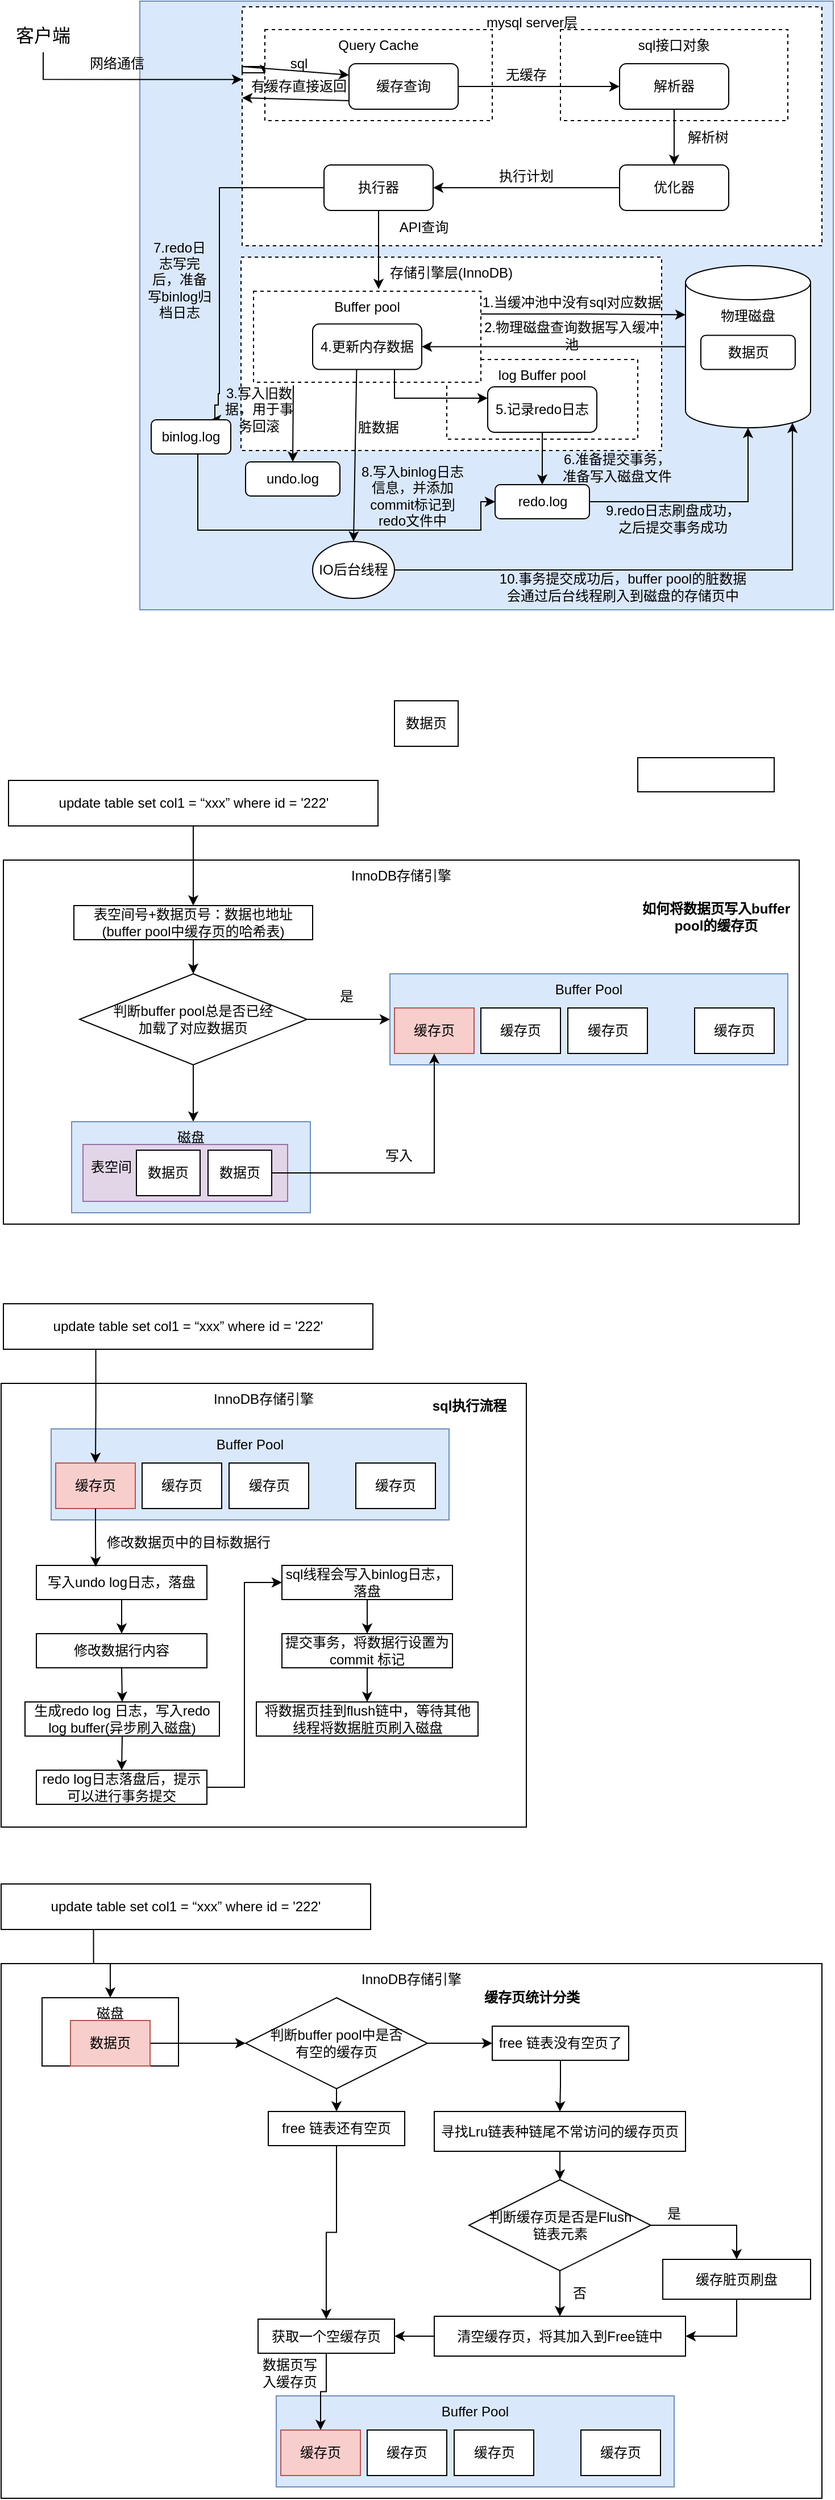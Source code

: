 <mxfile version="14.5.1" type="device" pages="9"><diagram id="vfW92RqX0ckeC6dkVmpg" name="mysql基本结构"><mxGraphModel dx="1088" dy="807" grid="1" gridSize="10" guides="1" tooltips="1" connect="1" arrows="1" fold="1" page="1" pageScale="1" pageWidth="827" pageHeight="1169" math="0" shadow="0"><root><mxCell id="0"/><mxCell id="1" parent="0"/><mxCell id="eyJZ_EGfhS6iQlJLM3XX-27" value="InnoDB存储引擎" style="rounded=0;whiteSpace=wrap;html=1;verticalAlign=top;" vertex="1" parent="1"><mxGeometry x="68" y="1340" width="462" height="390" as="geometry"/></mxCell><mxCell id="eyJZ_EGfhS6iQlJLM3XX-29" value="" style="group" vertex="1" connectable="0" parent="1"><mxGeometry x="112" y="1380" width="350" height="80" as="geometry"/></mxCell><mxCell id="eyJZ_EGfhS6iQlJLM3XX-30" value="Buffer Pool" style="rounded=0;whiteSpace=wrap;html=1;fillColor=#dae8fc;strokeColor=#6c8ebf;verticalAlign=top;" vertex="1" parent="eyJZ_EGfhS6iQlJLM3XX-29"><mxGeometry width="350" height="80" as="geometry"/></mxCell><mxCell id="eyJZ_EGfhS6iQlJLM3XX-31" value="缓存页" style="rounded=0;whiteSpace=wrap;html=1;fillColor=#f8cecc;strokeColor=#b85450;" vertex="1" parent="eyJZ_EGfhS6iQlJLM3XX-29"><mxGeometry x="4" y="30" width="70" height="40" as="geometry"/></mxCell><mxCell id="eyJZ_EGfhS6iQlJLM3XX-32" value="缓存页" style="rounded=0;whiteSpace=wrap;html=1;" vertex="1" parent="eyJZ_EGfhS6iQlJLM3XX-29"><mxGeometry x="80" y="30" width="70" height="40" as="geometry"/></mxCell><mxCell id="eyJZ_EGfhS6iQlJLM3XX-33" value="缓存页" style="rounded=0;whiteSpace=wrap;html=1;" vertex="1" parent="eyJZ_EGfhS6iQlJLM3XX-29"><mxGeometry x="156.5" y="30" width="70" height="40" as="geometry"/></mxCell><mxCell id="eyJZ_EGfhS6iQlJLM3XX-34" value="缓存页" style="rounded=0;whiteSpace=wrap;html=1;" vertex="1" parent="eyJZ_EGfhS6iQlJLM3XX-29"><mxGeometry x="268" y="30" width="70" height="40" as="geometry"/></mxCell><mxCell id="eyJZ_EGfhS6iQlJLM3XX-2" value="InnoDB存储引擎" style="rounded=0;whiteSpace=wrap;html=1;verticalAlign=top;" vertex="1" parent="1"><mxGeometry x="70" y="880" width="700" height="320" as="geometry"/></mxCell><mxCell id="1OUUdqTVo2ymcPpc4HbM-1" value="" style="rounded=0;whiteSpace=wrap;html=1;fillColor=#dae8fc;strokeColor=#6c8ebf;" parent="1" vertex="1"><mxGeometry x="190" y="125" width="610" height="535" as="geometry"/></mxCell><mxCell id="1OUUdqTVo2ymcPpc4HbM-5" value="存储引擎层(InnoDB)" style="rounded=0;whiteSpace=wrap;html=1;dashed=1;verticalAlign=top;" parent="1" vertex="1"><mxGeometry x="279" y="350" width="370" height="170" as="geometry"/></mxCell><mxCell id="1OUUdqTVo2ymcPpc4HbM-57" value="log Buffer pool" style="rounded=0;whiteSpace=wrap;html=1;dashed=1;verticalAlign=top;" parent="1" vertex="1"><mxGeometry x="460" y="440" width="168" height="70" as="geometry"/></mxCell><mxCell id="1OUUdqTVo2ymcPpc4HbM-41" value="Buffer pool" style="rounded=0;whiteSpace=wrap;html=1;dashed=1;verticalAlign=top;" parent="1" vertex="1"><mxGeometry x="290" y="380" width="200" height="80" as="geometry"/></mxCell><mxCell id="1OUUdqTVo2ymcPpc4HbM-4" value="mysql server层" style="rounded=0;whiteSpace=wrap;html=1;dashed=1;verticalAlign=top;" parent="1" vertex="1"><mxGeometry x="280" y="130" width="510" height="210" as="geometry"/></mxCell><mxCell id="1OUUdqTVo2ymcPpc4HbM-24" value="sql接口对象" style="rounded=0;whiteSpace=wrap;html=1;dashed=1;verticalAlign=top;" parent="1" vertex="1"><mxGeometry x="560" y="150" width="200" height="80" as="geometry"/></mxCell><mxCell id="1OUUdqTVo2ymcPpc4HbM-16" style="edgeStyle=orthogonalEdgeStyle;rounded=0;orthogonalLoop=1;jettySize=auto;html=1;exitX=0;exitY=0.25;exitDx=0;exitDy=0;entryX=0;entryY=0.25;entryDx=0;entryDy=0;" parent="1" source="1OUUdqTVo2ymcPpc4HbM-4" target="1OUUdqTVo2ymcPpc4HbM-11" edge="1"><mxGeometry relative="1" as="geometry"><Array as="points"><mxPoint x="310" y="188"/><mxPoint x="310" y="190"/></Array></mxGeometry></mxCell><mxCell id="1OUUdqTVo2ymcPpc4HbM-17" style="edgeStyle=orthogonalEdgeStyle;rounded=0;orthogonalLoop=1;jettySize=auto;html=1;exitX=0;exitY=0.25;exitDx=0;exitDy=0;entryX=0;entryY=0.5;entryDx=0;entryDy=0;" parent="1" source="1OUUdqTVo2ymcPpc4HbM-4" target="1OUUdqTVo2ymcPpc4HbM-6" edge="1"><mxGeometry relative="1" as="geometry"/></mxCell><mxCell id="1OUUdqTVo2ymcPpc4HbM-15" style="edgeStyle=orthogonalEdgeStyle;rounded=0;orthogonalLoop=1;jettySize=auto;html=1;exitX=0.5;exitY=1;exitDx=0;exitDy=0;entryX=0;entryY=0.304;entryDx=0;entryDy=0;entryPerimeter=0;" parent="1" source="1OUUdqTVo2ymcPpc4HbM-3" target="1OUUdqTVo2ymcPpc4HbM-4" edge="1"><mxGeometry relative="1" as="geometry"/></mxCell><mxCell id="1OUUdqTVo2ymcPpc4HbM-3" value="&lt;font style=&quot;font-size: 16px&quot;&gt;客户端&lt;/font&gt;" style="text;html=1;strokeColor=none;fillColor=none;align=center;verticalAlign=middle;whiteSpace=wrap;rounded=0;" parent="1" vertex="1"><mxGeometry x="70" y="140" width="70" height="30" as="geometry"/></mxCell><mxCell id="1OUUdqTVo2ymcPpc4HbM-13" style="edgeStyle=orthogonalEdgeStyle;rounded=0;orthogonalLoop=1;jettySize=auto;html=1;exitX=0;exitY=0.5;exitDx=0;exitDy=0;entryX=0;entryY=0.25;entryDx=0;entryDy=0;" parent="1" source="1OUUdqTVo2ymcPpc4HbM-6" target="1OUUdqTVo2ymcPpc4HbM-11" edge="1"><mxGeometry relative="1" as="geometry"><Array as="points"><mxPoint x="330" y="190"/><mxPoint x="330" y="190"/></Array></mxGeometry></mxCell><mxCell id="1OUUdqTVo2ymcPpc4HbM-6" value="Query Cache" style="rounded=0;whiteSpace=wrap;html=1;dashed=1;verticalAlign=top;" parent="1" vertex="1"><mxGeometry x="300" y="150" width="200" height="80" as="geometry"/></mxCell><mxCell id="1OUUdqTVo2ymcPpc4HbM-8" value="网络通信" style="text;html=1;strokeColor=none;fillColor=none;align=center;verticalAlign=middle;whiteSpace=wrap;rounded=0;dashed=1;" parent="1" vertex="1"><mxGeometry x="140" y="170" width="60" height="20" as="geometry"/></mxCell><mxCell id="1OUUdqTVo2ymcPpc4HbM-27" style="edgeStyle=orthogonalEdgeStyle;rounded=0;orthogonalLoop=1;jettySize=auto;html=1;exitX=1;exitY=0.5;exitDx=0;exitDy=0;entryX=0;entryY=0.5;entryDx=0;entryDy=0;" parent="1" source="1OUUdqTVo2ymcPpc4HbM-11" target="1OUUdqTVo2ymcPpc4HbM-25" edge="1"><mxGeometry relative="1" as="geometry"/></mxCell><mxCell id="1OUUdqTVo2ymcPpc4HbM-11" value="缓存查询" style="rounded=1;whiteSpace=wrap;html=1;" parent="1" vertex="1"><mxGeometry x="374" y="180" width="96" height="40" as="geometry"/></mxCell><mxCell id="1OUUdqTVo2ymcPpc4HbM-18" value="" style="endArrow=classic;html=1;exitX=0;exitY=0.25;exitDx=0;exitDy=0;entryX=0;entryY=0.25;entryDx=0;entryDy=0;" parent="1" source="1OUUdqTVo2ymcPpc4HbM-4" target="1OUUdqTVo2ymcPpc4HbM-11" edge="1"><mxGeometry width="50" height="50" relative="1" as="geometry"><mxPoint x="390" y="330" as="sourcePoint"/><mxPoint x="440" y="280" as="targetPoint"/></mxGeometry></mxCell><mxCell id="1OUUdqTVo2ymcPpc4HbM-19" value="sql" style="text;html=1;strokeColor=none;fillColor=none;align=center;verticalAlign=middle;whiteSpace=wrap;rounded=0;dashed=1;" parent="1" vertex="1"><mxGeometry x="300" y="170" width="60" height="20" as="geometry"/></mxCell><mxCell id="1OUUdqTVo2ymcPpc4HbM-20" value="" style="endArrow=classic;html=1;exitX=0;exitY=0.25;exitDx=0;exitDy=0;entryX=0;entryY=0.25;entryDx=0;entryDy=0;" parent="1" edge="1"><mxGeometry width="50" height="50" relative="1" as="geometry"><mxPoint x="374" y="212.5" as="sourcePoint"/><mxPoint x="280" y="210" as="targetPoint"/></mxGeometry></mxCell><mxCell id="1OUUdqTVo2ymcPpc4HbM-21" value="有缓存直接返回" style="text;html=1;strokeColor=none;fillColor=none;align=center;verticalAlign=middle;whiteSpace=wrap;rounded=0;dashed=1;" parent="1" vertex="1"><mxGeometry x="280" y="190" width="100" height="20" as="geometry"/></mxCell><mxCell id="1OUUdqTVo2ymcPpc4HbM-53" style="edgeStyle=orthogonalEdgeStyle;rounded=0;orthogonalLoop=1;jettySize=auto;html=1;exitX=0;exitY=0.5;exitDx=0;exitDy=0;exitPerimeter=0;entryX=1;entryY=0.5;entryDx=0;entryDy=0;" parent="1" source="1OUUdqTVo2ymcPpc4HbM-23" target="1OUUdqTVo2ymcPpc4HbM-42" edge="1"><mxGeometry relative="1" as="geometry"/></mxCell><mxCell id="1OUUdqTVo2ymcPpc4HbM-23" value="物理磁盘" style="shape=cylinder3;whiteSpace=wrap;html=1;boundedLbl=1;backgroundOutline=1;size=15;verticalAlign=top;" parent="1" vertex="1"><mxGeometry x="670" y="357.5" width="110" height="142.5" as="geometry"/></mxCell><mxCell id="1OUUdqTVo2ymcPpc4HbM-32" style="edgeStyle=orthogonalEdgeStyle;rounded=0;orthogonalLoop=1;jettySize=auto;html=1;exitX=0.5;exitY=1;exitDx=0;exitDy=0;entryX=0.5;entryY=0;entryDx=0;entryDy=0;" parent="1" source="1OUUdqTVo2ymcPpc4HbM-25" target="1OUUdqTVo2ymcPpc4HbM-31" edge="1"><mxGeometry relative="1" as="geometry"/></mxCell><mxCell id="1OUUdqTVo2ymcPpc4HbM-25" value="解析器" style="rounded=1;whiteSpace=wrap;html=1;" parent="1" vertex="1"><mxGeometry x="612" y="180" width="96" height="40" as="geometry"/></mxCell><mxCell id="1OUUdqTVo2ymcPpc4HbM-28" value="无缓存" style="text;html=1;strokeColor=none;fillColor=none;align=center;verticalAlign=middle;whiteSpace=wrap;rounded=0;dashed=1;" parent="1" vertex="1"><mxGeometry x="500" y="180" width="60" height="20" as="geometry"/></mxCell><mxCell id="1OUUdqTVo2ymcPpc4HbM-36" style="edgeStyle=orthogonalEdgeStyle;rounded=0;orthogonalLoop=1;jettySize=auto;html=1;exitX=0;exitY=0.5;exitDx=0;exitDy=0;entryX=1;entryY=0.5;entryDx=0;entryDy=0;" parent="1" source="1OUUdqTVo2ymcPpc4HbM-31" target="1OUUdqTVo2ymcPpc4HbM-35" edge="1"><mxGeometry relative="1" as="geometry"/></mxCell><mxCell id="1OUUdqTVo2ymcPpc4HbM-31" value="优化器" style="rounded=1;whiteSpace=wrap;html=1;" parent="1" vertex="1"><mxGeometry x="612" y="269" width="96" height="40" as="geometry"/></mxCell><mxCell id="1OUUdqTVo2ymcPpc4HbM-33" value="解析树" style="text;html=1;strokeColor=none;fillColor=none;align=center;verticalAlign=middle;whiteSpace=wrap;rounded=0;dashed=1;" parent="1" vertex="1"><mxGeometry x="660" y="235" width="60" height="20" as="geometry"/></mxCell><mxCell id="1OUUdqTVo2ymcPpc4HbM-38" style="edgeStyle=orthogonalEdgeStyle;rounded=0;orthogonalLoop=1;jettySize=auto;html=1;exitX=0.5;exitY=1;exitDx=0;exitDy=0;entryX=0.55;entryY=-0.024;entryDx=0;entryDy=0;entryPerimeter=0;" parent="1" source="1OUUdqTVo2ymcPpc4HbM-35" target="1OUUdqTVo2ymcPpc4HbM-41" edge="1"><mxGeometry relative="1" as="geometry"/></mxCell><mxCell id="1OUUdqTVo2ymcPpc4HbM-61" style="edgeStyle=orthogonalEdgeStyle;rounded=0;orthogonalLoop=1;jettySize=auto;html=1;exitX=0;exitY=0.5;exitDx=0;exitDy=0;entryX=0.75;entryY=0;entryDx=0;entryDy=0;" parent="1" source="1OUUdqTVo2ymcPpc4HbM-35" target="1OUUdqTVo2ymcPpc4HbM-48" edge="1"><mxGeometry relative="1" as="geometry"><Array as="points"><mxPoint x="260" y="289"/><mxPoint x="260" y="470"/><mxPoint x="259" y="470"/><mxPoint x="259" y="480"/><mxPoint x="256" y="480"/></Array></mxGeometry></mxCell><mxCell id="1OUUdqTVo2ymcPpc4HbM-35" value="执行器" style="rounded=1;whiteSpace=wrap;html=1;" parent="1" vertex="1"><mxGeometry x="352" y="269" width="96" height="40" as="geometry"/></mxCell><mxCell id="1OUUdqTVo2ymcPpc4HbM-37" value="执行计划" style="text;html=1;strokeColor=none;fillColor=none;align=center;verticalAlign=middle;whiteSpace=wrap;rounded=0;dashed=1;" parent="1" vertex="1"><mxGeometry x="500" y="269" width="60" height="20" as="geometry"/></mxCell><mxCell id="1OUUdqTVo2ymcPpc4HbM-39" value="API查询" style="text;html=1;strokeColor=none;fillColor=none;align=center;verticalAlign=middle;whiteSpace=wrap;rounded=0;dashed=1;" parent="1" vertex="1"><mxGeometry x="410" y="314" width="60" height="20" as="geometry"/></mxCell><mxCell id="1OUUdqTVo2ymcPpc4HbM-51" style="edgeStyle=orthogonalEdgeStyle;rounded=0;orthogonalLoop=1;jettySize=auto;html=1;exitX=1;exitY=0.25;exitDx=0;exitDy=0;entryX=0;entryY=0;entryDx=0;entryDy=43.125;entryPerimeter=0;" parent="1" source="1OUUdqTVo2ymcPpc4HbM-41" target="1OUUdqTVo2ymcPpc4HbM-23" edge="1"><mxGeometry relative="1" as="geometry"/></mxCell><mxCell id="1OUUdqTVo2ymcPpc4HbM-60" style="edgeStyle=orthogonalEdgeStyle;rounded=0;orthogonalLoop=1;jettySize=auto;html=1;exitX=0.75;exitY=1;exitDx=0;exitDy=0;entryX=0;entryY=0.25;entryDx=0;entryDy=0;" parent="1" source="1OUUdqTVo2ymcPpc4HbM-42" target="1OUUdqTVo2ymcPpc4HbM-59" edge="1"><mxGeometry relative="1" as="geometry"/></mxCell><mxCell id="1OUUdqTVo2ymcPpc4HbM-42" value="4.更新内存数据" style="rounded=1;whiteSpace=wrap;html=1;" parent="1" vertex="1"><mxGeometry x="342" y="408.75" width="96" height="40" as="geometry"/></mxCell><mxCell id="1OUUdqTVo2ymcPpc4HbM-46" value="undo.log" style="rounded=1;whiteSpace=wrap;html=1;" parent="1" vertex="1"><mxGeometry x="283" y="530" width="83" height="30" as="geometry"/></mxCell><mxCell id="1OUUdqTVo2ymcPpc4HbM-67" style="edgeStyle=orthogonalEdgeStyle;rounded=0;orthogonalLoop=1;jettySize=auto;html=1;exitX=1;exitY=0.5;exitDx=0;exitDy=0;entryX=0.5;entryY=1;entryDx=0;entryDy=0;entryPerimeter=0;" parent="1" source="1OUUdqTVo2ymcPpc4HbM-47" target="1OUUdqTVo2ymcPpc4HbM-23" edge="1"><mxGeometry relative="1" as="geometry"/></mxCell><mxCell id="1OUUdqTVo2ymcPpc4HbM-47" value="redo.log" style="rounded=1;whiteSpace=wrap;html=1;" parent="1" vertex="1"><mxGeometry x="502.5" y="550" width="83" height="30" as="geometry"/></mxCell><mxCell id="1OUUdqTVo2ymcPpc4HbM-65" style="edgeStyle=orthogonalEdgeStyle;rounded=0;orthogonalLoop=1;jettySize=auto;html=1;exitX=0.5;exitY=1;exitDx=0;exitDy=0;entryX=0;entryY=0.5;entryDx=0;entryDy=0;" parent="1" source="1OUUdqTVo2ymcPpc4HbM-48" target="1OUUdqTVo2ymcPpc4HbM-47" edge="1"><mxGeometry relative="1" as="geometry"><Array as="points"><mxPoint x="241" y="590"/><mxPoint x="490" y="590"/><mxPoint x="490" y="565"/></Array></mxGeometry></mxCell><mxCell id="1OUUdqTVo2ymcPpc4HbM-48" value="binlog.log" style="rounded=1;whiteSpace=wrap;html=1;" parent="1" vertex="1"><mxGeometry x="200" y="493" width="70" height="30" as="geometry"/></mxCell><mxCell id="1OUUdqTVo2ymcPpc4HbM-49" value="数据页" style="rounded=1;whiteSpace=wrap;html=1;" parent="1" vertex="1"><mxGeometry x="683.5" y="418.75" width="83" height="30" as="geometry"/></mxCell><mxCell id="1OUUdqTVo2ymcPpc4HbM-52" value="1.当缓冲池中没有sql对应数据" style="text;html=1;strokeColor=none;fillColor=none;align=center;verticalAlign=middle;whiteSpace=wrap;rounded=0;dashed=1;" parent="1" vertex="1"><mxGeometry x="490" y="380" width="160" height="20" as="geometry"/></mxCell><mxCell id="1OUUdqTVo2ymcPpc4HbM-54" value="2.物理磁盘查询数据写入缓冲池" style="text;html=1;strokeColor=none;fillColor=none;align=center;verticalAlign=middle;whiteSpace=wrap;rounded=0;dashed=1;" parent="1" vertex="1"><mxGeometry x="490" y="408.75" width="160" height="20" as="geometry"/></mxCell><mxCell id="1OUUdqTVo2ymcPpc4HbM-55" value="" style="endArrow=classic;html=1;exitX=0.175;exitY=1.035;exitDx=0;exitDy=0;exitPerimeter=0;entryX=0.5;entryY=0;entryDx=0;entryDy=0;" parent="1" source="1OUUdqTVo2ymcPpc4HbM-41" target="1OUUdqTVo2ymcPpc4HbM-46" edge="1"><mxGeometry width="50" height="50" relative="1" as="geometry"><mxPoint x="180" y="500" as="sourcePoint"/><mxPoint x="230" y="450" as="targetPoint"/></mxGeometry></mxCell><mxCell id="1OUUdqTVo2ymcPpc4HbM-56" value="3.写入旧数据，用于事务回滚" style="text;html=1;strokeColor=none;fillColor=none;align=center;verticalAlign=middle;whiteSpace=wrap;rounded=0;dashed=1;" parent="1" vertex="1"><mxGeometry x="260" y="474" width="70" height="20" as="geometry"/></mxCell><mxCell id="1OUUdqTVo2ymcPpc4HbM-63" style="edgeStyle=orthogonalEdgeStyle;rounded=0;orthogonalLoop=1;jettySize=auto;html=1;exitX=0.5;exitY=1;exitDx=0;exitDy=0;entryX=0.5;entryY=0;entryDx=0;entryDy=0;" parent="1" source="1OUUdqTVo2ymcPpc4HbM-59" target="1OUUdqTVo2ymcPpc4HbM-47" edge="1"><mxGeometry relative="1" as="geometry"/></mxCell><mxCell id="1OUUdqTVo2ymcPpc4HbM-59" value="5.记录redo日志" style="rounded=1;whiteSpace=wrap;html=1;" parent="1" vertex="1"><mxGeometry x="496" y="464" width="96" height="40" as="geometry"/></mxCell><mxCell id="1OUUdqTVo2ymcPpc4HbM-62" value="7.redo日志写完后，准备写binlog归档日志" style="text;html=1;strokeColor=none;fillColor=none;align=center;verticalAlign=middle;whiteSpace=wrap;rounded=0;dashed=1;" parent="1" vertex="1"><mxGeometry x="195" y="360" width="60" height="20" as="geometry"/></mxCell><mxCell id="1OUUdqTVo2ymcPpc4HbM-64" value="6.准备提交事务，准备写入磁盘文件" style="text;html=1;strokeColor=none;fillColor=none;align=center;verticalAlign=middle;whiteSpace=wrap;rounded=0;dashed=1;" parent="1" vertex="1"><mxGeometry x="560" y="525" width="100" height="20" as="geometry"/></mxCell><mxCell id="1OUUdqTVo2ymcPpc4HbM-66" value="8.写入binlog日志信息，并添加commit标记到redo文件中" style="text;html=1;strokeColor=none;fillColor=none;align=center;verticalAlign=middle;whiteSpace=wrap;rounded=0;dashed=1;" parent="1" vertex="1"><mxGeometry x="380" y="540" width="100" height="40" as="geometry"/></mxCell><mxCell id="1OUUdqTVo2ymcPpc4HbM-68" value="9.redo日志刷盘成功，之后提交事务成功" style="text;html=1;strokeColor=none;fillColor=none;align=center;verticalAlign=middle;whiteSpace=wrap;rounded=0;dashed=1;" parent="1" vertex="1"><mxGeometry x="596.5" y="560" width="123.5" height="40" as="geometry"/></mxCell><mxCell id="1OUUdqTVo2ymcPpc4HbM-72" style="edgeStyle=orthogonalEdgeStyle;rounded=0;orthogonalLoop=1;jettySize=auto;html=1;exitX=1;exitY=0.5;exitDx=0;exitDy=0;entryX=0.855;entryY=1;entryDx=0;entryDy=-4.35;entryPerimeter=0;" parent="1" source="1OUUdqTVo2ymcPpc4HbM-69" target="1OUUdqTVo2ymcPpc4HbM-23" edge="1"><mxGeometry relative="1" as="geometry"/></mxCell><mxCell id="1OUUdqTVo2ymcPpc4HbM-69" value="IO后台线程" style="ellipse;whiteSpace=wrap;html=1;" parent="1" vertex="1"><mxGeometry x="342" y="600" width="72" height="50" as="geometry"/></mxCell><mxCell id="1OUUdqTVo2ymcPpc4HbM-70" value="" style="endArrow=classic;html=1;exitX=0.403;exitY=1.007;exitDx=0;exitDy=0;entryX=0.5;entryY=0;entryDx=0;entryDy=0;exitPerimeter=0;" parent="1" source="1OUUdqTVo2ymcPpc4HbM-42" target="1OUUdqTVo2ymcPpc4HbM-69" edge="1"><mxGeometry width="50" height="50" relative="1" as="geometry"><mxPoint x="350" y="520" as="sourcePoint"/><mxPoint x="400" y="470" as="targetPoint"/></mxGeometry></mxCell><mxCell id="1OUUdqTVo2ymcPpc4HbM-71" value="脏数据" style="text;html=1;strokeColor=none;fillColor=none;align=center;verticalAlign=middle;whiteSpace=wrap;rounded=0;dashed=1;" parent="1" vertex="1"><mxGeometry x="370" y="490" width="60" height="20" as="geometry"/></mxCell><mxCell id="1OUUdqTVo2ymcPpc4HbM-73" value="10.事务提交成功后，buffer pool的脏数据会通过后台线程刷入到磁盘的存储页中" style="text;html=1;strokeColor=none;fillColor=none;align=center;verticalAlign=middle;whiteSpace=wrap;rounded=0;dashed=1;" parent="1" vertex="1"><mxGeometry x="500" y="630" width="230" height="20" as="geometry"/></mxCell><mxCell id="eyJZ_EGfhS6iQlJLM3XX-14" style="edgeStyle=orthogonalEdgeStyle;rounded=0;orthogonalLoop=1;jettySize=auto;html=1;exitX=0.5;exitY=1;exitDx=0;exitDy=0;entryX=0.5;entryY=0;entryDx=0;entryDy=0;" edge="1" parent="1" source="eyJZ_EGfhS6iQlJLM3XX-1" target="eyJZ_EGfhS6iQlJLM3XX-13"><mxGeometry relative="1" as="geometry"/></mxCell><mxCell id="eyJZ_EGfhS6iQlJLM3XX-1" value="update table set col1 = “xxx” where id = '222'" style="rounded=0;whiteSpace=wrap;html=1;" vertex="1" parent="1"><mxGeometry x="74.5" y="810" width="325" height="40" as="geometry"/></mxCell><mxCell id="eyJZ_EGfhS6iQlJLM3XX-9" style="edgeStyle=orthogonalEdgeStyle;rounded=0;orthogonalLoop=1;jettySize=auto;html=1;exitX=1;exitY=0.5;exitDx=0;exitDy=0;entryX=0;entryY=0.5;entryDx=0;entryDy=0;" edge="1" parent="1" source="eyJZ_EGfhS6iQlJLM3XX-8" target="eyJZ_EGfhS6iQlJLM3XX-3"><mxGeometry relative="1" as="geometry"/></mxCell><mxCell id="eyJZ_EGfhS6iQlJLM3XX-23" style="edgeStyle=orthogonalEdgeStyle;rounded=0;orthogonalLoop=1;jettySize=auto;html=1;exitX=0.5;exitY=1;exitDx=0;exitDy=0;" edge="1" parent="1" source="eyJZ_EGfhS6iQlJLM3XX-8"><mxGeometry relative="1" as="geometry"><mxPoint x="237" y="1110" as="targetPoint"/></mxGeometry></mxCell><mxCell id="eyJZ_EGfhS6iQlJLM3XX-8" value="判断buffer pool总是否已经&lt;br&gt;加载了对应数据页" style="rhombus;whiteSpace=wrap;html=1;" vertex="1" parent="1"><mxGeometry x="137" y="980" width="200" height="80" as="geometry"/></mxCell><mxCell id="eyJZ_EGfhS6iQlJLM3XX-10" value="是" style="text;html=1;strokeColor=none;fillColor=none;align=center;verticalAlign=middle;whiteSpace=wrap;rounded=0;" vertex="1" parent="1"><mxGeometry x="352" y="990" width="40" height="20" as="geometry"/></mxCell><mxCell id="eyJZ_EGfhS6iQlJLM3XX-11" value="" style="rounded=0;whiteSpace=wrap;html=1;" vertex="1" parent="1"><mxGeometry x="628" y="790" width="120" height="30" as="geometry"/></mxCell><mxCell id="eyJZ_EGfhS6iQlJLM3XX-12" value="" style="group" vertex="1" connectable="0" parent="1"><mxGeometry x="410" y="980" width="350" height="80" as="geometry"/></mxCell><mxCell id="eyJZ_EGfhS6iQlJLM3XX-3" value="Buffer Pool" style="rounded=0;whiteSpace=wrap;html=1;fillColor=#dae8fc;strokeColor=#6c8ebf;verticalAlign=top;" vertex="1" parent="eyJZ_EGfhS6iQlJLM3XX-12"><mxGeometry width="350" height="80" as="geometry"/></mxCell><mxCell id="eyJZ_EGfhS6iQlJLM3XX-4" value="缓存页" style="rounded=0;whiteSpace=wrap;html=1;fillColor=#f8cecc;strokeColor=#b85450;" vertex="1" parent="eyJZ_EGfhS6iQlJLM3XX-12"><mxGeometry x="4" y="30" width="70" height="40" as="geometry"/></mxCell><mxCell id="eyJZ_EGfhS6iQlJLM3XX-5" value="缓存页" style="rounded=0;whiteSpace=wrap;html=1;" vertex="1" parent="eyJZ_EGfhS6iQlJLM3XX-12"><mxGeometry x="80" y="30" width="70" height="40" as="geometry"/></mxCell><mxCell id="eyJZ_EGfhS6iQlJLM3XX-6" value="缓存页" style="rounded=0;whiteSpace=wrap;html=1;" vertex="1" parent="eyJZ_EGfhS6iQlJLM3XX-12"><mxGeometry x="156.5" y="30" width="70" height="40" as="geometry"/></mxCell><mxCell id="eyJZ_EGfhS6iQlJLM3XX-7" value="缓存页" style="rounded=0;whiteSpace=wrap;html=1;" vertex="1" parent="eyJZ_EGfhS6iQlJLM3XX-12"><mxGeometry x="268" y="30" width="70" height="40" as="geometry"/></mxCell><mxCell id="eyJZ_EGfhS6iQlJLM3XX-15" style="edgeStyle=orthogonalEdgeStyle;rounded=0;orthogonalLoop=1;jettySize=auto;html=1;exitX=0.5;exitY=1;exitDx=0;exitDy=0;entryX=0.5;entryY=0;entryDx=0;entryDy=0;" edge="1" parent="1" source="eyJZ_EGfhS6iQlJLM3XX-13" target="eyJZ_EGfhS6iQlJLM3XX-8"><mxGeometry relative="1" as="geometry"/></mxCell><mxCell id="eyJZ_EGfhS6iQlJLM3XX-13" value="表空间号+数据页号：数据也地址(buffer pool中缓存页的哈希表)" style="rounded=0;whiteSpace=wrap;html=1;" vertex="1" parent="1"><mxGeometry x="132" y="920" width="210" height="30" as="geometry"/></mxCell><mxCell id="eyJZ_EGfhS6iQlJLM3XX-19" value="数据页" style="rounded=0;whiteSpace=wrap;html=1;" vertex="1" parent="1"><mxGeometry x="414" y="740" width="56" height="40" as="geometry"/></mxCell><mxCell id="eyJZ_EGfhS6iQlJLM3XX-22" value="" style="group" vertex="1" connectable="0" parent="1"><mxGeometry x="130" y="1110" width="210" height="80" as="geometry"/></mxCell><mxCell id="eyJZ_EGfhS6iQlJLM3XX-16" value="磁盘" style="rounded=0;whiteSpace=wrap;html=1;verticalAlign=top;fillColor=#dae8fc;strokeColor=#6c8ebf;" vertex="1" parent="eyJZ_EGfhS6iQlJLM3XX-22"><mxGeometry width="210" height="80" as="geometry"/></mxCell><mxCell id="eyJZ_EGfhS6iQlJLM3XX-17" value="" style="rounded=0;whiteSpace=wrap;html=1;fillColor=#e1d5e7;strokeColor=#9673a6;" vertex="1" parent="eyJZ_EGfhS6iQlJLM3XX-22"><mxGeometry x="10" y="20" width="180" height="50" as="geometry"/></mxCell><mxCell id="eyJZ_EGfhS6iQlJLM3XX-18" value="表空间" style="text;html=1;strokeColor=none;fillColor=none;align=center;verticalAlign=middle;whiteSpace=wrap;rounded=0;" vertex="1" parent="eyJZ_EGfhS6iQlJLM3XX-22"><mxGeometry x="15" y="30" width="40" height="20" as="geometry"/></mxCell><mxCell id="eyJZ_EGfhS6iQlJLM3XX-20" value="数据页" style="rounded=0;whiteSpace=wrap;html=1;" vertex="1" parent="eyJZ_EGfhS6iQlJLM3XX-22"><mxGeometry x="57" y="25" width="56" height="40" as="geometry"/></mxCell><mxCell id="eyJZ_EGfhS6iQlJLM3XX-21" value="数据页" style="rounded=0;whiteSpace=wrap;html=1;" vertex="1" parent="eyJZ_EGfhS6iQlJLM3XX-22"><mxGeometry x="120" y="25" width="56" height="40" as="geometry"/></mxCell><mxCell id="eyJZ_EGfhS6iQlJLM3XX-24" style="edgeStyle=orthogonalEdgeStyle;rounded=0;orthogonalLoop=1;jettySize=auto;html=1;exitX=1;exitY=0.5;exitDx=0;exitDy=0;" edge="1" parent="1" source="eyJZ_EGfhS6iQlJLM3XX-21" target="eyJZ_EGfhS6iQlJLM3XX-4"><mxGeometry relative="1" as="geometry"/></mxCell><mxCell id="eyJZ_EGfhS6iQlJLM3XX-25" value="写入" style="text;html=1;strokeColor=none;fillColor=none;align=center;verticalAlign=middle;whiteSpace=wrap;rounded=0;" vertex="1" parent="1"><mxGeometry x="398" y="1130" width="40" height="20" as="geometry"/></mxCell><mxCell id="eyJZ_EGfhS6iQlJLM3XX-26" value="&lt;b&gt;如何将数据页写入buffer pool的缓存页&lt;/b&gt;" style="text;html=1;strokeColor=none;fillColor=none;align=center;verticalAlign=middle;whiteSpace=wrap;rounded=0;" vertex="1" parent="1"><mxGeometry x="626.5" y="900" width="140" height="60" as="geometry"/></mxCell><mxCell id="eyJZ_EGfhS6iQlJLM3XX-35" style="edgeStyle=orthogonalEdgeStyle;rounded=0;orthogonalLoop=1;jettySize=auto;html=1;exitX=0.25;exitY=1;exitDx=0;exitDy=0;entryX=0.5;entryY=0;entryDx=0;entryDy=0;" edge="1" parent="1" source="eyJZ_EGfhS6iQlJLM3XX-28" target="eyJZ_EGfhS6iQlJLM3XX-31"><mxGeometry relative="1" as="geometry"/></mxCell><mxCell id="eyJZ_EGfhS6iQlJLM3XX-28" value="update table set col1 = “xxx” where id = '222'" style="rounded=0;whiteSpace=wrap;html=1;" vertex="1" parent="1"><mxGeometry x="70" y="1270" width="325" height="40" as="geometry"/></mxCell><mxCell id="eyJZ_EGfhS6iQlJLM3XX-41" style="edgeStyle=orthogonalEdgeStyle;rounded=0;orthogonalLoop=1;jettySize=auto;html=1;exitX=0.5;exitY=1;exitDx=0;exitDy=0;entryX=0.5;entryY=0;entryDx=0;entryDy=0;" edge="1" parent="1" source="eyJZ_EGfhS6iQlJLM3XX-36" target="eyJZ_EGfhS6iQlJLM3XX-40"><mxGeometry relative="1" as="geometry"/></mxCell><mxCell id="eyJZ_EGfhS6iQlJLM3XX-36" value="写入undo log日志，落盘" style="rounded=0;whiteSpace=wrap;html=1;" vertex="1" parent="1"><mxGeometry x="99" y="1500" width="150" height="30" as="geometry"/></mxCell><mxCell id="eyJZ_EGfhS6iQlJLM3XX-37" value="&lt;b&gt;sql执行流程&lt;/b&gt;" style="text;html=1;strokeColor=none;fillColor=none;align=center;verticalAlign=middle;whiteSpace=wrap;rounded=0;" vertex="1" parent="1"><mxGeometry x="410" y="1330" width="140" height="60" as="geometry"/></mxCell><mxCell id="eyJZ_EGfhS6iQlJLM3XX-38" style="edgeStyle=orthogonalEdgeStyle;rounded=0;orthogonalLoop=1;jettySize=auto;html=1;exitX=0.5;exitY=1;exitDx=0;exitDy=0;entryX=0.348;entryY=0.042;entryDx=0;entryDy=0;entryPerimeter=0;" edge="1" parent="1" source="eyJZ_EGfhS6iQlJLM3XX-31" target="eyJZ_EGfhS6iQlJLM3XX-36"><mxGeometry relative="1" as="geometry"/></mxCell><mxCell id="eyJZ_EGfhS6iQlJLM3XX-39" value="修改数据页中的目标数据行" style="text;html=1;strokeColor=none;fillColor=none;align=center;verticalAlign=middle;whiteSpace=wrap;rounded=0;" vertex="1" parent="1"><mxGeometry x="147.5" y="1470" width="170" height="20" as="geometry"/></mxCell><mxCell id="eyJZ_EGfhS6iQlJLM3XX-43" style="edgeStyle=orthogonalEdgeStyle;rounded=0;orthogonalLoop=1;jettySize=auto;html=1;exitX=0.5;exitY=1;exitDx=0;exitDy=0;entryX=0.5;entryY=0;entryDx=0;entryDy=0;" edge="1" parent="1" source="eyJZ_EGfhS6iQlJLM3XX-40" target="eyJZ_EGfhS6iQlJLM3XX-42"><mxGeometry relative="1" as="geometry"/></mxCell><mxCell id="eyJZ_EGfhS6iQlJLM3XX-40" value="修改数据行内容" style="rounded=0;whiteSpace=wrap;html=1;" vertex="1" parent="1"><mxGeometry x="99" y="1560" width="150" height="30" as="geometry"/></mxCell><mxCell id="eyJZ_EGfhS6iQlJLM3XX-45" style="edgeStyle=orthogonalEdgeStyle;rounded=0;orthogonalLoop=1;jettySize=auto;html=1;exitX=0.5;exitY=1;exitDx=0;exitDy=0;entryX=0.5;entryY=0;entryDx=0;entryDy=0;" edge="1" parent="1" source="eyJZ_EGfhS6iQlJLM3XX-42" target="eyJZ_EGfhS6iQlJLM3XX-44"><mxGeometry relative="1" as="geometry"/></mxCell><mxCell id="eyJZ_EGfhS6iQlJLM3XX-42" value="生成redo log 日志，写入redo log buffer(异步刷入磁盘)" style="rounded=0;whiteSpace=wrap;html=1;" vertex="1" parent="1"><mxGeometry x="89" y="1620" width="171" height="30" as="geometry"/></mxCell><mxCell id="eyJZ_EGfhS6iQlJLM3XX-50" style="edgeStyle=orthogonalEdgeStyle;rounded=0;orthogonalLoop=1;jettySize=auto;html=1;exitX=1;exitY=0.5;exitDx=0;exitDy=0;entryX=0;entryY=0.5;entryDx=0;entryDy=0;" edge="1" parent="1" source="eyJZ_EGfhS6iQlJLM3XX-44" target="eyJZ_EGfhS6iQlJLM3XX-47"><mxGeometry relative="1" as="geometry"/></mxCell><mxCell id="eyJZ_EGfhS6iQlJLM3XX-44" value="redo log日志落盘后，提示可以进行事务提交" style="rounded=0;whiteSpace=wrap;html=1;" vertex="1" parent="1"><mxGeometry x="99" y="1680" width="150" height="30" as="geometry"/></mxCell><mxCell id="eyJZ_EGfhS6iQlJLM3XX-51" style="edgeStyle=orthogonalEdgeStyle;rounded=0;orthogonalLoop=1;jettySize=auto;html=1;exitX=0.5;exitY=1;exitDx=0;exitDy=0;entryX=0.5;entryY=0;entryDx=0;entryDy=0;" edge="1" parent="1" source="eyJZ_EGfhS6iQlJLM3XX-47" target="eyJZ_EGfhS6iQlJLM3XX-48"><mxGeometry relative="1" as="geometry"/></mxCell><mxCell id="eyJZ_EGfhS6iQlJLM3XX-47" value="sql线程会写入binlog日志，落盘" style="rounded=0;whiteSpace=wrap;html=1;" vertex="1" parent="1"><mxGeometry x="315" y="1500" width="150" height="30" as="geometry"/></mxCell><mxCell id="eyJZ_EGfhS6iQlJLM3XX-52" style="edgeStyle=orthogonalEdgeStyle;rounded=0;orthogonalLoop=1;jettySize=auto;html=1;exitX=0.5;exitY=1;exitDx=0;exitDy=0;" edge="1" parent="1" source="eyJZ_EGfhS6iQlJLM3XX-48" target="eyJZ_EGfhS6iQlJLM3XX-49"><mxGeometry relative="1" as="geometry"/></mxCell><mxCell id="eyJZ_EGfhS6iQlJLM3XX-48" value="提交事务，将数据行设置为commit 标记" style="rounded=0;whiteSpace=wrap;html=1;" vertex="1" parent="1"><mxGeometry x="315" y="1560" width="150" height="30" as="geometry"/></mxCell><mxCell id="eyJZ_EGfhS6iQlJLM3XX-49" value="将数据页挂到flush链中，等待其他线程将数据脏页刷入磁盘" style="rounded=0;whiteSpace=wrap;html=1;" vertex="1" parent="1"><mxGeometry x="292.5" y="1620" width="195" height="30" as="geometry"/></mxCell><mxCell id="eyJZ_EGfhS6iQlJLM3XX-53" value="InnoDB存储引擎" style="rounded=0;whiteSpace=wrap;html=1;verticalAlign=top;" vertex="1" parent="1"><mxGeometry x="68" y="1850" width="722" height="470" as="geometry"/></mxCell><mxCell id="eyJZ_EGfhS6iQlJLM3XX-92" style="edgeStyle=orthogonalEdgeStyle;rounded=0;orthogonalLoop=1;jettySize=auto;html=1;exitX=0.25;exitY=1;exitDx=0;exitDy=0;entryX=0.5;entryY=0;entryDx=0;entryDy=0;" edge="1" parent="1" source="eyJZ_EGfhS6iQlJLM3XX-54" target="eyJZ_EGfhS6iQlJLM3XX-62"><mxGeometry relative="1" as="geometry"/></mxCell><mxCell id="eyJZ_EGfhS6iQlJLM3XX-54" value="update table set col1 = “xxx” where id = '222'" style="rounded=0;whiteSpace=wrap;html=1;" vertex="1" parent="1"><mxGeometry x="68" y="1780" width="325" height="40" as="geometry"/></mxCell><mxCell id="eyJZ_EGfhS6iQlJLM3XX-55" value="" style="group" vertex="1" connectable="0" parent="1"><mxGeometry x="310" y="2230" width="350" height="80" as="geometry"/></mxCell><mxCell id="eyJZ_EGfhS6iQlJLM3XX-56" value="Buffer Pool" style="rounded=0;whiteSpace=wrap;html=1;fillColor=#dae8fc;strokeColor=#6c8ebf;verticalAlign=top;" vertex="1" parent="eyJZ_EGfhS6iQlJLM3XX-55"><mxGeometry width="350" height="80" as="geometry"/></mxCell><mxCell id="eyJZ_EGfhS6iQlJLM3XX-57" value="缓存页" style="rounded=0;whiteSpace=wrap;html=1;fillColor=#f8cecc;strokeColor=#b85450;" vertex="1" parent="eyJZ_EGfhS6iQlJLM3XX-55"><mxGeometry x="4" y="30" width="70" height="40" as="geometry"/></mxCell><mxCell id="eyJZ_EGfhS6iQlJLM3XX-58" value="缓存页" style="rounded=0;whiteSpace=wrap;html=1;" vertex="1" parent="eyJZ_EGfhS6iQlJLM3XX-55"><mxGeometry x="80" y="30" width="70" height="40" as="geometry"/></mxCell><mxCell id="eyJZ_EGfhS6iQlJLM3XX-59" value="缓存页" style="rounded=0;whiteSpace=wrap;html=1;" vertex="1" parent="eyJZ_EGfhS6iQlJLM3XX-55"><mxGeometry x="156.5" y="30" width="70" height="40" as="geometry"/></mxCell><mxCell id="eyJZ_EGfhS6iQlJLM3XX-60" value="缓存页" style="rounded=0;whiteSpace=wrap;html=1;" vertex="1" parent="eyJZ_EGfhS6iQlJLM3XX-55"><mxGeometry x="268" y="30" width="70" height="40" as="geometry"/></mxCell><mxCell id="eyJZ_EGfhS6iQlJLM3XX-61" value="&lt;b&gt;缓存页统计分类&lt;/b&gt;" style="text;html=1;strokeColor=none;fillColor=none;align=center;verticalAlign=middle;whiteSpace=wrap;rounded=0;" vertex="1" parent="1"><mxGeometry x="465" y="1850" width="140" height="60" as="geometry"/></mxCell><mxCell id="eyJZ_EGfhS6iQlJLM3XX-62" value="磁盘" style="rounded=0;whiteSpace=wrap;html=1;verticalAlign=top;" vertex="1" parent="1"><mxGeometry x="104" y="1880" width="120" height="60" as="geometry"/></mxCell><mxCell id="eyJZ_EGfhS6iQlJLM3XX-67" style="edgeStyle=orthogonalEdgeStyle;rounded=0;orthogonalLoop=1;jettySize=auto;html=1;exitX=1;exitY=0.5;exitDx=0;exitDy=0;entryX=0;entryY=0.5;entryDx=0;entryDy=0;" edge="1" parent="1" source="eyJZ_EGfhS6iQlJLM3XX-63" target="eyJZ_EGfhS6iQlJLM3XX-66"><mxGeometry relative="1" as="geometry"/></mxCell><mxCell id="eyJZ_EGfhS6iQlJLM3XX-63" value="数据页" style="rounded=0;whiteSpace=wrap;html=1;fillColor=#f8cecc;strokeColor=#b85450;" vertex="1" parent="1"><mxGeometry x="129" y="1900" width="70" height="40" as="geometry"/></mxCell><mxCell id="eyJZ_EGfhS6iQlJLM3XX-69" style="edgeStyle=orthogonalEdgeStyle;rounded=0;orthogonalLoop=1;jettySize=auto;html=1;exitX=0.5;exitY=1;exitDx=0;exitDy=0;entryX=0.5;entryY=0;entryDx=0;entryDy=0;" edge="1" parent="1" source="eyJZ_EGfhS6iQlJLM3XX-66" target="eyJZ_EGfhS6iQlJLM3XX-68"><mxGeometry relative="1" as="geometry"/></mxCell><mxCell id="eyJZ_EGfhS6iQlJLM3XX-73" style="edgeStyle=orthogonalEdgeStyle;rounded=0;orthogonalLoop=1;jettySize=auto;html=1;exitX=1;exitY=0.5;exitDx=0;exitDy=0;entryX=0;entryY=0.5;entryDx=0;entryDy=0;" edge="1" parent="1" source="eyJZ_EGfhS6iQlJLM3XX-66" target="eyJZ_EGfhS6iQlJLM3XX-72"><mxGeometry relative="1" as="geometry"/></mxCell><mxCell id="eyJZ_EGfhS6iQlJLM3XX-66" value="判断buffer pool中是否&lt;br&gt;有空的缓存页" style="rhombus;whiteSpace=wrap;html=1;" vertex="1" parent="1"><mxGeometry x="283" y="1880" width="160" height="80" as="geometry"/></mxCell><mxCell id="eyJZ_EGfhS6iQlJLM3XX-87" style="edgeStyle=orthogonalEdgeStyle;rounded=0;orthogonalLoop=1;jettySize=auto;html=1;exitX=0.5;exitY=1;exitDx=0;exitDy=0;entryX=0.5;entryY=0;entryDx=0;entryDy=0;" edge="1" parent="1" source="eyJZ_EGfhS6iQlJLM3XX-68" target="eyJZ_EGfhS6iQlJLM3XX-86"><mxGeometry relative="1" as="geometry"/></mxCell><mxCell id="eyJZ_EGfhS6iQlJLM3XX-68" value="free 链表还有空页" style="rounded=0;whiteSpace=wrap;html=1;" vertex="1" parent="1"><mxGeometry x="303" y="1980" width="120" height="30" as="geometry"/></mxCell><mxCell id="eyJZ_EGfhS6iQlJLM3XX-71" value="数据页写入缓存页" style="text;html=1;strokeColor=none;fillColor=none;align=center;verticalAlign=middle;whiteSpace=wrap;rounded=0;" vertex="1" parent="1"><mxGeometry x="292" y="2200" width="60" height="20" as="geometry"/></mxCell><mxCell id="eyJZ_EGfhS6iQlJLM3XX-75" value="" style="edgeStyle=orthogonalEdgeStyle;rounded=0;orthogonalLoop=1;jettySize=auto;html=1;" edge="1" parent="1" source="eyJZ_EGfhS6iQlJLM3XX-72" target="eyJZ_EGfhS6iQlJLM3XX-74"><mxGeometry relative="1" as="geometry"/></mxCell><mxCell id="eyJZ_EGfhS6iQlJLM3XX-72" value="free 链表没有空页了" style="rounded=0;whiteSpace=wrap;html=1;" vertex="1" parent="1"><mxGeometry x="500" y="1905" width="120" height="30" as="geometry"/></mxCell><mxCell id="eyJZ_EGfhS6iQlJLM3XX-77" style="edgeStyle=orthogonalEdgeStyle;rounded=0;orthogonalLoop=1;jettySize=auto;html=1;exitX=0.5;exitY=1;exitDx=0;exitDy=0;entryX=0.5;entryY=0;entryDx=0;entryDy=0;" edge="1" parent="1" source="eyJZ_EGfhS6iQlJLM3XX-74" target="eyJZ_EGfhS6iQlJLM3XX-76"><mxGeometry relative="1" as="geometry"/></mxCell><mxCell id="eyJZ_EGfhS6iQlJLM3XX-74" value="寻找Lru链表种链尾不常访问的缓存页页" style="rounded=0;whiteSpace=wrap;html=1;" vertex="1" parent="1"><mxGeometry x="449" y="1980" width="221" height="35" as="geometry"/></mxCell><mxCell id="eyJZ_EGfhS6iQlJLM3XX-79" style="edgeStyle=orthogonalEdgeStyle;rounded=0;orthogonalLoop=1;jettySize=auto;html=1;exitX=0.5;exitY=1;exitDx=0;exitDy=0;entryX=0.5;entryY=0;entryDx=0;entryDy=0;" edge="1" parent="1" source="eyJZ_EGfhS6iQlJLM3XX-76" target="eyJZ_EGfhS6iQlJLM3XX-78"><mxGeometry relative="1" as="geometry"/></mxCell><mxCell id="eyJZ_EGfhS6iQlJLM3XX-83" style="edgeStyle=orthogonalEdgeStyle;rounded=0;orthogonalLoop=1;jettySize=auto;html=1;exitX=1;exitY=0.5;exitDx=0;exitDy=0;entryX=0.5;entryY=0;entryDx=0;entryDy=0;" edge="1" parent="1" source="eyJZ_EGfhS6iQlJLM3XX-76" target="eyJZ_EGfhS6iQlJLM3XX-82"><mxGeometry relative="1" as="geometry"/></mxCell><mxCell id="eyJZ_EGfhS6iQlJLM3XX-76" value="判断缓存页是否是Flush&lt;br&gt;链表元素" style="rhombus;whiteSpace=wrap;html=1;" vertex="1" parent="1"><mxGeometry x="479.5" y="2040" width="160" height="80" as="geometry"/></mxCell><mxCell id="eyJZ_EGfhS6iQlJLM3XX-88" style="edgeStyle=orthogonalEdgeStyle;rounded=0;orthogonalLoop=1;jettySize=auto;html=1;exitX=0;exitY=0.5;exitDx=0;exitDy=0;entryX=1;entryY=0.5;entryDx=0;entryDy=0;" edge="1" parent="1" source="eyJZ_EGfhS6iQlJLM3XX-78" target="eyJZ_EGfhS6iQlJLM3XX-86"><mxGeometry relative="1" as="geometry"/></mxCell><mxCell id="eyJZ_EGfhS6iQlJLM3XX-78" value="清空缓存页，将其加入到Free链中" style="rounded=0;whiteSpace=wrap;html=1;" vertex="1" parent="1"><mxGeometry x="449" y="2160" width="221" height="35" as="geometry"/></mxCell><mxCell id="eyJZ_EGfhS6iQlJLM3XX-80" value="否" style="text;html=1;strokeColor=none;fillColor=none;align=center;verticalAlign=middle;whiteSpace=wrap;rounded=0;" vertex="1" parent="1"><mxGeometry x="556.5" y="2130" width="40" height="20" as="geometry"/></mxCell><mxCell id="eyJZ_EGfhS6iQlJLM3XX-84" style="edgeStyle=orthogonalEdgeStyle;rounded=0;orthogonalLoop=1;jettySize=auto;html=1;exitX=0.5;exitY=1;exitDx=0;exitDy=0;entryX=1;entryY=0.5;entryDx=0;entryDy=0;" edge="1" parent="1" source="eyJZ_EGfhS6iQlJLM3XX-82" target="eyJZ_EGfhS6iQlJLM3XX-78"><mxGeometry relative="1" as="geometry"/></mxCell><mxCell id="eyJZ_EGfhS6iQlJLM3XX-82" value="缓存脏页刷盘" style="rounded=0;whiteSpace=wrap;html=1;" vertex="1" parent="1"><mxGeometry x="650" y="2110" width="130" height="35" as="geometry"/></mxCell><mxCell id="eyJZ_EGfhS6iQlJLM3XX-85" value="是" style="text;html=1;strokeColor=none;fillColor=none;align=center;verticalAlign=middle;whiteSpace=wrap;rounded=0;" vertex="1" parent="1"><mxGeometry x="640" y="2060" width="40" height="20" as="geometry"/></mxCell><mxCell id="eyJZ_EGfhS6iQlJLM3XX-91" style="edgeStyle=orthogonalEdgeStyle;rounded=0;orthogonalLoop=1;jettySize=auto;html=1;exitX=0.5;exitY=1;exitDx=0;exitDy=0;entryX=0.5;entryY=0;entryDx=0;entryDy=0;" edge="1" parent="1" source="eyJZ_EGfhS6iQlJLM3XX-86" target="eyJZ_EGfhS6iQlJLM3XX-57"><mxGeometry relative="1" as="geometry"/></mxCell><mxCell id="eyJZ_EGfhS6iQlJLM3XX-86" value="获取一个空缓存页" style="rounded=0;whiteSpace=wrap;html=1;" vertex="1" parent="1"><mxGeometry x="294" y="2162.5" width="120" height="30" as="geometry"/></mxCell></root></mxGraphModel></diagram><diagram id="3NVeCOfWpmOd75MYac9H" name="buffer pool"><mxGraphModel dx="1088" dy="807" grid="1" gridSize="10" guides="1" tooltips="1" connect="1" arrows="1" fold="1" page="1" pageScale="1" pageWidth="827" pageHeight="1169" math="0" shadow="0"><root><mxCell id="wn8jUDenUY_82cOZx9RH-0"/><mxCell id="wn8jUDenUY_82cOZx9RH-1" parent="wn8jUDenUY_82cOZx9RH-0"/><mxCell id="wEHLH2YCf1NGlKW8_Jrn-29" value="InnoDB" style="rounded=0;whiteSpace=wrap;html=1;verticalAlign=top;fillColor=#f5f5f5;strokeColor=#666666;fontColor=#333333;" parent="wn8jUDenUY_82cOZx9RH-1" vertex="1"><mxGeometry x="50" y="790" width="680" height="340" as="geometry"/></mxCell><mxCell id="wEHLH2YCf1NGlKW8_Jrn-30" value="buffer pool" style="rounded=1;whiteSpace=wrap;html=1;verticalAlign=top;fillColor=#ffe6cc;strokeColor=#d79b00;" parent="wn8jUDenUY_82cOZx9RH-1" vertex="1"><mxGeometry x="190" y="860" width="510" height="260" as="geometry"/></mxCell><mxCell id="wEHLH2YCf1NGlKW8_Jrn-82" value="flush链" style="rounded=0;whiteSpace=wrap;html=1;verticalAlign=top;" parent="wn8jUDenUY_82cOZx9RH-1" vertex="1"><mxGeometry x="330" y="907.5" width="365" height="190" as="geometry"/></mxCell><mxCell id="wEHLH2YCf1NGlKW8_Jrn-0" value="InnoDB" style="rounded=0;whiteSpace=wrap;html=1;verticalAlign=top;fillColor=#f5f5f5;strokeColor=#666666;fontColor=#333333;" parent="wn8jUDenUY_82cOZx9RH-1" vertex="1"><mxGeometry x="80" y="120" width="560" height="240" as="geometry"/></mxCell><mxCell id="wEHLH2YCf1NGlKW8_Jrn-1" value="buffer pool" style="rounded=1;whiteSpace=wrap;html=1;verticalAlign=top;fillColor=#ffe6cc;strokeColor=#d79b00;" parent="wn8jUDenUY_82cOZx9RH-1" vertex="1"><mxGeometry x="110" y="170" width="500" height="180" as="geometry"/></mxCell><mxCell id="wEHLH2YCf1NGlKW8_Jrn-7" value="" style="group;verticalAlign=top;fillColor=#f5f5f5;strokeColor=#666666;fontColor=#333333;" parent="wn8jUDenUY_82cOZx9RH-1" vertex="1" connectable="0"><mxGeometry x="470" y="390" width="120" height="150" as="geometry"/></mxCell><mxCell id="wEHLH2YCf1NGlKW8_Jrn-2" value="数据页" style="shape=process;whiteSpace=wrap;html=1;backgroundOutline=1;verticalAlign=top;fillColor=#f5f5f5;strokeColor=#666666;fontColor=#333333;" parent="wEHLH2YCf1NGlKW8_Jrn-7" vertex="1"><mxGeometry width="120" height="150" as="geometry"/></mxCell><mxCell id="wEHLH2YCf1NGlKW8_Jrn-3" value="数据行" style="rounded=0;whiteSpace=wrap;html=1;fillColor=#f5f5f5;strokeColor=#666666;fontColor=#333333;" parent="wEHLH2YCf1NGlKW8_Jrn-7" vertex="1"><mxGeometry x="20" y="30" width="80" height="20" as="geometry"/></mxCell><mxCell id="wEHLH2YCf1NGlKW8_Jrn-4" value="数据行" style="rounded=0;whiteSpace=wrap;html=1;fillColor=#f5f5f5;strokeColor=#666666;fontColor=#333333;" parent="wEHLH2YCf1NGlKW8_Jrn-7" vertex="1"><mxGeometry x="20" y="57" width="80" height="20" as="geometry"/></mxCell><mxCell id="wEHLH2YCf1NGlKW8_Jrn-5" value="数据行" style="rounded=0;whiteSpace=wrap;html=1;fillColor=#f5f5f5;strokeColor=#666666;fontColor=#333333;" parent="wEHLH2YCf1NGlKW8_Jrn-7" vertex="1"><mxGeometry x="20" y="85" width="80" height="20" as="geometry"/></mxCell><mxCell id="wEHLH2YCf1NGlKW8_Jrn-6" value="..." style="rounded=0;whiteSpace=wrap;html=1;fillColor=#f5f5f5;strokeColor=#666666;fontColor=#333333;" parent="wEHLH2YCf1NGlKW8_Jrn-7" vertex="1"><mxGeometry x="20" y="113" width="80" height="17" as="geometry"/></mxCell><mxCell id="wEHLH2YCf1NGlKW8_Jrn-8" value="缓存页" style="rounded=1;whiteSpace=wrap;html=1;fillColor=#d5e8d4;strokeColor=#82b366;" parent="wn8jUDenUY_82cOZx9RH-1" vertex="1"><mxGeometry x="440" y="200" width="70" height="50" as="geometry"/></mxCell><mxCell id="wEHLH2YCf1NGlKW8_Jrn-9" value="缓存页" style="rounded=1;whiteSpace=wrap;html=1;fillColor=#d5e8d4;strokeColor=#82b366;" parent="wn8jUDenUY_82cOZx9RH-1" vertex="1"><mxGeometry x="520" y="200" width="70" height="50" as="geometry"/></mxCell><mxCell id="wEHLH2YCf1NGlKW8_Jrn-12" style="edgeStyle=orthogonalEdgeStyle;rounded=0;orthogonalLoop=1;jettySize=auto;html=1;exitX=0;exitY=0.5;exitDx=0;exitDy=0;exitPerimeter=0;entryX=1;entryY=0.5;entryDx=0;entryDy=0;" parent="wn8jUDenUY_82cOZx9RH-1" source="wEHLH2YCf1NGlKW8_Jrn-11" target="wEHLH2YCf1NGlKW8_Jrn-2" edge="1"><mxGeometry relative="1" as="geometry"/></mxCell><mxCell id="wEHLH2YCf1NGlKW8_Jrn-11" value="磁盘" style="shape=cylinder3;whiteSpace=wrap;html=1;boundedLbl=1;backgroundOutline=1;size=15;verticalAlign=middle;" parent="wn8jUDenUY_82cOZx9RH-1" vertex="1"><mxGeometry x="680" y="418.75" width="80" height="92.5" as="geometry"/></mxCell><mxCell id="wEHLH2YCf1NGlKW8_Jrn-13" value="查询多个数据页" style="text;html=1;strokeColor=none;fillColor=none;align=center;verticalAlign=middle;whiteSpace=wrap;rounded=0;" parent="wn8jUDenUY_82cOZx9RH-1" vertex="1"><mxGeometry x="590" y="440" width="90" height="20" as="geometry"/></mxCell><mxCell id="wEHLH2YCf1NGlKW8_Jrn-14" style="edgeStyle=orthogonalEdgeStyle;rounded=0;orthogonalLoop=1;jettySize=auto;html=1;exitX=0.5;exitY=0;exitDx=0;exitDy=0;entryX=0.84;entryY=1.03;entryDx=0;entryDy=0;entryPerimeter=0;" parent="wn8jUDenUY_82cOZx9RH-1" source="wEHLH2YCf1NGlKW8_Jrn-2" target="wEHLH2YCf1NGlKW8_Jrn-1" edge="1"><mxGeometry relative="1" as="geometry"/></mxCell><mxCell id="wEHLH2YCf1NGlKW8_Jrn-15" value="写入到buffer pool中" style="text;html=1;strokeColor=none;fillColor=none;align=center;verticalAlign=middle;whiteSpace=wrap;rounded=0;" parent="wn8jUDenUY_82cOZx9RH-1" vertex="1"><mxGeometry x="535" y="360" width="115" height="20" as="geometry"/></mxCell><mxCell id="wEHLH2YCf1NGlKW8_Jrn-25" style="edgeStyle=orthogonalEdgeStyle;rounded=0;orthogonalLoop=1;jettySize=auto;html=1;exitX=0.5;exitY=0;exitDx=0;exitDy=0;entryX=0.5;entryY=0;entryDx=0;entryDy=0;" parent="wn8jUDenUY_82cOZx9RH-1" source="wEHLH2YCf1NGlKW8_Jrn-17" target="wEHLH2YCf1NGlKW8_Jrn-8" edge="1"><mxGeometry relative="1" as="geometry"><Array as="points"><mxPoint x="155" y="150"/><mxPoint x="475" y="150"/></Array></mxGeometry></mxCell><mxCell id="wEHLH2YCf1NGlKW8_Jrn-17" value="元数据" style="rounded=1;whiteSpace=wrap;html=1;fillColor=#e1d5e7;strokeColor=#9673a6;" parent="wn8jUDenUY_82cOZx9RH-1" vertex="1"><mxGeometry x="120" y="190" width="70" height="50" as="geometry"/></mxCell><mxCell id="wEHLH2YCf1NGlKW8_Jrn-18" value="缓存页" style="rounded=1;whiteSpace=wrap;html=1;fillColor=#d5e8d4;strokeColor=#82b366;" parent="wn8jUDenUY_82cOZx9RH-1" vertex="1"><mxGeometry x="440" y="260" width="70" height="50" as="geometry"/></mxCell><mxCell id="wEHLH2YCf1NGlKW8_Jrn-19" value="缓存页" style="rounded=1;whiteSpace=wrap;html=1;fillColor=#d5e8d4;strokeColor=#82b366;" parent="wn8jUDenUY_82cOZx9RH-1" vertex="1"><mxGeometry x="520" y="260" width="70" height="50" as="geometry"/></mxCell><mxCell id="wEHLH2YCf1NGlKW8_Jrn-26" style="edgeStyle=orthogonalEdgeStyle;rounded=0;orthogonalLoop=1;jettySize=auto;html=1;exitX=0.5;exitY=0;exitDx=0;exitDy=0;entryX=0.5;entryY=0;entryDx=0;entryDy=0;" parent="wn8jUDenUY_82cOZx9RH-1" source="wEHLH2YCf1NGlKW8_Jrn-21" target="wEHLH2YCf1NGlKW8_Jrn-9" edge="1"><mxGeometry relative="1" as="geometry"><Array as="points"><mxPoint x="265" y="140"/><mxPoint x="555" y="140"/></Array></mxGeometry></mxCell><mxCell id="wEHLH2YCf1NGlKW8_Jrn-21" value="元数据" style="rounded=1;whiteSpace=wrap;html=1;fillColor=#e1d5e7;strokeColor=#9673a6;" parent="wn8jUDenUY_82cOZx9RH-1" vertex="1"><mxGeometry x="230" y="190" width="70" height="50" as="geometry"/></mxCell><mxCell id="wEHLH2YCf1NGlKW8_Jrn-27" style="edgeStyle=orthogonalEdgeStyle;rounded=0;orthogonalLoop=1;jettySize=auto;html=1;exitX=0.5;exitY=1;exitDx=0;exitDy=0;entryX=0.5;entryY=1;entryDx=0;entryDy=0;" parent="wn8jUDenUY_82cOZx9RH-1" source="wEHLH2YCf1NGlKW8_Jrn-22" target="wEHLH2YCf1NGlKW8_Jrn-18" edge="1"><mxGeometry relative="1" as="geometry"/></mxCell><mxCell id="wEHLH2YCf1NGlKW8_Jrn-22" value="元数据" style="rounded=1;whiteSpace=wrap;html=1;fillColor=#e1d5e7;strokeColor=#9673a6;" parent="wn8jUDenUY_82cOZx9RH-1" vertex="1"><mxGeometry x="120" y="270" width="70" height="50" as="geometry"/></mxCell><mxCell id="wEHLH2YCf1NGlKW8_Jrn-28" style="edgeStyle=orthogonalEdgeStyle;rounded=0;orthogonalLoop=1;jettySize=auto;html=1;exitX=0.5;exitY=1;exitDx=0;exitDy=0;entryX=0.5;entryY=1;entryDx=0;entryDy=0;" parent="wn8jUDenUY_82cOZx9RH-1" source="wEHLH2YCf1NGlKW8_Jrn-23" target="wEHLH2YCf1NGlKW8_Jrn-19" edge="1"><mxGeometry relative="1" as="geometry"><Array as="points"><mxPoint x="265" y="330"/><mxPoint x="555" y="330"/></Array></mxGeometry></mxCell><mxCell id="wEHLH2YCf1NGlKW8_Jrn-23" value="元数据" style="rounded=1;whiteSpace=wrap;html=1;fillColor=#e1d5e7;strokeColor=#9673a6;" parent="wn8jUDenUY_82cOZx9RH-1" vertex="1"><mxGeometry x="230" y="270" width="70" height="50" as="geometry"/></mxCell><mxCell id="wEHLH2YCf1NGlKW8_Jrn-49" value="" style="group" parent="wn8jUDenUY_82cOZx9RH-1" vertex="1" connectable="0"><mxGeometry x="220" y="930" width="100" height="145" as="geometry"/></mxCell><mxCell id="wEHLH2YCf1NGlKW8_Jrn-34" value="元数据" style="rounded=1;whiteSpace=wrap;html=1;fillColor=#e1d5e7;strokeColor=#9673a6;verticalAlign=top;" parent="wEHLH2YCf1NGlKW8_Jrn-49" vertex="1"><mxGeometry width="100" height="145" as="geometry"/></mxCell><mxCell id="wEHLH2YCf1NGlKW8_Jrn-45" value="flush_prev" style="rounded=0;whiteSpace=wrap;html=1;" parent="wEHLH2YCf1NGlKW8_Jrn-49" vertex="1"><mxGeometry x="10" y="25" width="80" height="20" as="geometry"/></mxCell><mxCell id="wEHLH2YCf1NGlKW8_Jrn-46" value="flush_next" style="rounded=0;whiteSpace=wrap;html=1;" parent="wEHLH2YCf1NGlKW8_Jrn-49" vertex="1"><mxGeometry x="10" y="55" width="80" height="20" as="geometry"/></mxCell><mxCell id="wEHLH2YCf1NGlKW8_Jrn-47" value="数据页地址" style="rounded=0;whiteSpace=wrap;html=1;" parent="wEHLH2YCf1NGlKW8_Jrn-49" vertex="1"><mxGeometry x="10" y="85" width="80" height="20" as="geometry"/></mxCell><mxCell id="wEHLH2YCf1NGlKW8_Jrn-48" value="free_prev..." style="rounded=0;whiteSpace=wrap;html=1;" parent="wEHLH2YCf1NGlKW8_Jrn-49" vertex="1"><mxGeometry x="10" y="115" width="80" height="20" as="geometry"/></mxCell><mxCell id="wEHLH2YCf1NGlKW8_Jrn-51" value="" style="group" parent="wn8jUDenUY_82cOZx9RH-1" vertex="1" connectable="0"><mxGeometry x="340" y="930" width="100" height="145" as="geometry"/></mxCell><mxCell id="wEHLH2YCf1NGlKW8_Jrn-52" value="元数据" style="rounded=1;whiteSpace=wrap;html=1;fillColor=#e1d5e7;strokeColor=#9673a6;verticalAlign=top;" parent="wEHLH2YCf1NGlKW8_Jrn-51" vertex="1"><mxGeometry width="100" height="145" as="geometry"/></mxCell><mxCell id="wEHLH2YCf1NGlKW8_Jrn-53" value="flush_prev" style="rounded=0;whiteSpace=wrap;html=1;" parent="wEHLH2YCf1NGlKW8_Jrn-51" vertex="1"><mxGeometry x="10" y="25" width="80" height="20" as="geometry"/></mxCell><mxCell id="wEHLH2YCf1NGlKW8_Jrn-54" value="flush_next" style="rounded=0;whiteSpace=wrap;html=1;" parent="wEHLH2YCf1NGlKW8_Jrn-51" vertex="1"><mxGeometry x="10" y="55" width="80" height="20" as="geometry"/></mxCell><mxCell id="wEHLH2YCf1NGlKW8_Jrn-55" value="数据页地址" style="rounded=0;whiteSpace=wrap;html=1;" parent="wEHLH2YCf1NGlKW8_Jrn-51" vertex="1"><mxGeometry x="10" y="85" width="80" height="20" as="geometry"/></mxCell><mxCell id="wEHLH2YCf1NGlKW8_Jrn-56" value="free_prev..." style="rounded=0;whiteSpace=wrap;html=1;" parent="wEHLH2YCf1NGlKW8_Jrn-51" vertex="1"><mxGeometry x="10" y="115" width="80" height="20" as="geometry"/></mxCell><mxCell id="wEHLH2YCf1NGlKW8_Jrn-76" value="" style="endArrow=classic;html=1;" parent="wEHLH2YCf1NGlKW8_Jrn-51" edge="1"><mxGeometry width="50" height="50" relative="1" as="geometry"><mxPoint x="140" y="34.5" as="sourcePoint"/><mxPoint x="100" y="35" as="targetPoint"/></mxGeometry></mxCell><mxCell id="wEHLH2YCf1NGlKW8_Jrn-57" value="" style="group" parent="wn8jUDenUY_82cOZx9RH-1" vertex="1" connectable="0"><mxGeometry x="470" y="930" width="100" height="145" as="geometry"/></mxCell><mxCell id="wEHLH2YCf1NGlKW8_Jrn-58" value="元数据" style="rounded=1;whiteSpace=wrap;html=1;fillColor=#e1d5e7;strokeColor=#9673a6;verticalAlign=top;" parent="wEHLH2YCf1NGlKW8_Jrn-57" vertex="1"><mxGeometry width="100" height="145" as="geometry"/></mxCell><mxCell id="wEHLH2YCf1NGlKW8_Jrn-59" value="flush_prev" style="rounded=0;whiteSpace=wrap;html=1;" parent="wEHLH2YCf1NGlKW8_Jrn-57" vertex="1"><mxGeometry x="10" y="25" width="80" height="20" as="geometry"/></mxCell><mxCell id="wEHLH2YCf1NGlKW8_Jrn-60" value="flush_next" style="rounded=0;whiteSpace=wrap;html=1;" parent="wEHLH2YCf1NGlKW8_Jrn-57" vertex="1"><mxGeometry x="10" y="55" width="80" height="20" as="geometry"/></mxCell><mxCell id="wEHLH2YCf1NGlKW8_Jrn-61" value="数据页地址" style="rounded=0;whiteSpace=wrap;html=1;" parent="wEHLH2YCf1NGlKW8_Jrn-57" vertex="1"><mxGeometry x="10" y="85" width="80" height="20" as="geometry"/></mxCell><mxCell id="wEHLH2YCf1NGlKW8_Jrn-62" value="free_prev..." style="rounded=0;whiteSpace=wrap;html=1;" parent="wEHLH2YCf1NGlKW8_Jrn-57" vertex="1"><mxGeometry x="10" y="115" width="80" height="20" as="geometry"/></mxCell><mxCell id="wEHLH2YCf1NGlKW8_Jrn-98" value="" style="endArrow=classic;html=1;" parent="wEHLH2YCf1NGlKW8_Jrn-57" edge="1"><mxGeometry width="50" height="50" relative="1" as="geometry"><mxPoint x="130" y="34.5" as="sourcePoint"/><mxPoint x="100" y="35" as="targetPoint"/></mxGeometry></mxCell><mxCell id="wEHLH2YCf1NGlKW8_Jrn-63" value="" style="group" parent="wn8jUDenUY_82cOZx9RH-1" vertex="1" connectable="0"><mxGeometry x="590" y="930" width="100" height="145" as="geometry"/></mxCell><mxCell id="wEHLH2YCf1NGlKW8_Jrn-64" value="元数据" style="rounded=1;whiteSpace=wrap;html=1;fillColor=#e1d5e7;strokeColor=#9673a6;verticalAlign=top;" parent="wEHLH2YCf1NGlKW8_Jrn-63" vertex="1"><mxGeometry width="100" height="145" as="geometry"/></mxCell><mxCell id="wEHLH2YCf1NGlKW8_Jrn-65" value="flush_prev" style="rounded=0;whiteSpace=wrap;html=1;" parent="wEHLH2YCf1NGlKW8_Jrn-63" vertex="1"><mxGeometry x="10" y="25" width="80" height="20" as="geometry"/></mxCell><mxCell id="wEHLH2YCf1NGlKW8_Jrn-66" value="flush_next" style="rounded=0;whiteSpace=wrap;html=1;" parent="wEHLH2YCf1NGlKW8_Jrn-63" vertex="1"><mxGeometry x="10" y="55" width="80" height="20" as="geometry"/></mxCell><mxCell id="wEHLH2YCf1NGlKW8_Jrn-67" value="数据页地址" style="rounded=0;whiteSpace=wrap;html=1;" parent="wEHLH2YCf1NGlKW8_Jrn-63" vertex="1"><mxGeometry x="10" y="85" width="80" height="20" as="geometry"/></mxCell><mxCell id="wEHLH2YCf1NGlKW8_Jrn-68" value="free_prev..." style="rounded=0;whiteSpace=wrap;html=1;" parent="wEHLH2YCf1NGlKW8_Jrn-63" vertex="1"><mxGeometry x="10" y="115" width="80" height="20" as="geometry"/></mxCell><mxCell id="wEHLH2YCf1NGlKW8_Jrn-97" value="" style="endArrow=classic;html=1;" parent="wEHLH2YCf1NGlKW8_Jrn-63" edge="1"><mxGeometry width="50" height="50" relative="1" as="geometry"><mxPoint x="-30" y="64.5" as="sourcePoint"/><mxPoint y="65" as="targetPoint"/></mxGeometry></mxCell><mxCell id="wEHLH2YCf1NGlKW8_Jrn-74" style="edgeStyle=orthogonalEdgeStyle;rounded=0;orthogonalLoop=1;jettySize=auto;html=1;exitX=1;exitY=0.5;exitDx=0;exitDy=0;entryX=0.28;entryY=0.5;entryDx=0;entryDy=0;entryPerimeter=0;" parent="wn8jUDenUY_82cOZx9RH-1" edge="1"><mxGeometry relative="1" as="geometry"><mxPoint x="435" y="994.5" as="sourcePoint"/><mxPoint x="465" y="994.5" as="targetPoint"/></mxGeometry></mxCell><mxCell id="wEHLH2YCf1NGlKW8_Jrn-83" value="" style="group" parent="wn8jUDenUY_82cOZx9RH-1" vertex="1" connectable="0"><mxGeometry x="70" y="910" width="100" height="145" as="geometry"/></mxCell><mxCell id="wEHLH2YCf1NGlKW8_Jrn-84" value="总节点" style="rounded=1;whiteSpace=wrap;html=1;fillColor=#e1d5e7;strokeColor=#9673a6;verticalAlign=top;" parent="wEHLH2YCf1NGlKW8_Jrn-83" vertex="1"><mxGeometry width="100" height="145" as="geometry"/></mxCell><mxCell id="wEHLH2YCf1NGlKW8_Jrn-85" value="flush_head" style="rounded=0;whiteSpace=wrap;html=1;" parent="wEHLH2YCf1NGlKW8_Jrn-83" vertex="1"><mxGeometry x="10" y="25" width="80" height="20" as="geometry"/></mxCell><mxCell id="wEHLH2YCf1NGlKW8_Jrn-86" value="flush_tail" style="rounded=0;whiteSpace=wrap;html=1;" parent="wEHLH2YCf1NGlKW8_Jrn-83" vertex="1"><mxGeometry x="10" y="55" width="80" height="20" as="geometry"/></mxCell><mxCell id="wEHLH2YCf1NGlKW8_Jrn-87" value="flush链节点数" style="rounded=0;whiteSpace=wrap;html=1;" parent="wEHLH2YCf1NGlKW8_Jrn-83" vertex="1"><mxGeometry x="10" y="85" width="80" height="20" as="geometry"/></mxCell><mxCell id="wEHLH2YCf1NGlKW8_Jrn-88" value="..." style="rounded=0;whiteSpace=wrap;html=1;" parent="wEHLH2YCf1NGlKW8_Jrn-83" vertex="1"><mxGeometry x="10" y="115" width="80" height="20" as="geometry"/></mxCell><mxCell id="wEHLH2YCf1NGlKW8_Jrn-89" style="edgeStyle=orthogonalEdgeStyle;rounded=0;orthogonalLoop=1;jettySize=auto;html=1;exitX=1;exitY=0.5;exitDx=0;exitDy=0;entryX=0.5;entryY=0;entryDx=0;entryDy=0;" parent="wn8jUDenUY_82cOZx9RH-1" source="wEHLH2YCf1NGlKW8_Jrn-85" target="wEHLH2YCf1NGlKW8_Jrn-52" edge="1"><mxGeometry relative="1" as="geometry"><Array as="points"><mxPoint x="160" y="900"/><mxPoint x="390" y="900"/></Array></mxGeometry></mxCell><mxCell id="wEHLH2YCf1NGlKW8_Jrn-90" style="edgeStyle=orthogonalEdgeStyle;rounded=0;orthogonalLoop=1;jettySize=auto;html=1;exitX=0;exitY=0.5;exitDx=0;exitDy=0;entryX=0.5;entryY=1;entryDx=0;entryDy=0;" parent="wn8jUDenUY_82cOZx9RH-1" source="wEHLH2YCf1NGlKW8_Jrn-86" target="wEHLH2YCf1NGlKW8_Jrn-64" edge="1"><mxGeometry relative="1" as="geometry"><Array as="points"><mxPoint x="60" y="975"/><mxPoint x="60" y="1110"/><mxPoint x="640" y="1110"/></Array></mxGeometry></mxCell><mxCell id="wEHLH2YCf1NGlKW8_Jrn-91" value="hash表缓存" style="rounded=1;whiteSpace=wrap;html=1;verticalAlign=top;fillColor=#dae8fc;strokeColor=#6c8ebf;" parent="wn8jUDenUY_82cOZx9RH-1" vertex="1"><mxGeometry x="270" y="600" width="230" height="130" as="geometry"/></mxCell><mxCell id="wEHLH2YCf1NGlKW8_Jrn-92" value="（表空间号+数据页号）:缓存页" style="rounded=0;whiteSpace=wrap;html=1;" parent="wn8jUDenUY_82cOZx9RH-1" vertex="1"><mxGeometry x="287.5" y="625" width="195" height="25" as="geometry"/></mxCell><mxCell id="wEHLH2YCf1NGlKW8_Jrn-93" value="（表空间号+数据页号）:缓存页" style="rounded=0;whiteSpace=wrap;html=1;" parent="wn8jUDenUY_82cOZx9RH-1" vertex="1"><mxGeometry x="287.5" y="696" width="195" height="25" as="geometry"/></mxCell><mxCell id="wEHLH2YCf1NGlKW8_Jrn-94" value="（表空间号+数据页号）:缓存页" style="rounded=0;whiteSpace=wrap;html=1;" parent="wn8jUDenUY_82cOZx9RH-1" vertex="1"><mxGeometry x="287.5" y="660" width="195" height="25" as="geometry"/></mxCell><mxCell id="LNHifP37D0nvpxT68KDX-0" value="InnoDB" style="rounded=0;whiteSpace=wrap;html=1;verticalAlign=top;fillColor=#f5f5f5;strokeColor=#666666;fontColor=#333333;" parent="wn8jUDenUY_82cOZx9RH-1" vertex="1"><mxGeometry x="45" y="1200" width="680" height="340" as="geometry"/></mxCell><mxCell id="LNHifP37D0nvpxT68KDX-1" value="buffer pool" style="rounded=1;whiteSpace=wrap;html=1;verticalAlign=top;fillColor=#ffe6cc;strokeColor=#d79b00;" parent="wn8jUDenUY_82cOZx9RH-1" vertex="1"><mxGeometry x="185" y="1270" width="510" height="260" as="geometry"/></mxCell><mxCell id="LNHifP37D0nvpxT68KDX-2" value="lru链" style="rounded=0;whiteSpace=wrap;html=1;verticalAlign=top;" parent="wn8jUDenUY_82cOZx9RH-1" vertex="1"><mxGeometry x="325" y="1317.5" width="365" height="190" as="geometry"/></mxCell><mxCell id="LNHifP37D0nvpxT68KDX-3" value="" style="group" parent="wn8jUDenUY_82cOZx9RH-1" vertex="1" connectable="0"><mxGeometry x="215" y="1340" width="100" height="145" as="geometry"/></mxCell><mxCell id="LNHifP37D0nvpxT68KDX-4" value="元数据" style="rounded=1;whiteSpace=wrap;html=1;fillColor=#e1d5e7;strokeColor=#9673a6;verticalAlign=top;" parent="LNHifP37D0nvpxT68KDX-3" vertex="1"><mxGeometry width="100" height="145" as="geometry"/></mxCell><mxCell id="LNHifP37D0nvpxT68KDX-5" value="lru_prev" style="rounded=0;whiteSpace=wrap;html=1;" parent="LNHifP37D0nvpxT68KDX-3" vertex="1"><mxGeometry x="10" y="25" width="80" height="20" as="geometry"/></mxCell><mxCell id="LNHifP37D0nvpxT68KDX-6" value="lru_next" style="rounded=0;whiteSpace=wrap;html=1;" parent="LNHifP37D0nvpxT68KDX-3" vertex="1"><mxGeometry x="10" y="55" width="80" height="20" as="geometry"/></mxCell><mxCell id="LNHifP37D0nvpxT68KDX-7" value="数据页地址" style="rounded=0;whiteSpace=wrap;html=1;" parent="LNHifP37D0nvpxT68KDX-3" vertex="1"><mxGeometry x="10" y="85" width="80" height="20" as="geometry"/></mxCell><mxCell id="LNHifP37D0nvpxT68KDX-8" value="free_prev..." style="rounded=0;whiteSpace=wrap;html=1;" parent="LNHifP37D0nvpxT68KDX-3" vertex="1"><mxGeometry x="10" y="115" width="80" height="20" as="geometry"/></mxCell><mxCell id="LNHifP37D0nvpxT68KDX-9" value="" style="group" parent="wn8jUDenUY_82cOZx9RH-1" vertex="1" connectable="0"><mxGeometry x="335" y="1340" width="100" height="145" as="geometry"/></mxCell><mxCell id="LNHifP37D0nvpxT68KDX-10" value="元数据" style="rounded=1;whiteSpace=wrap;html=1;fillColor=#e1d5e7;strokeColor=#9673a6;verticalAlign=top;" parent="LNHifP37D0nvpxT68KDX-9" vertex="1"><mxGeometry width="100" height="145" as="geometry"/></mxCell><mxCell id="LNHifP37D0nvpxT68KDX-11" value="lru_prev" style="rounded=0;whiteSpace=wrap;html=1;" parent="LNHifP37D0nvpxT68KDX-9" vertex="1"><mxGeometry x="10" y="25" width="80" height="20" as="geometry"/></mxCell><mxCell id="LNHifP37D0nvpxT68KDX-12" value="lru_next" style="rounded=0;whiteSpace=wrap;html=1;" parent="LNHifP37D0nvpxT68KDX-9" vertex="1"><mxGeometry x="10" y="55" width="80" height="20" as="geometry"/></mxCell><mxCell id="LNHifP37D0nvpxT68KDX-13" value="数据页地址" style="rounded=0;whiteSpace=wrap;html=1;" parent="LNHifP37D0nvpxT68KDX-9" vertex="1"><mxGeometry x="10" y="85" width="80" height="20" as="geometry"/></mxCell><mxCell id="LNHifP37D0nvpxT68KDX-14" value="free_prev..." style="rounded=0;whiteSpace=wrap;html=1;" parent="LNHifP37D0nvpxT68KDX-9" vertex="1"><mxGeometry x="10" y="115" width="80" height="20" as="geometry"/></mxCell><mxCell id="LNHifP37D0nvpxT68KDX-15" value="" style="endArrow=classic;html=1;" parent="LNHifP37D0nvpxT68KDX-9" edge="1"><mxGeometry width="50" height="50" relative="1" as="geometry"><mxPoint x="140" y="34.5" as="sourcePoint"/><mxPoint x="100" y="35" as="targetPoint"/></mxGeometry></mxCell><mxCell id="LNHifP37D0nvpxT68KDX-16" value="" style="group" parent="wn8jUDenUY_82cOZx9RH-1" vertex="1" connectable="0"><mxGeometry x="465" y="1340" width="100" height="145" as="geometry"/></mxCell><mxCell id="LNHifP37D0nvpxT68KDX-17" value="元数据" style="rounded=1;whiteSpace=wrap;html=1;fillColor=#e1d5e7;strokeColor=#9673a6;verticalAlign=top;" parent="LNHifP37D0nvpxT68KDX-16" vertex="1"><mxGeometry width="100" height="145" as="geometry"/></mxCell><mxCell id="LNHifP37D0nvpxT68KDX-18" value="lru_prev" style="rounded=0;whiteSpace=wrap;html=1;" parent="LNHifP37D0nvpxT68KDX-16" vertex="1"><mxGeometry x="10" y="25" width="80" height="20" as="geometry"/></mxCell><mxCell id="LNHifP37D0nvpxT68KDX-19" value="lru_next" style="rounded=0;whiteSpace=wrap;html=1;" parent="LNHifP37D0nvpxT68KDX-16" vertex="1"><mxGeometry x="10" y="55" width="80" height="20" as="geometry"/></mxCell><mxCell id="LNHifP37D0nvpxT68KDX-20" value="数据页地址" style="rounded=0;whiteSpace=wrap;html=1;" parent="LNHifP37D0nvpxT68KDX-16" vertex="1"><mxGeometry x="10" y="85" width="80" height="20" as="geometry"/></mxCell><mxCell id="LNHifP37D0nvpxT68KDX-21" value="free_prev..." style="rounded=0;whiteSpace=wrap;html=1;" parent="LNHifP37D0nvpxT68KDX-16" vertex="1"><mxGeometry x="10" y="115" width="80" height="20" as="geometry"/></mxCell><mxCell id="LNHifP37D0nvpxT68KDX-22" value="" style="endArrow=classic;html=1;" parent="LNHifP37D0nvpxT68KDX-16" edge="1"><mxGeometry width="50" height="50" relative="1" as="geometry"><mxPoint x="130" y="34.5" as="sourcePoint"/><mxPoint x="100" y="35" as="targetPoint"/></mxGeometry></mxCell><mxCell id="LNHifP37D0nvpxT68KDX-23" value="" style="group" parent="wn8jUDenUY_82cOZx9RH-1" vertex="1" connectable="0"><mxGeometry x="585" y="1340" width="100" height="145" as="geometry"/></mxCell><mxCell id="LNHifP37D0nvpxT68KDX-24" value="元数据" style="rounded=1;whiteSpace=wrap;html=1;fillColor=#e1d5e7;strokeColor=#9673a6;verticalAlign=top;" parent="LNHifP37D0nvpxT68KDX-23" vertex="1"><mxGeometry width="100" height="145" as="geometry"/></mxCell><mxCell id="LNHifP37D0nvpxT68KDX-25" value="lru_prev" style="rounded=0;whiteSpace=wrap;html=1;" parent="LNHifP37D0nvpxT68KDX-23" vertex="1"><mxGeometry x="10" y="25" width="80" height="20" as="geometry"/></mxCell><mxCell id="LNHifP37D0nvpxT68KDX-26" value="lru_next" style="rounded=0;whiteSpace=wrap;html=1;" parent="LNHifP37D0nvpxT68KDX-23" vertex="1"><mxGeometry x="10" y="55" width="80" height="20" as="geometry"/></mxCell><mxCell id="LNHifP37D0nvpxT68KDX-27" value="数据页地址" style="rounded=0;whiteSpace=wrap;html=1;" parent="LNHifP37D0nvpxT68KDX-23" vertex="1"><mxGeometry x="10" y="85" width="80" height="20" as="geometry"/></mxCell><mxCell id="LNHifP37D0nvpxT68KDX-28" value="free_prev..." style="rounded=0;whiteSpace=wrap;html=1;" parent="LNHifP37D0nvpxT68KDX-23" vertex="1"><mxGeometry x="10" y="115" width="80" height="20" as="geometry"/></mxCell><mxCell id="LNHifP37D0nvpxT68KDX-29" value="" style="endArrow=classic;html=1;" parent="LNHifP37D0nvpxT68KDX-23" edge="1"><mxGeometry width="50" height="50" relative="1" as="geometry"><mxPoint x="-30" y="64.5" as="sourcePoint"/><mxPoint y="65" as="targetPoint"/></mxGeometry></mxCell><mxCell id="LNHifP37D0nvpxT68KDX-30" style="edgeStyle=orthogonalEdgeStyle;rounded=0;orthogonalLoop=1;jettySize=auto;html=1;exitX=1;exitY=0.5;exitDx=0;exitDy=0;entryX=0.28;entryY=0.5;entryDx=0;entryDy=0;entryPerimeter=0;" parent="wn8jUDenUY_82cOZx9RH-1" edge="1"><mxGeometry relative="1" as="geometry"><mxPoint x="430" y="1404.5" as="sourcePoint"/><mxPoint x="460" y="1404.5" as="targetPoint"/></mxGeometry></mxCell><mxCell id="LNHifP37D0nvpxT68KDX-31" value="" style="group" parent="wn8jUDenUY_82cOZx9RH-1" vertex="1" connectable="0"><mxGeometry x="65" y="1320" width="100" height="145" as="geometry"/></mxCell><mxCell id="LNHifP37D0nvpxT68KDX-32" value="总节点" style="rounded=1;whiteSpace=wrap;html=1;fillColor=#e1d5e7;strokeColor=#9673a6;verticalAlign=top;" parent="LNHifP37D0nvpxT68KDX-31" vertex="1"><mxGeometry width="100" height="145" as="geometry"/></mxCell><mxCell id="LNHifP37D0nvpxT68KDX-33" value="lru_head" style="rounded=0;whiteSpace=wrap;html=1;" parent="LNHifP37D0nvpxT68KDX-31" vertex="1"><mxGeometry x="10" y="25" width="80" height="20" as="geometry"/></mxCell><mxCell id="LNHifP37D0nvpxT68KDX-34" value="lru_tail" style="rounded=0;whiteSpace=wrap;html=1;" parent="LNHifP37D0nvpxT68KDX-31" vertex="1"><mxGeometry x="10" y="55" width="80" height="20" as="geometry"/></mxCell><mxCell id="LNHifP37D0nvpxT68KDX-35" value="flush链节点数" style="rounded=0;whiteSpace=wrap;html=1;" parent="LNHifP37D0nvpxT68KDX-31" vertex="1"><mxGeometry x="10" y="85" width="80" height="20" as="geometry"/></mxCell><mxCell id="LNHifP37D0nvpxT68KDX-36" value="..." style="rounded=0;whiteSpace=wrap;html=1;" parent="LNHifP37D0nvpxT68KDX-31" vertex="1"><mxGeometry x="10" y="115" width="80" height="20" as="geometry"/></mxCell><mxCell id="LNHifP37D0nvpxT68KDX-37" style="edgeStyle=orthogonalEdgeStyle;rounded=0;orthogonalLoop=1;jettySize=auto;html=1;exitX=1;exitY=0.5;exitDx=0;exitDy=0;entryX=0.5;entryY=0;entryDx=0;entryDy=0;" parent="wn8jUDenUY_82cOZx9RH-1" source="LNHifP37D0nvpxT68KDX-33" target="LNHifP37D0nvpxT68KDX-10" edge="1"><mxGeometry relative="1" as="geometry"><Array as="points"><mxPoint x="155" y="1310"/><mxPoint x="385" y="1310"/></Array></mxGeometry></mxCell><mxCell id="LNHifP37D0nvpxT68KDX-38" style="edgeStyle=orthogonalEdgeStyle;rounded=0;orthogonalLoop=1;jettySize=auto;html=1;exitX=0;exitY=0.5;exitDx=0;exitDy=0;entryX=0.5;entryY=1;entryDx=0;entryDy=0;" parent="wn8jUDenUY_82cOZx9RH-1" source="LNHifP37D0nvpxT68KDX-34" target="LNHifP37D0nvpxT68KDX-24" edge="1"><mxGeometry relative="1" as="geometry"><Array as="points"><mxPoint x="55" y="1385"/><mxPoint x="55" y="1520"/><mxPoint x="635" y="1520"/></Array></mxGeometry></mxCell><mxCell id="LNHifP37D0nvpxT68KDX-41" style="edgeStyle=orthogonalEdgeStyle;rounded=0;orthogonalLoop=1;jettySize=auto;html=1;exitX=0.5;exitY=1;exitDx=0;exitDy=0;" parent="wn8jUDenUY_82cOZx9RH-1" source="LNHifP37D0nvpxT68KDX-39" target="LNHifP37D0nvpxT68KDX-40" edge="1"><mxGeometry relative="1" as="geometry"/></mxCell><mxCell id="LNHifP37D0nvpxT68KDX-39" value="执行器查询一条数据" style="rounded=0;whiteSpace=wrap;html=1;" parent="wn8jUDenUY_82cOZx9RH-1" vertex="1"><mxGeometry x="340" y="1640" width="115" height="60" as="geometry"/></mxCell><mxCell id="LNHifP37D0nvpxT68KDX-44" style="edgeStyle=orthogonalEdgeStyle;rounded=0;orthogonalLoop=1;jettySize=auto;html=1;exitX=0.5;exitY=1;exitDx=0;exitDy=0;entryX=0.5;entryY=0;entryDx=0;entryDy=0;" parent="wn8jUDenUY_82cOZx9RH-1" source="LNHifP37D0nvpxT68KDX-40" target="LNHifP37D0nvpxT68KDX-43" edge="1"><mxGeometry relative="1" as="geometry"/></mxCell><mxCell id="LNHifP37D0nvpxT68KDX-47" style="edgeStyle=orthogonalEdgeStyle;rounded=0;orthogonalLoop=1;jettySize=auto;html=1;exitX=1;exitY=0.5;exitDx=0;exitDy=0;" parent="wn8jUDenUY_82cOZx9RH-1" source="LNHifP37D0nvpxT68KDX-40" target="LNHifP37D0nvpxT68KDX-46" edge="1"><mxGeometry relative="1" as="geometry"/></mxCell><mxCell id="LNHifP37D0nvpxT68KDX-40" value="根据表空间和数据页号到hash缓存中判断buffer pool中是否存在缓存页数据" style="rounded=0;whiteSpace=wrap;html=1;" parent="wn8jUDenUY_82cOZx9RH-1" vertex="1"><mxGeometry x="340" y="1760" width="115" height="60" as="geometry"/></mxCell><mxCell id="LNHifP37D0nvpxT68KDX-70" style="edgeStyle=orthogonalEdgeStyle;rounded=0;orthogonalLoop=1;jettySize=auto;html=1;exitX=0.5;exitY=1;exitDx=0;exitDy=0;" parent="wn8jUDenUY_82cOZx9RH-1" source="LNHifP37D0nvpxT68KDX-43" target="LNHifP37D0nvpxT68KDX-69" edge="1"><mxGeometry relative="1" as="geometry"/></mxCell><mxCell id="LNHifP37D0nvpxT68KDX-43" value="修改缓存页中的数据，并将缓存页加入到flush链中" style="rounded=0;whiteSpace=wrap;html=1;" parent="wn8jUDenUY_82cOZx9RH-1" vertex="1"><mxGeometry x="340" y="1970" width="115" height="60" as="geometry"/></mxCell><mxCell id="LNHifP37D0nvpxT68KDX-45" value="已经存在缓存页" style="text;html=1;strokeColor=none;fillColor=none;align=center;verticalAlign=middle;whiteSpace=wrap;rounded=0;" parent="wn8jUDenUY_82cOZx9RH-1" vertex="1"><mxGeometry x="330" y="1840" width="55" height="20" as="geometry"/></mxCell><mxCell id="LNHifP37D0nvpxT68KDX-55" style="edgeStyle=orthogonalEdgeStyle;rounded=0;orthogonalLoop=1;jettySize=auto;html=1;exitX=0.5;exitY=1;exitDx=0;exitDy=0;entryX=0.5;entryY=0;entryDx=0;entryDy=0;" parent="wn8jUDenUY_82cOZx9RH-1" source="LNHifP37D0nvpxT68KDX-46" target="LNHifP37D0nvpxT68KDX-49" edge="1"><mxGeometry relative="1" as="geometry"/></mxCell><mxCell id="LNHifP37D0nvpxT68KDX-58" style="edgeStyle=orthogonalEdgeStyle;rounded=0;orthogonalLoop=1;jettySize=auto;html=1;exitX=1;exitY=0.5;exitDx=0;exitDy=0;entryX=0;entryY=0.5;entryDx=0;entryDy=0;" parent="wn8jUDenUY_82cOZx9RH-1" source="LNHifP37D0nvpxT68KDX-46" target="LNHifP37D0nvpxT68KDX-57" edge="1"><mxGeometry relative="1" as="geometry"/></mxCell><mxCell id="LNHifP37D0nvpxT68KDX-46" value="到磁盘中查询目标数据页写入缓存" style="rounded=0;whiteSpace=wrap;html=1;" parent="wn8jUDenUY_82cOZx9RH-1" vertex="1"><mxGeometry x="570" y="1760" width="115" height="60" as="geometry"/></mxCell><mxCell id="LNHifP37D0nvpxT68KDX-48" value="不存在缓存页" style="text;html=1;strokeColor=none;fillColor=none;align=center;verticalAlign=middle;whiteSpace=wrap;rounded=0;" parent="wn8jUDenUY_82cOZx9RH-1" vertex="1"><mxGeometry x="487.5" y="1760" width="55" height="20" as="geometry"/></mxCell><mxCell id="LNHifP37D0nvpxT68KDX-68" style="edgeStyle=orthogonalEdgeStyle;rounded=0;orthogonalLoop=1;jettySize=auto;html=1;exitX=0;exitY=0.5;exitDx=0;exitDy=0;entryX=0.5;entryY=0;entryDx=0;entryDy=0;" parent="wn8jUDenUY_82cOZx9RH-1" source="LNHifP37D0nvpxT68KDX-49" target="LNHifP37D0nvpxT68KDX-43" edge="1"><mxGeometry relative="1" as="geometry"/></mxCell><mxCell id="LNHifP37D0nvpxT68KDX-49" value="到磁盘中查询目标数据页写入缓存，并将该缓存页从free链中去除" style="rounded=0;whiteSpace=wrap;html=1;" parent="wn8jUDenUY_82cOZx9RH-1" vertex="1"><mxGeometry x="570" y="1910" width="115" height="60" as="geometry"/></mxCell><mxCell id="LNHifP37D0nvpxT68KDX-50" value="hash表缓存" style="rounded=1;whiteSpace=wrap;html=1;verticalAlign=top;fillColor=#dae8fc;strokeColor=#6c8ebf;" parent="wn8jUDenUY_82cOZx9RH-1" vertex="1"><mxGeometry x="542.5" y="1580" width="230" height="130" as="geometry"/></mxCell><mxCell id="LNHifP37D0nvpxT68KDX-51" value="（表空间号+数据页号）:缓存页" style="rounded=0;whiteSpace=wrap;html=1;" parent="wn8jUDenUY_82cOZx9RH-1" vertex="1"><mxGeometry x="560" y="1605" width="195" height="25" as="geometry"/></mxCell><mxCell id="LNHifP37D0nvpxT68KDX-52" value="（表空间号+数据页号）:缓存页" style="rounded=0;whiteSpace=wrap;html=1;" parent="wn8jUDenUY_82cOZx9RH-1" vertex="1"><mxGeometry x="560" y="1676" width="195" height="25" as="geometry"/></mxCell><mxCell id="LNHifP37D0nvpxT68KDX-53" value="（表空间号+数据页号）:缓存页" style="rounded=0;whiteSpace=wrap;html=1;" parent="wn8jUDenUY_82cOZx9RH-1" vertex="1"><mxGeometry x="560" y="1640" width="195" height="25" as="geometry"/></mxCell><mxCell id="LNHifP37D0nvpxT68KDX-54" value="" style="endArrow=classic;html=1;" parent="wn8jUDenUY_82cOZx9RH-1" edge="1"><mxGeometry width="50" height="50" relative="1" as="geometry"><mxPoint x="450" y="1750" as="sourcePoint"/><mxPoint x="530" y="1690" as="targetPoint"/></mxGeometry></mxCell><mxCell id="LNHifP37D0nvpxT68KDX-56" value="free链不为空，存在空缓存页" style="text;html=1;strokeColor=none;fillColor=none;align=center;verticalAlign=middle;whiteSpace=wrap;rounded=0;" parent="wn8jUDenUY_82cOZx9RH-1" vertex="1"><mxGeometry x="530" y="1870" width="92.5" height="20" as="geometry"/></mxCell><mxCell id="LNHifP37D0nvpxT68KDX-62" style="edgeStyle=orthogonalEdgeStyle;rounded=0;orthogonalLoop=1;jettySize=auto;html=1;exitX=0.5;exitY=1;exitDx=0;exitDy=0;entryX=0.5;entryY=0;entryDx=0;entryDy=0;" parent="wn8jUDenUY_82cOZx9RH-1" source="LNHifP37D0nvpxT68KDX-57" target="LNHifP37D0nvpxT68KDX-60" edge="1"><mxGeometry relative="1" as="geometry"/></mxCell><mxCell id="LNHifP37D0nvpxT68KDX-64" style="edgeStyle=orthogonalEdgeStyle;rounded=0;orthogonalLoop=1;jettySize=auto;html=1;exitX=1;exitY=0.5;exitDx=0;exitDy=0;" parent="wn8jUDenUY_82cOZx9RH-1" source="LNHifP37D0nvpxT68KDX-57" target="LNHifP37D0nvpxT68KDX-61" edge="1"><mxGeometry relative="1" as="geometry"/></mxCell><mxCell id="LNHifP37D0nvpxT68KDX-57" value="查询LRU链表的队尾缓存页" style="rounded=0;whiteSpace=wrap;html=1;" parent="wn8jUDenUY_82cOZx9RH-1" vertex="1"><mxGeometry x="780" y="1760" width="115" height="60" as="geometry"/></mxCell><mxCell id="LNHifP37D0nvpxT68KDX-59" value="free链为空，无空缓存页" style="text;html=1;strokeColor=none;fillColor=none;align=center;verticalAlign=middle;whiteSpace=wrap;rounded=0;" parent="wn8jUDenUY_82cOZx9RH-1" vertex="1"><mxGeometry x="690" y="1760" width="92.5" height="20" as="geometry"/></mxCell><mxCell id="LNHifP37D0nvpxT68KDX-66" style="edgeStyle=orthogonalEdgeStyle;rounded=0;orthogonalLoop=1;jettySize=auto;html=1;exitX=0;exitY=0.5;exitDx=0;exitDy=0;entryX=1;entryY=0.5;entryDx=0;entryDy=0;" parent="wn8jUDenUY_82cOZx9RH-1" source="LNHifP37D0nvpxT68KDX-60" target="LNHifP37D0nvpxT68KDX-49" edge="1"><mxGeometry relative="1" as="geometry"/></mxCell><mxCell id="LNHifP37D0nvpxT68KDX-60" value="直接释放，置空缓存页，并将该缓存页加入到free链中" style="rounded=0;whiteSpace=wrap;html=1;" parent="wn8jUDenUY_82cOZx9RH-1" vertex="1"><mxGeometry x="780" y="1870" width="115" height="60" as="geometry"/></mxCell><mxCell id="LNHifP37D0nvpxT68KDX-67" style="edgeStyle=orthogonalEdgeStyle;rounded=0;orthogonalLoop=1;jettySize=auto;html=1;exitX=0.5;exitY=1;exitDx=0;exitDy=0;entryX=1;entryY=0.5;entryDx=0;entryDy=0;" parent="wn8jUDenUY_82cOZx9RH-1" source="LNHifP37D0nvpxT68KDX-61" target="LNHifP37D0nvpxT68KDX-49" edge="1"><mxGeometry relative="1" as="geometry"/></mxCell><mxCell id="LNHifP37D0nvpxT68KDX-61" value="将其从flush链中去除，并使用线程刷入磁盘后置空缓存页，并将该缓存页加入到free链中" style="rounded=0;whiteSpace=wrap;html=1;" parent="wn8jUDenUY_82cOZx9RH-1" vertex="1"><mxGeometry x="980" y="1760" width="130" height="60" as="geometry"/></mxCell><mxCell id="LNHifP37D0nvpxT68KDX-63" value="缓存页无修改" style="text;html=1;strokeColor=none;fillColor=none;align=center;verticalAlign=middle;whiteSpace=wrap;rounded=0;" parent="wn8jUDenUY_82cOZx9RH-1" vertex="1"><mxGeometry x="740" y="1830" width="92.5" height="20" as="geometry"/></mxCell><mxCell id="LNHifP37D0nvpxT68KDX-65" value="缓存页有修改" style="text;html=1;strokeColor=none;fillColor=none;align=center;verticalAlign=middle;whiteSpace=wrap;rounded=0;" parent="wn8jUDenUY_82cOZx9RH-1" vertex="1"><mxGeometry x="887.5" y="1760" width="92.5" height="20" as="geometry"/></mxCell><mxCell id="LNHifP37D0nvpxT68KDX-69" value="等待该缓存页被刷入磁盘" style="rounded=0;whiteSpace=wrap;html=1;" parent="wn8jUDenUY_82cOZx9RH-1" vertex="1"><mxGeometry x="340" y="2080" width="115" height="60" as="geometry"/></mxCell></root></mxGraphModel></diagram><diagram id="itvcH-XB1W5ugrSJ62mb" name="数据行与数据页"><mxGraphModel dx="1915" dy="807" grid="1" gridSize="12" guides="1" tooltips="1" connect="1" arrows="1" fold="1" page="1" pageScale="1" pageWidth="827" pageHeight="1169" math="0" shadow="0"><root><mxCell id="wkTCPWFjdDJmhAClF3Sl-0"/><mxCell id="wkTCPWFjdDJmhAClF3Sl-1" parent="wkTCPWFjdDJmhAClF3Sl-0"/><mxCell id="-vRvW2ZnTyJD6F0pPVWm-9" value="数据页" style="rounded=0;whiteSpace=wrap;html=1;fillColor=#dae8fc;strokeColor=#6c8ebf;verticalAlign=top;" parent="wkTCPWFjdDJmhAClF3Sl-1" vertex="1"><mxGeometry x="70" y="1810" width="736" height="130" as="geometry"/></mxCell><mxCell id="RCanXrCvITcyD8BoSkpS-26" value="一个buffer pool" style="rounded=0;whiteSpace=wrap;html=1;verticalAlign=top;fillColor=#dae8fc;strokeColor=#6c8ebf;" parent="wkTCPWFjdDJmhAClF3Sl-1" vertex="1"><mxGeometry x="77" y="870" width="733" height="490" as="geometry"/></mxCell><mxCell id="RCanXrCvITcyD8BoSkpS-9" value="chunk" style="rounded=0;whiteSpace=wrap;html=1;verticalAlign=top;fillColor=#ffe6cc;strokeColor=#d79b00;" parent="wkTCPWFjdDJmhAClF3Sl-1" vertex="1"><mxGeometry x="107" y="910" width="673" height="100" as="geometry"/></mxCell><mxCell id="wkTCPWFjdDJmhAClF3Sl-13" value="冷数据区(占37%的缓存页)" style="rounded=0;whiteSpace=wrap;html=1;fillColor=#d5e8d4;strokeColor=#82b366;verticalAlign=top;" parent="wkTCPWFjdDJmhAClF3Sl-1" vertex="1"><mxGeometry x="450" y="240" width="370" height="130" as="geometry"/></mxCell><mxCell id="wkTCPWFjdDJmhAClF3Sl-12" value="热数据区(占63%的缓存页)" style="rounded=0;whiteSpace=wrap;html=1;fillColor=#ffe6cc;strokeColor=#d79b00;verticalAlign=top;" parent="wkTCPWFjdDJmhAClF3Sl-1" vertex="1"><mxGeometry x="70" y="240" width="370" height="130" as="geometry"/></mxCell><mxCell id="wkTCPWFjdDJmhAClF3Sl-2" value="缓存页" style="rounded=1;whiteSpace=wrap;html=1;" parent="wkTCPWFjdDJmhAClF3Sl-1" vertex="1"><mxGeometry x="100" y="280" width="90" height="50" as="geometry"/></mxCell><mxCell id="wkTCPWFjdDJmhAClF3Sl-5" value="..." style="edgeStyle=orthogonalEdgeStyle;rounded=0;orthogonalLoop=1;jettySize=auto;html=1;exitX=0;exitY=0.5;exitDx=0;exitDy=0;entryX=1;entryY=0.5;entryDx=0;entryDy=0;" parent="wkTCPWFjdDJmhAClF3Sl-1" source="wkTCPWFjdDJmhAClF3Sl-3" target="wkTCPWFjdDJmhAClF3Sl-2" edge="1"><mxGeometry relative="1" as="geometry"/></mxCell><mxCell id="wkTCPWFjdDJmhAClF3Sl-3" value="缓存页" style="rounded=1;whiteSpace=wrap;html=1;" parent="wkTCPWFjdDJmhAClF3Sl-1" vertex="1"><mxGeometry x="220" y="280" width="90" height="50" as="geometry"/></mxCell><mxCell id="wkTCPWFjdDJmhAClF3Sl-6" style="edgeStyle=orthogonalEdgeStyle;rounded=0;orthogonalLoop=1;jettySize=auto;html=1;exitX=0;exitY=0.5;exitDx=0;exitDy=0;entryX=1;entryY=0.5;entryDx=0;entryDy=0;" parent="wkTCPWFjdDJmhAClF3Sl-1" source="wkTCPWFjdDJmhAClF3Sl-4" target="wkTCPWFjdDJmhAClF3Sl-3" edge="1"><mxGeometry relative="1" as="geometry"/></mxCell><mxCell id="wkTCPWFjdDJmhAClF3Sl-4" value="缓存页" style="rounded=1;whiteSpace=wrap;html=1;" parent="wkTCPWFjdDJmhAClF3Sl-1" vertex="1"><mxGeometry x="340" y="280" width="90" height="50" as="geometry"/></mxCell><mxCell id="wkTCPWFjdDJmhAClF3Sl-14" style="edgeStyle=orthogonalEdgeStyle;rounded=0;orthogonalLoop=1;jettySize=auto;html=1;exitX=0;exitY=0.5;exitDx=0;exitDy=0;entryX=1;entryY=0.5;entryDx=0;entryDy=0;" parent="wkTCPWFjdDJmhAClF3Sl-1" source="wkTCPWFjdDJmhAClF3Sl-7" target="wkTCPWFjdDJmhAClF3Sl-4" edge="1"><mxGeometry relative="1" as="geometry"/></mxCell><mxCell id="wkTCPWFjdDJmhAClF3Sl-7" value="缓存页" style="rounded=1;whiteSpace=wrap;html=1;" parent="wkTCPWFjdDJmhAClF3Sl-1" vertex="1"><mxGeometry x="460" y="280" width="90" height="50" as="geometry"/></mxCell><mxCell id="wkTCPWFjdDJmhAClF3Sl-8" value="..." style="edgeStyle=orthogonalEdgeStyle;rounded=0;orthogonalLoop=1;jettySize=auto;html=1;exitX=0;exitY=0.5;exitDx=0;exitDy=0;entryX=1;entryY=0.5;entryDx=0;entryDy=0;" parent="wkTCPWFjdDJmhAClF3Sl-1" source="wkTCPWFjdDJmhAClF3Sl-9" target="wkTCPWFjdDJmhAClF3Sl-7" edge="1"><mxGeometry relative="1" as="geometry"/></mxCell><mxCell id="wkTCPWFjdDJmhAClF3Sl-9" value="缓存页" style="rounded=1;whiteSpace=wrap;html=1;" parent="wkTCPWFjdDJmhAClF3Sl-1" vertex="1"><mxGeometry x="580" y="280" width="90" height="50" as="geometry"/></mxCell><mxCell id="wkTCPWFjdDJmhAClF3Sl-10" style="edgeStyle=orthogonalEdgeStyle;rounded=0;orthogonalLoop=1;jettySize=auto;html=1;exitX=0;exitY=0.5;exitDx=0;exitDy=0;entryX=1;entryY=0.5;entryDx=0;entryDy=0;" parent="wkTCPWFjdDJmhAClF3Sl-1" source="wkTCPWFjdDJmhAClF3Sl-11" target="wkTCPWFjdDJmhAClF3Sl-9" edge="1"><mxGeometry relative="1" as="geometry"/></mxCell><mxCell id="wkTCPWFjdDJmhAClF3Sl-11" value="缓存页" style="rounded=1;whiteSpace=wrap;html=1;" parent="wkTCPWFjdDJmhAClF3Sl-1" vertex="1"><mxGeometry x="700" y="280" width="90" height="50" as="geometry"/></mxCell><mxCell id="wkTCPWFjdDJmhAClF3Sl-15" value="" style="endArrow=classic;html=1;entryX=0.5;entryY=0;entryDx=0;entryDy=0;" parent="wkTCPWFjdDJmhAClF3Sl-1" target="wkTCPWFjdDJmhAClF3Sl-2" edge="1"><mxGeometry width="50" height="50" relative="1" as="geometry"><mxPoint x="145" y="170" as="sourcePoint"/><mxPoint x="140" y="130" as="targetPoint"/></mxGeometry></mxCell><mxCell id="wkTCPWFjdDJmhAClF3Sl-16" value="LRU队首元素" style="text;html=1;strokeColor=none;fillColor=none;align=center;verticalAlign=middle;whiteSpace=wrap;rounded=0;" parent="wkTCPWFjdDJmhAClF3Sl-1" vertex="1"><mxGeometry x="160" y="200" width="80" height="20" as="geometry"/></mxCell><mxCell id="wkTCPWFjdDJmhAClF3Sl-18" value="" style="endArrow=classic;html=1;entryX=0.5;entryY=0;entryDx=0;entryDy=0;" parent="wkTCPWFjdDJmhAClF3Sl-1" edge="1"><mxGeometry width="50" height="50" relative="1" as="geometry"><mxPoint x="744.5" y="170" as="sourcePoint"/><mxPoint x="744.5" y="280" as="targetPoint"/></mxGeometry></mxCell><mxCell id="wkTCPWFjdDJmhAClF3Sl-19" value="LRU队尾元素" style="text;html=1;strokeColor=none;fillColor=none;align=center;verticalAlign=middle;whiteSpace=wrap;rounded=0;" parent="wkTCPWFjdDJmhAClF3Sl-1" vertex="1"><mxGeometry x="660" y="200" width="80" height="20" as="geometry"/></mxCell><mxCell id="wkTCPWFjdDJmhAClF3Sl-20" value="" style="shape=flexArrow;endArrow=classic;html=1;width=20;endSize=2.83;" parent="wkTCPWFjdDJmhAClF3Sl-1" edge="1"><mxGeometry width="50" height="50" relative="1" as="geometry"><mxPoint x="504.5" y="420" as="sourcePoint"/><mxPoint x="504.5" y="340" as="targetPoint"/><Array as="points"><mxPoint x="504.5" y="390"/></Array></mxGeometry></mxCell><mxCell id="wkTCPWFjdDJmhAClF3Sl-21" value="首次加载数据页高缓存时，将数据插入到冷数据区的队首" style="text;html=1;strokeColor=none;fillColor=none;align=center;verticalAlign=middle;whiteSpace=wrap;rounded=0;" parent="wkTCPWFjdDJmhAClF3Sl-1" vertex="1"><mxGeometry x="520" y="390" width="130" height="20" as="geometry"/></mxCell><mxCell id="wkTCPWFjdDJmhAClF3Sl-22" value="冷数据区(占37%的缓存页)" style="rounded=0;whiteSpace=wrap;html=1;fillColor=#d5e8d4;strokeColor=#82b366;verticalAlign=top;" parent="wkTCPWFjdDJmhAClF3Sl-1" vertex="1"><mxGeometry x="457" y="550" width="370" height="130" as="geometry"/></mxCell><mxCell id="wkTCPWFjdDJmhAClF3Sl-23" value="热数据区(占63%的缓存页)" style="rounded=0;whiteSpace=wrap;html=1;fillColor=#ffe6cc;strokeColor=#d79b00;verticalAlign=top;" parent="wkTCPWFjdDJmhAClF3Sl-1" vertex="1"><mxGeometry x="77" y="550" width="370" height="130" as="geometry"/></mxCell><mxCell id="wkTCPWFjdDJmhAClF3Sl-24" value="缓存页" style="rounded=1;whiteSpace=wrap;html=1;" parent="wkTCPWFjdDJmhAClF3Sl-1" vertex="1"><mxGeometry x="107" y="590" width="90" height="50" as="geometry"/></mxCell><mxCell id="wkTCPWFjdDJmhAClF3Sl-25" value="..." style="edgeStyle=orthogonalEdgeStyle;rounded=0;orthogonalLoop=1;jettySize=auto;html=1;exitX=0;exitY=0.5;exitDx=0;exitDy=0;entryX=1;entryY=0.5;entryDx=0;entryDy=0;" parent="wkTCPWFjdDJmhAClF3Sl-1" source="wkTCPWFjdDJmhAClF3Sl-26" target="wkTCPWFjdDJmhAClF3Sl-24" edge="1"><mxGeometry relative="1" as="geometry"/></mxCell><mxCell id="wkTCPWFjdDJmhAClF3Sl-26" value="缓存页" style="rounded=1;whiteSpace=wrap;html=1;" parent="wkTCPWFjdDJmhAClF3Sl-1" vertex="1"><mxGeometry x="227" y="590" width="90" height="50" as="geometry"/></mxCell><mxCell id="wkTCPWFjdDJmhAClF3Sl-27" style="edgeStyle=orthogonalEdgeStyle;rounded=0;orthogonalLoop=1;jettySize=auto;html=1;exitX=0;exitY=0.5;exitDx=0;exitDy=0;entryX=1;entryY=0.5;entryDx=0;entryDy=0;" parent="wkTCPWFjdDJmhAClF3Sl-1" source="wkTCPWFjdDJmhAClF3Sl-28" target="wkTCPWFjdDJmhAClF3Sl-26" edge="1"><mxGeometry relative="1" as="geometry"/></mxCell><mxCell id="wkTCPWFjdDJmhAClF3Sl-28" value="缓存页" style="rounded=1;whiteSpace=wrap;html=1;" parent="wkTCPWFjdDJmhAClF3Sl-1" vertex="1"><mxGeometry x="347" y="590" width="90" height="50" as="geometry"/></mxCell><mxCell id="wkTCPWFjdDJmhAClF3Sl-29" style="edgeStyle=orthogonalEdgeStyle;rounded=0;orthogonalLoop=1;jettySize=auto;html=1;exitX=0;exitY=0.5;exitDx=0;exitDy=0;entryX=1;entryY=0.5;entryDx=0;entryDy=0;" parent="wkTCPWFjdDJmhAClF3Sl-1" source="wkTCPWFjdDJmhAClF3Sl-30" target="wkTCPWFjdDJmhAClF3Sl-28" edge="1"><mxGeometry relative="1" as="geometry"/></mxCell><mxCell id="wkTCPWFjdDJmhAClF3Sl-30" value="缓存页" style="rounded=1;whiteSpace=wrap;html=1;" parent="wkTCPWFjdDJmhAClF3Sl-1" vertex="1"><mxGeometry x="467" y="590" width="90" height="50" as="geometry"/></mxCell><mxCell id="wkTCPWFjdDJmhAClF3Sl-31" value="..." style="edgeStyle=orthogonalEdgeStyle;rounded=0;orthogonalLoop=1;jettySize=auto;html=1;exitX=0;exitY=0.5;exitDx=0;exitDy=0;entryX=1;entryY=0.5;entryDx=0;entryDy=0;" parent="wkTCPWFjdDJmhAClF3Sl-1" source="wkTCPWFjdDJmhAClF3Sl-32" target="wkTCPWFjdDJmhAClF3Sl-30" edge="1"><mxGeometry relative="1" as="geometry"/></mxCell><mxCell id="wkTCPWFjdDJmhAClF3Sl-32" value="缓存页" style="rounded=1;whiteSpace=wrap;html=1;" parent="wkTCPWFjdDJmhAClF3Sl-1" vertex="1"><mxGeometry x="587" y="590" width="90" height="50" as="geometry"/></mxCell><mxCell id="wkTCPWFjdDJmhAClF3Sl-33" style="edgeStyle=orthogonalEdgeStyle;rounded=0;orthogonalLoop=1;jettySize=auto;html=1;exitX=0;exitY=0.5;exitDx=0;exitDy=0;entryX=1;entryY=0.5;entryDx=0;entryDy=0;" parent="wkTCPWFjdDJmhAClF3Sl-1" source="wkTCPWFjdDJmhAClF3Sl-34" target="wkTCPWFjdDJmhAClF3Sl-32" edge="1"><mxGeometry relative="1" as="geometry"/></mxCell><mxCell id="wkTCPWFjdDJmhAClF3Sl-34" value="缓存页" style="rounded=1;whiteSpace=wrap;html=1;" parent="wkTCPWFjdDJmhAClF3Sl-1" vertex="1"><mxGeometry x="707" y="590" width="90" height="50" as="geometry"/></mxCell><mxCell id="wkTCPWFjdDJmhAClF3Sl-35" value="" style="endArrow=classic;html=1;entryX=0.5;entryY=0;entryDx=0;entryDy=0;" parent="wkTCPWFjdDJmhAClF3Sl-1" target="wkTCPWFjdDJmhAClF3Sl-24" edge="1"><mxGeometry width="50" height="50" relative="1" as="geometry"><mxPoint x="152" y="480" as="sourcePoint"/><mxPoint x="147" y="440" as="targetPoint"/></mxGeometry></mxCell><mxCell id="wkTCPWFjdDJmhAClF3Sl-36" value="LRU队首元素" style="text;html=1;strokeColor=none;fillColor=none;align=center;verticalAlign=middle;whiteSpace=wrap;rounded=0;" parent="wkTCPWFjdDJmhAClF3Sl-1" vertex="1"><mxGeometry x="167" y="510" width="80" height="20" as="geometry"/></mxCell><mxCell id="wkTCPWFjdDJmhAClF3Sl-37" value="" style="endArrow=classic;html=1;entryX=0.5;entryY=0;entryDx=0;entryDy=0;" parent="wkTCPWFjdDJmhAClF3Sl-1" edge="1"><mxGeometry width="50" height="50" relative="1" as="geometry"><mxPoint x="751.5" y="480" as="sourcePoint"/><mxPoint x="751.5" y="590" as="targetPoint"/></mxGeometry></mxCell><mxCell id="wkTCPWFjdDJmhAClF3Sl-38" value="LRU队尾元素" style="text;html=1;strokeColor=none;fillColor=none;align=center;verticalAlign=middle;whiteSpace=wrap;rounded=0;" parent="wkTCPWFjdDJmhAClF3Sl-1" vertex="1"><mxGeometry x="667" y="510" width="80" height="20" as="geometry"/></mxCell><mxCell id="wkTCPWFjdDJmhAClF3Sl-39" value="" style="shape=flexArrow;endArrow=classic;html=1;width=20;endSize=2.83;" parent="wkTCPWFjdDJmhAClF3Sl-1" edge="1"><mxGeometry width="50" height="50" relative="1" as="geometry"><mxPoint x="511.5" y="730" as="sourcePoint"/><mxPoint x="511.5" y="650" as="targetPoint"/><Array as="points"><mxPoint x="511.5" y="700"/></Array></mxGeometry></mxCell><mxCell id="wkTCPWFjdDJmhAClF3Sl-40" value="首次加载数据页高缓存时，将数据插入到冷数据区的队首" style="text;html=1;strokeColor=none;fillColor=none;align=center;verticalAlign=middle;whiteSpace=wrap;rounded=0;" parent="wkTCPWFjdDJmhAClF3Sl-1" vertex="1"><mxGeometry x="540" y="700" width="130" height="20" as="geometry"/></mxCell><mxCell id="wkTCPWFjdDJmhAClF3Sl-42" value="" style="shape=flexArrow;endArrow=classic;html=1;" parent="wkTCPWFjdDJmhAClF3Sl-1" edge="1"><mxGeometry width="50" height="50" relative="1" as="geometry"><mxPoint x="477" y="650" as="sourcePoint"/><mxPoint x="190" y="660" as="targetPoint"/><Array as="points"><mxPoint x="304" y="730"/></Array></mxGeometry></mxCell><mxCell id="wkTCPWFjdDJmhAClF3Sl-43" value="数据插入1s后，访问缓存页才会被提到热数据区队首" style="text;html=1;strokeColor=none;fillColor=none;align=center;verticalAlign=middle;whiteSpace=wrap;rounded=0;" parent="wkTCPWFjdDJmhAClF3Sl-1" vertex="1"><mxGeometry x="347" y="730" width="130" height="20" as="geometry"/></mxCell><mxCell id="RCanXrCvITcyD8BoSkpS-0" value="缓存页" style="rounded=1;whiteSpace=wrap;html=1;" parent="wkTCPWFjdDJmhAClF3Sl-1" vertex="1"><mxGeometry x="370" y="940" width="90" height="50" as="geometry"/></mxCell><mxCell id="RCanXrCvITcyD8BoSkpS-1" value="缓存页" style="rounded=1;whiteSpace=wrap;html=1;" parent="wkTCPWFjdDJmhAClF3Sl-1" vertex="1"><mxGeometry x="470" y="940" width="90" height="50" as="geometry"/></mxCell><mxCell id="RCanXrCvITcyD8BoSkpS-2" value="缓存页" style="rounded=1;whiteSpace=wrap;html=1;" parent="wkTCPWFjdDJmhAClF3Sl-1" vertex="1"><mxGeometry x="577" y="940" width="90" height="50" as="geometry"/></mxCell><mxCell id="RCanXrCvITcyD8BoSkpS-3" value="缓存页" style="rounded=1;whiteSpace=wrap;html=1;" parent="wkTCPWFjdDJmhAClF3Sl-1" vertex="1"><mxGeometry x="677" y="940" width="90" height="50" as="geometry"/></mxCell><mxCell id="RCanXrCvITcyD8BoSkpS-4" value="元数据" style="rounded=1;whiteSpace=wrap;html=1;" parent="wkTCPWFjdDJmhAClF3Sl-1" vertex="1"><mxGeometry x="122" y="935" width="60" height="60" as="geometry"/></mxCell><mxCell id="RCanXrCvITcyD8BoSkpS-5" value="元数据" style="rounded=1;whiteSpace=wrap;html=1;" parent="wkTCPWFjdDJmhAClF3Sl-1" vertex="1"><mxGeometry x="197" y="935" width="60" height="60" as="geometry"/></mxCell><mxCell id="RCanXrCvITcyD8BoSkpS-6" value="元数据" style="rounded=1;whiteSpace=wrap;html=1;" parent="wkTCPWFjdDJmhAClF3Sl-1" vertex="1"><mxGeometry x="270" y="935" width="60" height="60" as="geometry"/></mxCell><mxCell id="RCanXrCvITcyD8BoSkpS-10" value="chunk" style="rounded=0;whiteSpace=wrap;html=1;verticalAlign=top;fillColor=#ffe6cc;strokeColor=#d79b00;" parent="wkTCPWFjdDJmhAClF3Sl-1" vertex="1"><mxGeometry x="107" y="1030" width="673" height="100" as="geometry"/></mxCell><mxCell id="RCanXrCvITcyD8BoSkpS-11" value="缓存页" style="rounded=1;whiteSpace=wrap;html=1;" parent="wkTCPWFjdDJmhAClF3Sl-1" vertex="1"><mxGeometry x="370" y="1060" width="90" height="50" as="geometry"/></mxCell><mxCell id="RCanXrCvITcyD8BoSkpS-12" value="缓存页" style="rounded=1;whiteSpace=wrap;html=1;" parent="wkTCPWFjdDJmhAClF3Sl-1" vertex="1"><mxGeometry x="470" y="1060" width="90" height="50" as="geometry"/></mxCell><mxCell id="RCanXrCvITcyD8BoSkpS-13" value="缓存页" style="rounded=1;whiteSpace=wrap;html=1;" parent="wkTCPWFjdDJmhAClF3Sl-1" vertex="1"><mxGeometry x="577" y="1060" width="90" height="50" as="geometry"/></mxCell><mxCell id="RCanXrCvITcyD8BoSkpS-14" value="缓存页" style="rounded=1;whiteSpace=wrap;html=1;" parent="wkTCPWFjdDJmhAClF3Sl-1" vertex="1"><mxGeometry x="677" y="1060" width="90" height="50" as="geometry"/></mxCell><mxCell id="RCanXrCvITcyD8BoSkpS-15" value="元数据" style="rounded=1;whiteSpace=wrap;html=1;" parent="wkTCPWFjdDJmhAClF3Sl-1" vertex="1"><mxGeometry x="122" y="1055" width="60" height="60" as="geometry"/></mxCell><mxCell id="RCanXrCvITcyD8BoSkpS-16" value="元数据" style="rounded=1;whiteSpace=wrap;html=1;" parent="wkTCPWFjdDJmhAClF3Sl-1" vertex="1"><mxGeometry x="197" y="1055" width="60" height="60" as="geometry"/></mxCell><mxCell id="RCanXrCvITcyD8BoSkpS-17" value="元数据" style="rounded=1;whiteSpace=wrap;html=1;" parent="wkTCPWFjdDJmhAClF3Sl-1" vertex="1"><mxGeometry x="270" y="1055" width="60" height="60" as="geometry"/></mxCell><mxCell id="RCanXrCvITcyD8BoSkpS-18" value="chunk" style="rounded=0;whiteSpace=wrap;html=1;verticalAlign=top;fillColor=#ffe6cc;strokeColor=#d79b00;" parent="wkTCPWFjdDJmhAClF3Sl-1" vertex="1"><mxGeometry x="107" y="1150" width="673" height="100" as="geometry"/></mxCell><mxCell id="RCanXrCvITcyD8BoSkpS-19" value="缓存页" style="rounded=1;whiteSpace=wrap;html=1;" parent="wkTCPWFjdDJmhAClF3Sl-1" vertex="1"><mxGeometry x="370" y="1180" width="90" height="50" as="geometry"/></mxCell><mxCell id="RCanXrCvITcyD8BoSkpS-20" value="缓存页" style="rounded=1;whiteSpace=wrap;html=1;" parent="wkTCPWFjdDJmhAClF3Sl-1" vertex="1"><mxGeometry x="470" y="1180" width="90" height="50" as="geometry"/></mxCell><mxCell id="RCanXrCvITcyD8BoSkpS-21" value="缓存页" style="rounded=1;whiteSpace=wrap;html=1;" parent="wkTCPWFjdDJmhAClF3Sl-1" vertex="1"><mxGeometry x="577" y="1180" width="90" height="50" as="geometry"/></mxCell><mxCell id="RCanXrCvITcyD8BoSkpS-22" value="缓存页" style="rounded=1;whiteSpace=wrap;html=1;" parent="wkTCPWFjdDJmhAClF3Sl-1" vertex="1"><mxGeometry x="677" y="1180" width="90" height="50" as="geometry"/></mxCell><mxCell id="RCanXrCvITcyD8BoSkpS-23" value="元数据" style="rounded=1;whiteSpace=wrap;html=1;" parent="wkTCPWFjdDJmhAClF3Sl-1" vertex="1"><mxGeometry x="122" y="1175" width="60" height="60" as="geometry"/></mxCell><mxCell id="RCanXrCvITcyD8BoSkpS-24" value="元数据" style="rounded=1;whiteSpace=wrap;html=1;" parent="wkTCPWFjdDJmhAClF3Sl-1" vertex="1"><mxGeometry x="197" y="1175" width="60" height="60" as="geometry"/></mxCell><mxCell id="RCanXrCvITcyD8BoSkpS-25" value="元数据" style="rounded=1;whiteSpace=wrap;html=1;" parent="wkTCPWFjdDJmhAClF3Sl-1" vertex="1"><mxGeometry x="270" y="1175" width="60" height="60" as="geometry"/></mxCell><mxCell id="RCanXrCvITcyD8BoSkpS-27" value="free链基础总节点" style="ellipse;whiteSpace=wrap;html=1;" parent="wkTCPWFjdDJmhAClF3Sl-1" vertex="1"><mxGeometry x="147" y="1260" width="120" height="80" as="geometry"/></mxCell><mxCell id="RCanXrCvITcyD8BoSkpS-28" value="flush链基础总节点" style="ellipse;whiteSpace=wrap;html=1;" parent="wkTCPWFjdDJmhAClF3Sl-1" vertex="1"><mxGeometry x="400" y="1260" width="120" height="80" as="geometry"/></mxCell><mxCell id="RCanXrCvITcyD8BoSkpS-29" value="lru链基础总节点" style="ellipse;whiteSpace=wrap;html=1;" parent="wkTCPWFjdDJmhAClF3Sl-1" vertex="1"><mxGeometry x="650" y="1260" width="120" height="80" as="geometry"/></mxCell><mxCell id="v-KCRaw9NP6rweiEVj-J-0" value="磁盘" style="rounded=0;whiteSpace=wrap;html=1;fillColor=#dae8fc;strokeColor=#6c8ebf;verticalAlign=top;" parent="wkTCPWFjdDJmhAClF3Sl-1" vertex="1"><mxGeometry x="74" y="1580" width="736" height="190" as="geometry"/></mxCell><mxCell id="v-KCRaw9NP6rweiEVj-J-1" value="数据行" style="rounded=0;whiteSpace=wrap;html=1;verticalAlign=top;fillColor=#fff2cc;strokeColor=#d6b656;" parent="wkTCPWFjdDJmhAClF3Sl-1" vertex="1"><mxGeometry x="84.75" y="1610" width="717.5" height="70" as="geometry"/></mxCell><mxCell id="v-KCRaw9NP6rweiEVj-J-2" value="不定长类型字段长度列表" style="rounded=0;whiteSpace=wrap;html=1;" parent="wkTCPWFjdDJmhAClF3Sl-1" vertex="1"><mxGeometry x="92" y="1630" width="120" height="40" as="geometry"/></mxCell><mxCell id="v-KCRaw9NP6rweiEVj-J-3" value="null值列表" style="rounded=0;whiteSpace=wrap;html=1;" parent="wkTCPWFjdDJmhAClF3Sl-1" vertex="1"><mxGeometry x="227" y="1630" width="120" height="40" as="geometry"/></mxCell><mxCell id="v-KCRaw9NP6rweiEVj-J-4" value="数据头" style="rounded=0;whiteSpace=wrap;html=1;fillColor=#f8cecc;strokeColor=#b85450;" parent="wkTCPWFjdDJmhAClF3Sl-1" vertex="1"><mxGeometry x="370" y="1630" width="120" height="40" as="geometry"/></mxCell><mxCell id="v-KCRaw9NP6rweiEVj-J-5" value="column1Value" style="rounded=0;whiteSpace=wrap;html=1;" parent="wkTCPWFjdDJmhAClF3Sl-1" vertex="1"><mxGeometry x="510" y="1630" width="120" height="40" as="geometry"/></mxCell><mxCell id="v-KCRaw9NP6rweiEVj-J-6" value="column2Value" style="rounded=0;whiteSpace=wrap;html=1;" parent="wkTCPWFjdDJmhAClF3Sl-1" vertex="1"><mxGeometry x="650" y="1630" width="120" height="40" as="geometry"/></mxCell><mxCell id="v-KCRaw9NP6rweiEVj-J-7" value="..." style="text;html=1;strokeColor=none;fillColor=none;align=center;verticalAlign=middle;whiteSpace=wrap;rounded=0;" parent="wkTCPWFjdDJmhAClF3Sl-1" vertex="1"><mxGeometry x="767" y="1640" width="40" height="20" as="geometry"/></mxCell><mxCell id="v-KCRaw9NP6rweiEVj-J-8" value="数据行" style="rounded=0;whiteSpace=wrap;html=1;verticalAlign=top;fillColor=#fff2cc;strokeColor=#d6b656;" parent="wkTCPWFjdDJmhAClF3Sl-1" vertex="1"><mxGeometry x="84.75" y="1690" width="717.5" height="70" as="geometry"/></mxCell><mxCell id="v-KCRaw9NP6rweiEVj-J-9" value="不定长类型字段长度列表" style="rounded=0;whiteSpace=wrap;html=1;" parent="wkTCPWFjdDJmhAClF3Sl-1" vertex="1"><mxGeometry x="92" y="1710" width="120" height="40" as="geometry"/></mxCell><mxCell id="v-KCRaw9NP6rweiEVj-J-10" value="null值列表" style="rounded=0;whiteSpace=wrap;html=1;" parent="wkTCPWFjdDJmhAClF3Sl-1" vertex="1"><mxGeometry x="227" y="1710" width="120" height="40" as="geometry"/></mxCell><mxCell id="v-KCRaw9NP6rweiEVj-J-11" value="数据头" style="rounded=0;whiteSpace=wrap;html=1;fillColor=#f8cecc;strokeColor=#b85450;" parent="wkTCPWFjdDJmhAClF3Sl-1" vertex="1"><mxGeometry x="370" y="1710" width="120" height="40" as="geometry"/></mxCell><mxCell id="v-KCRaw9NP6rweiEVj-J-12" value="column1Value" style="rounded=0;whiteSpace=wrap;html=1;" parent="wkTCPWFjdDJmhAClF3Sl-1" vertex="1"><mxGeometry x="510" y="1710" width="120" height="40" as="geometry"/></mxCell><mxCell id="v-KCRaw9NP6rweiEVj-J-13" value="column2Value" style="rounded=0;whiteSpace=wrap;html=1;" parent="wkTCPWFjdDJmhAClF3Sl-1" vertex="1"><mxGeometry x="650" y="1710" width="120" height="40" as="geometry"/></mxCell><mxCell id="v-KCRaw9NP6rweiEVj-J-14" value="..." style="text;html=1;strokeColor=none;fillColor=none;align=center;verticalAlign=middle;whiteSpace=wrap;rounded=0;" parent="wkTCPWFjdDJmhAClF3Sl-1" vertex="1"><mxGeometry x="767" y="1720" width="40" height="20" as="geometry"/></mxCell><mxCell id="-vRvW2ZnTyJD6F0pPVWm-0" value="数据行" style="rounded=0;whiteSpace=wrap;html=1;verticalAlign=top;fillColor=#fff2cc;strokeColor=#d6b656;" parent="wkTCPWFjdDJmhAClF3Sl-1" vertex="1"><mxGeometry x="76.88" y="1850" width="717.5" height="70" as="geometry"/></mxCell><mxCell id="-vRvW2ZnTyJD6F0pPVWm-1" value="不定长类型字段长度列表" style="rounded=0;whiteSpace=wrap;html=1;" parent="wkTCPWFjdDJmhAClF3Sl-1" vertex="1"><mxGeometry x="84.13" y="1870" width="120" height="40" as="geometry"/></mxCell><mxCell id="-vRvW2ZnTyJD6F0pPVWm-2" value="null值列表" style="rounded=0;whiteSpace=wrap;html=1;" parent="wkTCPWFjdDJmhAClF3Sl-1" vertex="1"><mxGeometry x="219.13" y="1870" width="120" height="40" as="geometry"/></mxCell><mxCell id="-vRvW2ZnTyJD6F0pPVWm-3" value="数据头" style="rounded=0;whiteSpace=wrap;html=1;fillColor=#f8cecc;strokeColor=#b85450;" parent="wkTCPWFjdDJmhAClF3Sl-1" vertex="1"><mxGeometry x="362.13" y="1870" width="120" height="40" as="geometry"/></mxCell><mxCell id="-vRvW2ZnTyJD6F0pPVWm-4" value="column1Value" style="rounded=0;whiteSpace=wrap;html=1;" parent="wkTCPWFjdDJmhAClF3Sl-1" vertex="1"><mxGeometry x="502.13" y="1870" width="120" height="40" as="geometry"/></mxCell><mxCell id="-vRvW2ZnTyJD6F0pPVWm-5" value="column2Value" style="rounded=0;whiteSpace=wrap;html=1;verticalAlign=top;" parent="wkTCPWFjdDJmhAClF3Sl-1" vertex="1"><mxGeometry x="636" y="1860" width="126.13" height="60" as="geometry"/></mxCell><mxCell id="-vRvW2ZnTyJD6F0pPVWm-6" value="..." style="text;html=1;strokeColor=none;fillColor=none;align=center;verticalAlign=middle;whiteSpace=wrap;rounded=0;" parent="wkTCPWFjdDJmhAClF3Sl-1" vertex="1"><mxGeometry x="759.13" y="1880" width="40" height="20" as="geometry"/></mxCell><mxCell id="-vRvW2ZnTyJD6F0pPVWm-7" value="一部分数据" style="rounded=0;whiteSpace=wrap;html=1;" parent="wkTCPWFjdDJmhAClF3Sl-1" vertex="1"><mxGeometry x="643" y="1884" width="63" height="30" as="geometry"/></mxCell><mxCell id="-vRvW2ZnTyJD6F0pPVWm-23" style="edgeStyle=orthogonalEdgeStyle;rounded=0;orthogonalLoop=1;jettySize=auto;html=1;exitX=0.5;exitY=1;exitDx=0;exitDy=0;entryX=0.5;entryY=0;entryDx=0;entryDy=0;" parent="wkTCPWFjdDJmhAClF3Sl-1" source="-vRvW2ZnTyJD6F0pPVWm-8" target="-vRvW2ZnTyJD6F0pPVWm-21" edge="1"><mxGeometry relative="1" as="geometry"><Array as="points"><mxPoint x="735" y="1950"/><mxPoint x="520" y="1950"/></Array></mxGeometry></mxCell><mxCell id="-vRvW2ZnTyJD6F0pPVWm-8" value="指针" style="rounded=0;whiteSpace=wrap;html=1;" parent="wkTCPWFjdDJmhAClF3Sl-1" vertex="1"><mxGeometry x="716.87" y="1884" width="36.13" height="30" as="geometry"/></mxCell><mxCell id="-vRvW2ZnTyJD6F0pPVWm-24" style="edgeStyle=orthogonalEdgeStyle;rounded=0;orthogonalLoop=1;jettySize=auto;html=1;exitX=0.5;exitY=1;exitDx=0;exitDy=0;entryX=0.5;entryY=0;entryDx=0;entryDy=0;" parent="wkTCPWFjdDJmhAClF3Sl-1" source="-vRvW2ZnTyJD6F0pPVWm-21" target="-vRvW2ZnTyJD6F0pPVWm-22" edge="1"><mxGeometry relative="1" as="geometry"/></mxCell><mxCell id="-vRvW2ZnTyJD6F0pPVWm-21" value="其他数据页1" style="rounded=0;whiteSpace=wrap;html=1;" parent="wkTCPWFjdDJmhAClF3Sl-1" vertex="1"><mxGeometry x="460" y="1970" width="120" height="40" as="geometry"/></mxCell><mxCell id="-vRvW2ZnTyJD6F0pPVWm-22" value="其他数据页2" style="rounded=0;whiteSpace=wrap;html=1;" parent="wkTCPWFjdDJmhAClF3Sl-1" vertex="1"><mxGeometry x="460" y="2040" width="120" height="40" as="geometry"/></mxCell><mxCell id="r-cP77ipHz_oRrX-IWxR-0" value="数据页" style="rounded=0;whiteSpace=wrap;html=1;fillColor=#dae8fc;strokeColor=#6c8ebf;verticalAlign=top;" parent="wkTCPWFjdDJmhAClF3Sl-1" vertex="1"><mxGeometry x="122" y="2140" width="168" height="370" as="geometry"/></mxCell><mxCell id="r-cP77ipHz_oRrX-IWxR-1" value="文件头&amp;nbsp;" style="rounded=0;whiteSpace=wrap;html=1;" parent="wkTCPWFjdDJmhAClF3Sl-1" vertex="1"><mxGeometry x="146" y="2170" width="120" height="40" as="geometry"/></mxCell><mxCell id="r-cP77ipHz_oRrX-IWxR-2" value="数据页头" style="rounded=0;whiteSpace=wrap;html=1;" parent="wkTCPWFjdDJmhAClF3Sl-1" vertex="1"><mxGeometry x="146" y="2210" width="120" height="40" as="geometry"/></mxCell><mxCell id="r-cP77ipHz_oRrX-IWxR-3" value="最大记录/最小记录" style="rounded=0;whiteSpace=wrap;html=1;" parent="wkTCPWFjdDJmhAClF3Sl-1" vertex="1"><mxGeometry x="146" y="2250" width="120" height="40" as="geometry"/></mxCell><mxCell id="r-cP77ipHz_oRrX-IWxR-4" value="多个数据行" style="rounded=0;whiteSpace=wrap;html=1;verticalAlign=top;" parent="wkTCPWFjdDJmhAClF3Sl-1" vertex="1"><mxGeometry x="146" y="2290" width="120" height="80" as="geometry"/></mxCell><mxCell id="r-cP77ipHz_oRrX-IWxR-5" value="空闲区域" style="rounded=0;whiteSpace=wrap;html=1;" parent="wkTCPWFjdDJmhAClF3Sl-1" vertex="1"><mxGeometry x="146" y="2370" width="120" height="40" as="geometry"/></mxCell><mxCell id="r-cP77ipHz_oRrX-IWxR-6" value="数据页目录" style="rounded=0;whiteSpace=wrap;html=1;" parent="wkTCPWFjdDJmhAClF3Sl-1" vertex="1"><mxGeometry x="146" y="2410" width="120" height="40" as="geometry"/></mxCell><mxCell id="r-cP77ipHz_oRrX-IWxR-7" value="文件尾" style="rounded=0;whiteSpace=wrap;html=1;" parent="wkTCPWFjdDJmhAClF3Sl-1" vertex="1"><mxGeometry x="146" y="2450" width="120" height="40" as="geometry"/></mxCell><mxCell id="r-cP77ipHz_oRrX-IWxR-8" value="数据行" style="rounded=1;whiteSpace=wrap;html=1;" parent="wkTCPWFjdDJmhAClF3Sl-1" vertex="1"><mxGeometry x="159" y="2315" width="96" height="20" as="geometry"/></mxCell><mxCell id="r-cP77ipHz_oRrX-IWxR-9" value="数据行" style="rounded=1;whiteSpace=wrap;html=1;" parent="wkTCPWFjdDJmhAClF3Sl-1" vertex="1"><mxGeometry x="158" y="2338" width="96" height="20" as="geometry"/></mxCell><mxCell id="r-cP77ipHz_oRrX-IWxR-10" value="数据页" style="rounded=0;whiteSpace=wrap;html=1;fillColor=#dae8fc;strokeColor=#6c8ebf;verticalAlign=top;" parent="wkTCPWFjdDJmhAClF3Sl-1" vertex="1"><mxGeometry x="450" y="2140" width="168" height="370" as="geometry"/></mxCell><mxCell id="r-cP77ipHz_oRrX-IWxR-11" value="文件头&amp;nbsp;" style="rounded=0;whiteSpace=wrap;html=1;" parent="wkTCPWFjdDJmhAClF3Sl-1" vertex="1"><mxGeometry x="474" y="2170" width="120" height="40" as="geometry"/></mxCell><mxCell id="r-cP77ipHz_oRrX-IWxR-12" value="数据页头" style="rounded=0;whiteSpace=wrap;html=1;" parent="wkTCPWFjdDJmhAClF3Sl-1" vertex="1"><mxGeometry x="474" y="2210" width="120" height="40" as="geometry"/></mxCell><mxCell id="r-cP77ipHz_oRrX-IWxR-13" value="最大记录/最小记录" style="rounded=0;whiteSpace=wrap;html=1;" parent="wkTCPWFjdDJmhAClF3Sl-1" vertex="1"><mxGeometry x="474" y="2250" width="120" height="40" as="geometry"/></mxCell><mxCell id="r-cP77ipHz_oRrX-IWxR-14" value="多个数据行" style="rounded=0;whiteSpace=wrap;html=1;verticalAlign=top;" parent="wkTCPWFjdDJmhAClF3Sl-1" vertex="1"><mxGeometry x="474" y="2290" width="120" height="120" as="geometry"/></mxCell><mxCell id="r-cP77ipHz_oRrX-IWxR-16" value="数据页目录" style="rounded=0;whiteSpace=wrap;html=1;" parent="wkTCPWFjdDJmhAClF3Sl-1" vertex="1"><mxGeometry x="474" y="2410" width="120" height="40" as="geometry"/></mxCell><mxCell id="r-cP77ipHz_oRrX-IWxR-17" value="文件尾" style="rounded=0;whiteSpace=wrap;html=1;" parent="wkTCPWFjdDJmhAClF3Sl-1" vertex="1"><mxGeometry x="474" y="2450" width="120" height="40" as="geometry"/></mxCell><mxCell id="r-cP77ipHz_oRrX-IWxR-18" value="数据行" style="rounded=1;whiteSpace=wrap;html=1;" parent="wkTCPWFjdDJmhAClF3Sl-1" vertex="1"><mxGeometry x="487" y="2315" width="96" height="20" as="geometry"/></mxCell><mxCell id="r-cP77ipHz_oRrX-IWxR-19" value="数据行" style="rounded=1;whiteSpace=wrap;html=1;" parent="wkTCPWFjdDJmhAClF3Sl-1" vertex="1"><mxGeometry x="487" y="2338" width="96" height="20" as="geometry"/></mxCell><mxCell id="r-cP77ipHz_oRrX-IWxR-20" value="" style="shape=flexArrow;endArrow=classic;html=1;" parent="wkTCPWFjdDJmhAClF3Sl-1" edge="1"><mxGeometry width="50" height="50" relative="1" as="geometry"><mxPoint x="310" y="2340" as="sourcePoint"/><mxPoint x="420" y="2340" as="targetPoint"/></mxGeometry></mxCell><mxCell id="r-cP77ipHz_oRrX-IWxR-23" value="数据行" style="rounded=1;whiteSpace=wrap;html=1;" parent="wkTCPWFjdDJmhAClF3Sl-1" vertex="1"><mxGeometry x="488" y="2363" width="96" height="20" as="geometry"/></mxCell><mxCell id="r-cP77ipHz_oRrX-IWxR-24" value="数据行" style="rounded=1;whiteSpace=wrap;html=1;" parent="wkTCPWFjdDJmhAClF3Sl-1" vertex="1"><mxGeometry x="488" y="2386" width="96" height="20" as="geometry"/></mxCell><mxCell id="KA3w7LLh2Zvp6tm5RrIG-0" value="数据页" style="text;html=1;strokeColor=none;fillColor=none;align=center;verticalAlign=middle;whiteSpace=wrap;rounded=0;fontSize=21;" parent="wkTCPWFjdDJmhAClF3Sl-1" vertex="1"><mxGeometry x="45" y="2080" width="175" height="20" as="geometry"/></mxCell><mxCell id="KA3w7LLh2Zvp6tm5RrIG-1" value="表空间(.ibd文件)" style="rounded=0;whiteSpace=wrap;html=1;fontSize=17;verticalAlign=top;fillColor=#dae8fc;strokeColor=#6c8ebf;" parent="wkTCPWFjdDJmhAClF3Sl-1" vertex="1"><mxGeometry x="122" y="2616" width="216" height="276" as="geometry"/></mxCell><mxCell id="KA3w7LLh2Zvp6tm5RrIG-2" value="数据组" style="rounded=1;whiteSpace=wrap;html=1;fontSize=17;" parent="wkTCPWFjdDJmhAClF3Sl-1" vertex="1"><mxGeometry x="158" y="2652" width="144" height="36" as="geometry"/></mxCell><mxCell id="KA3w7LLh2Zvp6tm5RrIG-3" value="数据组" style="rounded=1;whiteSpace=wrap;html=1;fontSize=17;" parent="wkTCPWFjdDJmhAClF3Sl-1" vertex="1"><mxGeometry x="159" y="2700" width="144" height="36" as="geometry"/></mxCell><mxCell id="KA3w7LLh2Zvp6tm5RrIG-4" value="数据组" style="rounded=1;whiteSpace=wrap;html=1;fontSize=17;" parent="wkTCPWFjdDJmhAClF3Sl-1" vertex="1"><mxGeometry x="159" y="2748" width="144" height="36" as="geometry"/></mxCell><mxCell id="KA3w7LLh2Zvp6tm5RrIG-5" value="数据组" style="rounded=1;whiteSpace=wrap;html=1;fontSize=17;" parent="wkTCPWFjdDJmhAClF3Sl-1" vertex="1"><mxGeometry x="158" y="2832" width="144" height="36" as="geometry"/></mxCell><mxCell id="KA3w7LLh2Zvp6tm5RrIG-6" value="...." style="text;html=1;strokeColor=none;fillColor=none;align=center;verticalAlign=middle;whiteSpace=wrap;rounded=0;fontSize=17;" parent="wkTCPWFjdDJmhAClF3Sl-1" vertex="1"><mxGeometry x="211" y="2796" width="40" height="20" as="geometry"/></mxCell><mxCell id="KA3w7LLh2Zvp6tm5RrIG-7" value="" style="endArrow=classic;html=1;fontSize=17;" parent="wkTCPWFjdDJmhAClF3Sl-1" edge="1"><mxGeometry width="50" height="50" relative="1" as="geometry"><mxPoint x="302" y="2712" as="sourcePoint"/><mxPoint x="424" y="2700" as="targetPoint"/></mxGeometry></mxCell><mxCell id="KA3w7LLh2Zvp6tm5RrIG-8" value="数据组(extent)" style="rounded=0;whiteSpace=wrap;html=1;fontSize=17;verticalAlign=top;fillColor=#dae8fc;strokeColor=#6c8ebf;" parent="wkTCPWFjdDJmhAClF3Sl-1" vertex="1"><mxGeometry x="430" y="2616" width="216" height="300" as="geometry"/></mxCell><mxCell id="KA3w7LLh2Zvp6tm5RrIG-9" value="数据区" style="rounded=1;whiteSpace=wrap;html=1;fontSize=17;" parent="wkTCPWFjdDJmhAClF3Sl-1" vertex="1"><mxGeometry x="467" y="2652" width="144" height="36" as="geometry"/></mxCell><mxCell id="KA3w7LLh2Zvp6tm5RrIG-10" value="数据区" style="rounded=1;whiteSpace=wrap;html=1;fontSize=17;" parent="wkTCPWFjdDJmhAClF3Sl-1" vertex="1"><mxGeometry x="467" y="2700" width="144" height="36" as="geometry"/></mxCell><mxCell id="KA3w7LLh2Zvp6tm5RrIG-11" value="数据区" style="rounded=1;whiteSpace=wrap;html=1;fontSize=17;" parent="wkTCPWFjdDJmhAClF3Sl-1" vertex="1"><mxGeometry x="467" y="2748" width="144" height="36" as="geometry"/></mxCell><mxCell id="KA3w7LLh2Zvp6tm5RrIG-12" value="数据区" style="rounded=1;whiteSpace=wrap;html=1;fontSize=17;" parent="wkTCPWFjdDJmhAClF3Sl-1" vertex="1"><mxGeometry x="463" y="2832" width="144" height="36" as="geometry"/></mxCell><mxCell id="KA3w7LLh2Zvp6tm5RrIG-13" value="...." style="text;html=1;strokeColor=none;fillColor=none;align=center;verticalAlign=middle;whiteSpace=wrap;rounded=0;fontSize=17;" parent="wkTCPWFjdDJmhAClF3Sl-1" vertex="1"><mxGeometry x="516" y="2796" width="40" height="20" as="geometry"/></mxCell><mxCell id="KA3w7LLh2Zvp6tm5RrIG-14" value="一个 数据组有256个数据区" style="text;html=1;strokeColor=none;fillColor=none;align=center;verticalAlign=middle;whiteSpace=wrap;rounded=0;fontSize=17;" parent="wkTCPWFjdDJmhAClF3Sl-1" vertex="1"><mxGeometry x="431" y="2880" width="210" height="20" as="geometry"/></mxCell><mxCell id="KA3w7LLh2Zvp6tm5RrIG-15" value="数据区" style="rounded=0;whiteSpace=wrap;html=1;fontSize=17;verticalAlign=top;fillColor=#dae8fc;strokeColor=#6c8ebf;" parent="wkTCPWFjdDJmhAClF3Sl-1" vertex="1"><mxGeometry x="740" y="2616" width="216" height="264" as="geometry"/></mxCell><mxCell id="KA3w7LLh2Zvp6tm5RrIG-16" value="" style="endArrow=classic;html=1;fontSize=17;" parent="wkTCPWFjdDJmhAClF3Sl-1" edge="1"><mxGeometry width="50" height="50" relative="1" as="geometry"><mxPoint x="611" y="2712" as="sourcePoint"/><mxPoint x="733" y="2700" as="targetPoint"/></mxGeometry></mxCell><mxCell id="KA3w7LLh2Zvp6tm5RrIG-17" value="数据页" style="rounded=1;whiteSpace=wrap;html=1;fontSize=17;" parent="wkTCPWFjdDJmhAClF3Sl-1" vertex="1"><mxGeometry x="780" y="2652" width="144" height="36" as="geometry"/></mxCell><mxCell id="KA3w7LLh2Zvp6tm5RrIG-18" value="数据页" style="rounded=1;whiteSpace=wrap;html=1;fontSize=17;" parent="wkTCPWFjdDJmhAClF3Sl-1" vertex="1"><mxGeometry x="780" y="2700" width="144" height="36" as="geometry"/></mxCell><mxCell id="KA3w7LLh2Zvp6tm5RrIG-19" value="数据区" style="rounded=1;whiteSpace=wrap;html=1;fontSize=17;" parent="wkTCPWFjdDJmhAClF3Sl-1" vertex="1"><mxGeometry x="779" y="2772" width="144" height="36" as="geometry"/></mxCell><mxCell id="KA3w7LLh2Zvp6tm5RrIG-20" value="一个 数据区有连续的64个数据页,每个数据页16K，所以一个数据区有1M大小" style="text;html=1;strokeColor=none;fillColor=none;align=center;verticalAlign=middle;whiteSpace=wrap;rounded=0;fontSize=17;" parent="wkTCPWFjdDJmhAClF3Sl-1" vertex="1"><mxGeometry x="747" y="2832" width="210" height="20" as="geometry"/></mxCell><mxCell id="KA3w7LLh2Zvp6tm5RrIG-21" value="...." style="text;html=1;strokeColor=none;fillColor=none;align=center;verticalAlign=middle;whiteSpace=wrap;rounded=0;fontSize=17;" parent="wkTCPWFjdDJmhAClF3Sl-1" vertex="1"><mxGeometry x="828" y="2744" width="40" height="20" as="geometry"/></mxCell><mxCell id="KA3w7LLh2Zvp6tm5RrIG-23" value="" style="endArrow=classic;html=1;fontSize=17;" parent="wkTCPWFjdDJmhAClF3Sl-1" edge="1"><mxGeometry width="50" height="50" relative="1" as="geometry"><mxPoint x="154.75" y="2664" as="sourcePoint"/><mxPoint x="84.75" y="2640" as="targetPoint"/></mxGeometry></mxCell><mxCell id="KA3w7LLh2Zvp6tm5RrIG-24" value="第一个数据组的第一个数据区的前三个数据页会存储表空间的一些描述信息" style="text;html=1;strokeColor=none;fillColor=none;align=center;verticalAlign=middle;whiteSpace=wrap;rounded=0;fontSize=17;" parent="wkTCPWFjdDJmhAClF3Sl-1" vertex="1"><mxGeometry x="-17" y="2580" width="124" height="20" as="geometry"/></mxCell></root></mxGraphModel></diagram><diagram id="w8y9w0NEiQS5L19vWixX" name="linux存储结构"><mxGraphModel dx="1088" dy="807" grid="1" gridSize="10" guides="1" tooltips="1" connect="1" arrows="1" fold="1" page="1" pageScale="1" pageWidth="827" pageHeight="1169" math="0" shadow="0"><root><mxCell id="hlO9xKwl8ZFPYP-oPh91-0"/><mxCell id="hlO9xKwl8ZFPYP-oPh91-1" parent="hlO9xKwl8ZFPYP-oPh91-0"/><mxCell id="hlO9xKwl8ZFPYP-oPh91-3" value="linux存储结构" style="rounded=1;whiteSpace=wrap;html=1;fillColor=#dae8fc;strokeColor=#6c8ebf;verticalAlign=top;" parent="hlO9xKwl8ZFPYP-oPh91-1" vertex="1"><mxGeometry x="280" y="280" width="290" height="350" as="geometry"/></mxCell><mxCell id="hlO9xKwl8ZFPYP-oPh91-4" value="VFS层" style="rounded=1;whiteSpace=wrap;html=1;" parent="hlO9xKwl8ZFPYP-oPh91-1" vertex="1"><mxGeometry x="315" y="320" width="220" height="40" as="geometry"/></mxCell><mxCell id="hlO9xKwl8ZFPYP-oPh91-5" value="NFS文件系统&amp;nbsp;" style="rounded=1;whiteSpace=wrap;html=1;" parent="hlO9xKwl8ZFPYP-oPh91-1" vertex="1"><mxGeometry x="315" y="360" width="105" height="40" as="geometry"/></mxCell><mxCell id="hlO9xKwl8ZFPYP-oPh91-6" value="EXT1文件系统" style="rounded=1;whiteSpace=wrap;html=1;" parent="hlO9xKwl8ZFPYP-oPh91-1" vertex="1"><mxGeometry x="430" y="360" width="105" height="40" as="geometry"/></mxCell><mxCell id="hlO9xKwl8ZFPYP-oPh91-7" value="Cache Page(内存缓存页)" style="rounded=1;whiteSpace=wrap;html=1;" parent="hlO9xKwl8ZFPYP-oPh91-1" vertex="1"><mxGeometry x="315" y="400" width="220" height="40" as="geometry"/></mxCell><mxCell id="hlO9xKwl8ZFPYP-oPh91-8" value="Block请求区" style="rounded=1;whiteSpace=wrap;html=1;" parent="hlO9xKwl8ZFPYP-oPh91-1" vertex="1"><mxGeometry x="315" y="440" width="220" height="40" as="geometry"/></mxCell><mxCell id="hlO9xKwl8ZFPYP-oPh91-9" value="IO调度请求" style="rounded=1;whiteSpace=wrap;html=1;" parent="hlO9xKwl8ZFPYP-oPh91-1" vertex="1"><mxGeometry x="315" y="480" width="220" height="40" as="geometry"/></mxCell><mxCell id="hlO9xKwl8ZFPYP-oPh91-10" value="Block设备驱动" style="rounded=1;whiteSpace=wrap;html=1;" parent="hlO9xKwl8ZFPYP-oPh91-1" vertex="1"><mxGeometry x="315" y="520" width="220" height="40" as="geometry"/></mxCell><mxCell id="hlO9xKwl8ZFPYP-oPh91-11" value="Block硬件设备" style="rounded=1;whiteSpace=wrap;html=1;" parent="hlO9xKwl8ZFPYP-oPh91-1" vertex="1"><mxGeometry x="315" y="560" width="220" height="40" as="geometry"/></mxCell><mxCell id="hlO9xKwl8ZFPYP-oPh91-12" value="硬件存储" style="rounded=1;whiteSpace=wrap;html=1;fillColor=#dae8fc;strokeColor=#6c8ebf;verticalAlign=top;" parent="hlO9xKwl8ZFPYP-oPh91-1" vertex="1"><mxGeometry x="290" y="840" width="290" height="140" as="geometry"/></mxCell><mxCell id="hlO9xKwl8ZFPYP-oPh91-13" value="Linux操作系统" style="rounded=1;whiteSpace=wrap;html=1;fillColor=#dae8fc;strokeColor=#6c8ebf;verticalAlign=middle;" parent="hlO9xKwl8ZFPYP-oPh91-1" vertex="1"><mxGeometry x="290" y="780" width="290" height="60" as="geometry"/></mxCell><mxCell id="hlO9xKwl8ZFPYP-oPh91-14" value="MySql进程" style="rounded=1;whiteSpace=wrap;html=1;fillColor=#dae8fc;strokeColor=#6c8ebf;verticalAlign=middle;" parent="hlO9xKwl8ZFPYP-oPh91-1" vertex="1"><mxGeometry x="290" y="720" width="290" height="60" as="geometry"/></mxCell><mxCell id="hlO9xKwl8ZFPYP-oPh91-15" value="RAID架构" style="rounded=1;whiteSpace=wrap;html=1;verticalAlign=top;fillColor=#ffe6cc;strokeColor=#d79b00;" parent="hlO9xKwl8ZFPYP-oPh91-1" vertex="1"><mxGeometry x="310" y="870" width="250" height="100" as="geometry"/></mxCell><mxCell id="hlO9xKwl8ZFPYP-oPh91-16" value="磁盘" style="rounded=1;whiteSpace=wrap;html=1;" parent="hlO9xKwl8ZFPYP-oPh91-1" vertex="1"><mxGeometry x="331" y="900" width="100" height="50" as="geometry"/></mxCell><mxCell id="hlO9xKwl8ZFPYP-oPh91-17" value="磁盘" style="rounded=1;whiteSpace=wrap;html=1;" parent="hlO9xKwl8ZFPYP-oPh91-1" vertex="1"><mxGeometry x="441" y="900" width="100" height="50" as="geometry"/></mxCell><mxCell id="cFC_ngk46ByWvKWpMPUL-0" value="硬件存储" style="rounded=1;whiteSpace=wrap;html=1;fillColor=#dae8fc;strokeColor=#6c8ebf;verticalAlign=top;" parent="hlO9xKwl8ZFPYP-oPh91-1" vertex="1"><mxGeometry x="300" y="1080" width="290" height="200" as="geometry"/></mxCell><mxCell id="cFC_ngk46ByWvKWpMPUL-1" value="RAID0架构" style="rounded=1;whiteSpace=wrap;html=1;verticalAlign=top;fillColor=#ffe6cc;strokeColor=#d79b00;" parent="hlO9xKwl8ZFPYP-oPh91-1" vertex="1"><mxGeometry x="320" y="1110" width="250" height="150" as="geometry"/></mxCell><mxCell id="cFC_ngk46ByWvKWpMPUL-2" value="磁盘1" style="rounded=1;whiteSpace=wrap;html=1;" parent="hlO9xKwl8ZFPYP-oPh91-1" vertex="1"><mxGeometry x="341" y="1140" width="100" height="50" as="geometry"/></mxCell><mxCell id="cFC_ngk46ByWvKWpMPUL-3" value="磁盘2" style="rounded=1;whiteSpace=wrap;html=1;" parent="hlO9xKwl8ZFPYP-oPh91-1" vertex="1"><mxGeometry x="451" y="1140" width="100" height="50" as="geometry"/></mxCell><mxCell id="cFC_ngk46ByWvKWpMPUL-4" value="磁盘3" style="rounded=1;whiteSpace=wrap;html=1;" parent="hlO9xKwl8ZFPYP-oPh91-1" vertex="1"><mxGeometry x="341" y="1200" width="100" height="50" as="geometry"/></mxCell><mxCell id="cFC_ngk46ByWvKWpMPUL-5" value="磁盘4" style="rounded=1;whiteSpace=wrap;html=1;" parent="hlO9xKwl8ZFPYP-oPh91-1" vertex="1"><mxGeometry x="451" y="1200" width="100" height="50" as="geometry"/></mxCell><mxCell id="cFC_ngk46ByWvKWpMPUL-6" value="" style="endArrow=classic;html=1;" parent="hlO9xKwl8ZFPYP-oPh91-1" edge="1"><mxGeometry width="50" height="50" relative="1" as="geometry"><mxPoint x="331" y="1160" as="sourcePoint"/><mxPoint x="271" y="1140" as="targetPoint"/></mxGeometry></mxCell><mxCell id="cFC_ngk46ByWvKWpMPUL-7" value="一部分数据" style="text;html=1;strokeColor=none;fillColor=none;align=center;verticalAlign=middle;whiteSpace=wrap;rounded=0;" parent="hlO9xKwl8ZFPYP-oPh91-1" vertex="1"><mxGeometry x="190" y="1110" width="80" height="20" as="geometry"/></mxCell><mxCell id="cFC_ngk46ByWvKWpMPUL-8" value="" style="endArrow=classic;html=1;" parent="hlO9xKwl8ZFPYP-oPh91-1" edge="1"><mxGeometry width="50" height="50" relative="1" as="geometry"><mxPoint x="330" y="1220" as="sourcePoint"/><mxPoint x="270" y="1200" as="targetPoint"/></mxGeometry></mxCell><mxCell id="cFC_ngk46ByWvKWpMPUL-9" value="一部分数据" style="text;html=1;strokeColor=none;fillColor=none;align=center;verticalAlign=middle;whiteSpace=wrap;rounded=0;" parent="hlO9xKwl8ZFPYP-oPh91-1" vertex="1"><mxGeometry x="180" y="1175" width="80" height="20" as="geometry"/></mxCell><mxCell id="cFC_ngk46ByWvKWpMPUL-10" value="" style="endArrow=classic;html=1;" parent="hlO9xKwl8ZFPYP-oPh91-1" edge="1"><mxGeometry width="50" height="50" relative="1" as="geometry"><mxPoint x="560" y="1170" as="sourcePoint"/><mxPoint x="630" y="1140" as="targetPoint"/></mxGeometry></mxCell><mxCell id="cFC_ngk46ByWvKWpMPUL-11" value="" style="endArrow=classic;html=1;" parent="hlO9xKwl8ZFPYP-oPh91-1" edge="1"><mxGeometry width="50" height="50" relative="1" as="geometry"><mxPoint x="560" y="1220" as="sourcePoint"/><mxPoint x="630" y="1190" as="targetPoint"/></mxGeometry></mxCell><mxCell id="cFC_ngk46ByWvKWpMPUL-12" value="一部分数据" style="text;html=1;strokeColor=none;fillColor=none;align=center;verticalAlign=middle;whiteSpace=wrap;rounded=0;" parent="hlO9xKwl8ZFPYP-oPh91-1" vertex="1"><mxGeometry x="630" y="1120" width="80" height="20" as="geometry"/></mxCell><mxCell id="cFC_ngk46ByWvKWpMPUL-13" value="一部分数据" style="text;html=1;strokeColor=none;fillColor=none;align=center;verticalAlign=middle;whiteSpace=wrap;rounded=0;" parent="hlO9xKwl8ZFPYP-oPh91-1" vertex="1"><mxGeometry x="630" y="1169" width="80" height="20" as="geometry"/></mxCell><mxCell id="cFC_ngk46ByWvKWpMPUL-14" value="某个磁盘损坏了那么对应数据就丢失了" style="text;html=1;strokeColor=none;fillColor=none;align=center;verticalAlign=middle;whiteSpace=wrap;rounded=0;" parent="hlO9xKwl8ZFPYP-oPh91-1" vertex="1"><mxGeometry x="351" y="1290" width="209" height="20" as="geometry"/></mxCell><mxCell id="cFC_ngk46ByWvKWpMPUL-15" value="硬件存储" style="rounded=1;whiteSpace=wrap;html=1;fillColor=#dae8fc;strokeColor=#6c8ebf;verticalAlign=top;" parent="hlO9xKwl8ZFPYP-oPh91-1" vertex="1"><mxGeometry x="300" y="1360" width="290" height="200" as="geometry"/></mxCell><mxCell id="cFC_ngk46ByWvKWpMPUL-16" value="RAID10架构" style="rounded=1;whiteSpace=wrap;html=1;verticalAlign=top;fillColor=#ffe6cc;strokeColor=#d79b00;" parent="hlO9xKwl8ZFPYP-oPh91-1" vertex="1"><mxGeometry x="320" y="1390" width="250" height="150" as="geometry"/></mxCell><mxCell id="cFC_ngk46ByWvKWpMPUL-17" value="磁盘1" style="rounded=1;whiteSpace=wrap;html=1;" parent="hlO9xKwl8ZFPYP-oPh91-1" vertex="1"><mxGeometry x="341" y="1420" width="100" height="50" as="geometry"/></mxCell><mxCell id="cFC_ngk46ByWvKWpMPUL-18" value="磁盘2" style="rounded=1;whiteSpace=wrap;html=1;" parent="hlO9xKwl8ZFPYP-oPh91-1" vertex="1"><mxGeometry x="451" y="1420" width="100" height="50" as="geometry"/></mxCell><mxCell id="cFC_ngk46ByWvKWpMPUL-19" value="备份磁盘3" style="rounded=1;whiteSpace=wrap;html=1;" parent="hlO9xKwl8ZFPYP-oPh91-1" vertex="1"><mxGeometry x="341" y="1480" width="100" height="50" as="geometry"/></mxCell><mxCell id="cFC_ngk46ByWvKWpMPUL-20" value="备份磁盘4" style="rounded=1;whiteSpace=wrap;html=1;" parent="hlO9xKwl8ZFPYP-oPh91-1" vertex="1"><mxGeometry x="451" y="1480" width="100" height="50" as="geometry"/></mxCell><mxCell id="cFC_ngk46ByWvKWpMPUL-21" value="" style="endArrow=classic;html=1;" parent="hlO9xKwl8ZFPYP-oPh91-1" edge="1"><mxGeometry width="50" height="50" relative="1" as="geometry"><mxPoint x="331" y="1440" as="sourcePoint"/><mxPoint x="271" y="1420" as="targetPoint"/></mxGeometry></mxCell><mxCell id="cFC_ngk46ByWvKWpMPUL-22" value="一部分数据" style="text;html=1;strokeColor=none;fillColor=none;align=center;verticalAlign=middle;whiteSpace=wrap;rounded=0;" parent="hlO9xKwl8ZFPYP-oPh91-1" vertex="1"><mxGeometry x="190" y="1390" width="80" height="20" as="geometry"/></mxCell><mxCell id="cFC_ngk46ByWvKWpMPUL-25" value="" style="endArrow=classic;html=1;" parent="hlO9xKwl8ZFPYP-oPh91-1" edge="1"><mxGeometry width="50" height="50" relative="1" as="geometry"><mxPoint x="560" y="1450" as="sourcePoint"/><mxPoint x="630" y="1420" as="targetPoint"/></mxGeometry></mxCell><mxCell id="cFC_ngk46ByWvKWpMPUL-27" value="一部分数据" style="text;html=1;strokeColor=none;fillColor=none;align=center;verticalAlign=middle;whiteSpace=wrap;rounded=0;" parent="hlO9xKwl8ZFPYP-oPh91-1" vertex="1"><mxGeometry x="630" y="1400" width="80" height="20" as="geometry"/></mxCell><mxCell id="cFC_ngk46ByWvKWpMPUL-30" value="硬件存储" style="rounded=1;whiteSpace=wrap;html=1;fillColor=#dae8fc;strokeColor=#6c8ebf;verticalAlign=top;" parent="hlO9xKwl8ZFPYP-oPh91-1" vertex="1"><mxGeometry x="300" y="1650" width="290" height="190" as="geometry"/></mxCell><mxCell id="cFC_ngk46ByWvKWpMPUL-31" value="RAID架构" style="rounded=1;whiteSpace=wrap;html=1;verticalAlign=top;fillColor=#ffe6cc;strokeColor=#d79b00;" parent="hlO9xKwl8ZFPYP-oPh91-1" vertex="1"><mxGeometry x="320" y="1680" width="250" height="150" as="geometry"/></mxCell><mxCell id="cFC_ngk46ByWvKWpMPUL-32" value="磁盘" style="rounded=1;whiteSpace=wrap;html=1;" parent="hlO9xKwl8ZFPYP-oPh91-1" vertex="1"><mxGeometry x="340" y="1770" width="100" height="50" as="geometry"/></mxCell><mxCell id="cFC_ngk46ByWvKWpMPUL-33" value="磁盘" style="rounded=1;whiteSpace=wrap;html=1;" parent="hlO9xKwl8ZFPYP-oPh91-1" vertex="1"><mxGeometry x="450" y="1770" width="100" height="50" as="geometry"/></mxCell><mxCell id="cFC_ngk46ByWvKWpMPUL-34" value="SDRAM内存" style="rounded=1;whiteSpace=wrap;html=1;" parent="hlO9xKwl8ZFPYP-oPh91-1" vertex="1"><mxGeometry x="340" y="1704" width="210" height="50" as="geometry"/></mxCell><mxCell id="HvEj0nXxpYahCNp6tBrs-0" value="独立电源" style="rounded=1;whiteSpace=wrap;html=1;fillColor=#fff2cc;strokeColor=#d6b656;" parent="hlO9xKwl8ZFPYP-oPh91-1" vertex="1"><mxGeometry x="400.5" y="1736" width="89" height="30" as="geometry"/></mxCell></root></mxGraphModel></diagram><diagram id="iaarr85Zv4vc00B7AC0j" name="redo.log和undo.log"><mxGraphModel dx="1088" dy="807" grid="1" gridSize="10" guides="1" tooltips="1" connect="1" arrows="1" fold="1" page="1" pageScale="1" pageWidth="827" pageHeight="1169" math="0" shadow="0"><root><mxCell id="US0iKRGIdjGH7GNlxQ6S-0"/><mxCell id="US0iKRGIdjGH7GNlxQ6S-1" parent="US0iKRGIdjGH7GNlxQ6S-0"/><mxCell id="F1j4MHVErndSXSUKG5MG-1" value="undo日志数据行格式" style="rounded=1;whiteSpace=wrap;html=1;fillColor=#f8cecc;strokeColor=#b85450;verticalAlign=top;" parent="US0iKRGIdjGH7GNlxQ6S-1" vertex="1"><mxGeometry x="180" y="1020" width="180" height="280" as="geometry"/></mxCell><mxCell id="US0iKRGIdjGH7GNlxQ6S-2" value="redo log group" style="rounded=1;whiteSpace=wrap;html=1;fillColor=#f8cecc;strokeColor=#b85450;verticalAlign=top;" parent="US0iKRGIdjGH7GNlxQ6S-1" vertex="1"><mxGeometry x="210" y="110" width="200" height="200" as="geometry"/></mxCell><mxCell id="US0iKRGIdjGH7GNlxQ6S-3" value="记录的已写数据长度(2字节)" style="rounded=0;whiteSpace=wrap;html=1;" parent="US0iKRGIdjGH7GNlxQ6S-1" vertex="1"><mxGeometry x="460" y="420" width="120" height="30" as="geometry"/></mxCell><mxCell id="US0iKRGIdjGH7GNlxQ6S-4" value="第一个redo log group的地址(2字节)" style="rounded=0;whiteSpace=wrap;html=1;" parent="US0iKRGIdjGH7GNlxQ6S-1" vertex="1"><mxGeometry x="460" y="450" width="120" height="30" as="geometry"/></mxCell><mxCell id="US0iKRGIdjGH7GNlxQ6S-5" value="checkpoint on(4字节)" style="rounded=0;whiteSpace=wrap;html=1;" parent="US0iKRGIdjGH7GNlxQ6S-1" vertex="1"><mxGeometry x="460" y="480" width="120" height="30" as="geometry"/></mxCell><mxCell id="US0iKRGIdjGH7GNlxQ6S-6" value="一条redo日志" style="rounded=0;whiteSpace=wrap;html=1;" parent="US0iKRGIdjGH7GNlxQ6S-1" vertex="1"><mxGeometry x="250" y="230" width="120" height="30" as="geometry"/></mxCell><mxCell id="US0iKRGIdjGH7GNlxQ6S-7" value="一条redo日志" style="rounded=0;whiteSpace=wrap;html=1;" parent="US0iKRGIdjGH7GNlxQ6S-1" vertex="1"><mxGeometry x="250" y="260" width="120" height="30" as="geometry"/></mxCell><mxCell id="US0iKRGIdjGH7GNlxQ6S-8" value="redo log block" style="rounded=1;whiteSpace=wrap;html=1;fillColor=#f8cecc;strokeColor=#b85450;verticalAlign=top;" parent="US0iKRGIdjGH7GNlxQ6S-1" vertex="1"><mxGeometry x="210" y="510" width="200" height="230" as="geometry"/></mxCell><mxCell id="US0iKRGIdjGH7GNlxQ6S-9" value="header" style="rounded=0;whiteSpace=wrap;html=1;" parent="US0iKRGIdjGH7GNlxQ6S-1" vertex="1"><mxGeometry x="250" y="540" width="120" height="40" as="geometry"/></mxCell><mxCell id="US0iKRGIdjGH7GNlxQ6S-10" value="body" style="rounded=0;whiteSpace=wrap;html=1;verticalAlign=top;" parent="US0iKRGIdjGH7GNlxQ6S-1" vertex="1"><mxGeometry x="250" y="580" width="120" height="100" as="geometry"/></mxCell><mxCell id="US0iKRGIdjGH7GNlxQ6S-11" value="tailer" style="rounded=0;whiteSpace=wrap;html=1;" parent="US0iKRGIdjGH7GNlxQ6S-1" vertex="1"><mxGeometry x="250" y="680" width="120" height="40" as="geometry"/></mxCell><mxCell id="US0iKRGIdjGH7GNlxQ6S-12" value="" style="endArrow=classic;html=1;" parent="US0iKRGIdjGH7GNlxQ6S-1" edge="1"><mxGeometry width="50" height="50" relative="1" as="geometry"><mxPoint x="370" y="559.5" as="sourcePoint"/><mxPoint x="450" y="510" as="targetPoint"/></mxGeometry></mxCell><mxCell id="US0iKRGIdjGH7GNlxQ6S-13" value="" style="endArrow=classic;html=1;" parent="US0iKRGIdjGH7GNlxQ6S-1" edge="1"><mxGeometry width="50" height="50" relative="1" as="geometry"><mxPoint x="370" y="599.5" as="sourcePoint"/><mxPoint x="450" y="599.5" as="targetPoint"/></mxGeometry></mxCell><mxCell id="US0iKRGIdjGH7GNlxQ6S-14" value="" style="endArrow=classic;html=1;" parent="US0iKRGIdjGH7GNlxQ6S-1" edge="1"><mxGeometry width="50" height="50" relative="1" as="geometry"><mxPoint x="370" y="699.5" as="sourcePoint"/><mxPoint x="450" y="699.5" as="targetPoint"/></mxGeometry></mxCell><mxCell id="US0iKRGIdjGH7GNlxQ6S-15" value="496字节 的大小，用于存储一条条的redo日志" style="text;html=1;strokeColor=none;fillColor=none;align=center;verticalAlign=middle;whiteSpace=wrap;rounded=0;" parent="US0iKRGIdjGH7GNlxQ6S-1" vertex="1"><mxGeometry x="470" y="590" width="120" height="20" as="geometry"/></mxCell><mxCell id="US0iKRGIdjGH7GNlxQ6S-16" value="一条redo日志" style="rounded=0;whiteSpace=wrap;html=1;" parent="US0iKRGIdjGH7GNlxQ6S-1" vertex="1"><mxGeometry x="250" y="600" width="120" height="30" as="geometry"/></mxCell><mxCell id="US0iKRGIdjGH7GNlxQ6S-17" value="一条redo日志" style="rounded=0;whiteSpace=wrap;html=1;" parent="US0iKRGIdjGH7GNlxQ6S-1" vertex="1"><mxGeometry x="250" y="630" width="120" height="30" as="geometry"/></mxCell><mxCell id="US0iKRGIdjGH7GNlxQ6S-18" value="4字节的尾信息" style="text;html=1;strokeColor=none;fillColor=none;align=center;verticalAlign=middle;whiteSpace=wrap;rounded=0;" parent="US0iKRGIdjGH7GNlxQ6S-1" vertex="1"><mxGeometry x="460" y="690" width="120" height="20" as="geometry"/></mxCell><mxCell id="US0iKRGIdjGH7GNlxQ6S-19" value="12字节的头信息，存储当前数据块描述信息" style="text;html=1;strokeColor=none;fillColor=none;align=center;verticalAlign=middle;whiteSpace=wrap;rounded=0;" parent="US0iKRGIdjGH7GNlxQ6S-1" vertex="1"><mxGeometry x="455" y="530" width="150" height="20" as="geometry"/></mxCell><mxCell id="US0iKRGIdjGH7GNlxQ6S-20" value="块编号(4字节)" style="rounded=0;whiteSpace=wrap;html=1;" parent="US0iKRGIdjGH7GNlxQ6S-1" vertex="1"><mxGeometry x="460" y="390" width="120" height="30" as="geometry"/></mxCell><mxCell id="US0iKRGIdjGH7GNlxQ6S-21" value="一条redo日志" style="rounded=0;whiteSpace=wrap;html=1;" parent="US0iKRGIdjGH7GNlxQ6S-1" vertex="1"><mxGeometry x="250" y="170" width="120" height="30" as="geometry"/></mxCell><mxCell id="US0iKRGIdjGH7GNlxQ6S-22" value="一条redo日志" style="rounded=0;whiteSpace=wrap;html=1;" parent="US0iKRGIdjGH7GNlxQ6S-1" vertex="1"><mxGeometry x="250" y="200" width="120" height="30" as="geometry"/></mxCell><mxCell id="US0iKRGIdjGH7GNlxQ6S-23" value="一条redo日志" style="rounded=0;whiteSpace=wrap;html=1;" parent="US0iKRGIdjGH7GNlxQ6S-1" vertex="1"><mxGeometry x="250" y="140" width="120" height="30" as="geometry"/></mxCell><mxCell id="US0iKRGIdjGH7GNlxQ6S-35" style="edgeStyle=orthogonalEdgeStyle;rounded=0;orthogonalLoop=1;jettySize=auto;html=1;exitX=1;exitY=0.5;exitDx=0;exitDy=0;entryX=0;entryY=0.5;entryDx=0;entryDy=0;" parent="US0iKRGIdjGH7GNlxQ6S-1" source="US0iKRGIdjGH7GNlxQ6S-30" target="US0iKRGIdjGH7GNlxQ6S-31" edge="1"><mxGeometry relative="1" as="geometry"/></mxCell><mxCell id="US0iKRGIdjGH7GNlxQ6S-30" value="buffer pool" style="rounded=0;whiteSpace=wrap;html=1;" parent="US0iKRGIdjGH7GNlxQ6S-1" vertex="1"><mxGeometry x="90" y="845" width="120" height="60" as="geometry"/></mxCell><mxCell id="US0iKRGIdjGH7GNlxQ6S-31" value="log buffer pool" style="rounded=0;whiteSpace=wrap;html=1;verticalAlign=top;fillColor=#dae8fc;strokeColor=#6c8ebf;" parent="US0iKRGIdjGH7GNlxQ6S-1" vertex="1"><mxGeometry x="270" y="820" width="180" height="110" as="geometry"/></mxCell><mxCell id="US0iKRGIdjGH7GNlxQ6S-32" value="磁盘redo.log" style="rounded=0;whiteSpace=wrap;html=1;verticalAlign=middle;" parent="US0iKRGIdjGH7GNlxQ6S-1" vertex="1"><mxGeometry x="510" y="850" width="120" height="60" as="geometry"/></mxCell><mxCell id="US0iKRGIdjGH7GNlxQ6S-33" value="log block" style="rounded=0;whiteSpace=wrap;html=1;" parent="US0iKRGIdjGH7GNlxQ6S-1" vertex="1"><mxGeometry x="290" y="850" width="60" height="60" as="geometry"/></mxCell><mxCell id="US0iKRGIdjGH7GNlxQ6S-36" style="edgeStyle=orthogonalEdgeStyle;rounded=0;orthogonalLoop=1;jettySize=auto;html=1;exitX=1;exitY=0.5;exitDx=0;exitDy=0;" parent="US0iKRGIdjGH7GNlxQ6S-1" source="US0iKRGIdjGH7GNlxQ6S-34" target="US0iKRGIdjGH7GNlxQ6S-32" edge="1"><mxGeometry relative="1" as="geometry"/></mxCell><mxCell id="US0iKRGIdjGH7GNlxQ6S-34" value="log block" style="rounded=0;whiteSpace=wrap;html=1;" parent="US0iKRGIdjGH7GNlxQ6S-1" vertex="1"><mxGeometry x="370" y="850" width="60" height="60" as="geometry"/></mxCell><mxCell id="F1j4MHVErndSXSUKG5MG-0" value="undo日志开始位置" style="rounded=0;whiteSpace=wrap;html=1;" parent="US0iKRGIdjGH7GNlxQ6S-1" vertex="1"><mxGeometry x="210" y="1050" width="120" height="40" as="geometry"/></mxCell><mxCell id="F1j4MHVErndSXSUKG5MG-2" value="undo日志结束位置" style="rounded=0;whiteSpace=wrap;html=1;" parent="US0iKRGIdjGH7GNlxQ6S-1" vertex="1"><mxGeometry x="210" y="1250" width="120" height="40" as="geometry"/></mxCell><mxCell id="F1j4MHVErndSXSUKG5MG-3" value="数据行主键列表(主键长度，主键值)" style="rounded=0;whiteSpace=wrap;html=1;" parent="US0iKRGIdjGH7GNlxQ6S-1" vertex="1"><mxGeometry x="210" y="1090" width="120" height="40" as="geometry"/></mxCell><mxCell id="F1j4MHVErndSXSUKG5MG-4" value="表空间id" style="rounded=0;whiteSpace=wrap;html=1;" parent="US0iKRGIdjGH7GNlxQ6S-1" vertex="1"><mxGeometry x="210" y="1130" width="120" height="40" as="geometry"/></mxCell><mxCell id="F1j4MHVErndSXSUKG5MG-5" value="日志编号" style="rounded=0;whiteSpace=wrap;html=1;" parent="US0iKRGIdjGH7GNlxQ6S-1" vertex="1"><mxGeometry x="210" y="1170" width="120" height="40" as="geometry"/></mxCell><mxCell id="F1j4MHVErndSXSUKG5MG-6" value="日志类型" style="rounded=0;whiteSpace=wrap;html=1;" parent="US0iKRGIdjGH7GNlxQ6S-1" vertex="1"><mxGeometry x="210" y="1210" width="120" height="40" as="geometry"/></mxCell><mxCell id="F1j4MHVErndSXSUKG5MG-7" value="" style="endArrow=classic;html=1;" parent="US0iKRGIdjGH7GNlxQ6S-1" edge="1"><mxGeometry width="50" height="50" relative="1" as="geometry"><mxPoint x="340" y="1069.5" as="sourcePoint"/><mxPoint x="420" y="1069.5" as="targetPoint"/></mxGeometry></mxCell><mxCell id="F1j4MHVErndSXSUKG5MG-8" value="在undo日志中的开始位置" style="text;html=1;strokeColor=none;fillColor=none;align=center;verticalAlign=middle;whiteSpace=wrap;rounded=0;" parent="US0iKRGIdjGH7GNlxQ6S-1" vertex="1"><mxGeometry x="430" y="1060" width="140" height="20" as="geometry"/></mxCell><mxCell id="F1j4MHVErndSXSUKG5MG-9" value="" style="endArrow=classic;html=1;" parent="US0iKRGIdjGH7GNlxQ6S-1" edge="1"><mxGeometry width="50" height="50" relative="1" as="geometry"><mxPoint x="340" y="1269.5" as="sourcePoint"/><mxPoint x="420" y="1269.5" as="targetPoint"/></mxGeometry></mxCell><mxCell id="F1j4MHVErndSXSUKG5MG-10" value="在undo日志中的结束位置" style="text;html=1;strokeColor=none;fillColor=none;align=center;verticalAlign=middle;whiteSpace=wrap;rounded=0;" parent="US0iKRGIdjGH7GNlxQ6S-1" vertex="1"><mxGeometry x="420" y="1260" width="140" height="20" as="geometry"/></mxCell><mxCell id="F1j4MHVErndSXSUKG5MG-11" value="" style="endArrow=classic;html=1;" parent="US0iKRGIdjGH7GNlxQ6S-1" edge="1"><mxGeometry width="50" height="50" relative="1" as="geometry"><mxPoint x="340" y="1109.5" as="sourcePoint"/><mxPoint x="420" y="1109.5" as="targetPoint"/></mxGeometry></mxCell><mxCell id="F1j4MHVErndSXSUKG5MG-12" value="修改数据行的主键长度和值，可以是联合主键" style="text;html=1;strokeColor=none;fillColor=none;align=center;verticalAlign=middle;whiteSpace=wrap;rounded=0;" parent="US0iKRGIdjGH7GNlxQ6S-1" vertex="1"><mxGeometry x="430" y="1100" width="140" height="20" as="geometry"/></mxCell><mxCell id="F1j4MHVErndSXSUKG5MG-13" value="" style="endArrow=classic;html=1;" parent="US0iKRGIdjGH7GNlxQ6S-1" edge="1"><mxGeometry width="50" height="50" relative="1" as="geometry"><mxPoint x="340" y="1149.5" as="sourcePoint"/><mxPoint x="420" y="1149.5" as="targetPoint"/></mxGeometry></mxCell><mxCell id="F1j4MHVErndSXSUKG5MG-14" value="修改数据表的编号" style="text;html=1;strokeColor=none;fillColor=none;align=center;verticalAlign=middle;whiteSpace=wrap;rounded=0;" parent="US0iKRGIdjGH7GNlxQ6S-1" vertex="1"><mxGeometry x="420" y="1140" width="140" height="20" as="geometry"/></mxCell><mxCell id="F1j4MHVErndSXSUKG5MG-15" value="" style="endArrow=classic;html=1;" parent="US0iKRGIdjGH7GNlxQ6S-1" edge="1"><mxGeometry width="50" height="50" relative="1" as="geometry"><mxPoint x="340" y="1189.5" as="sourcePoint"/><mxPoint x="420" y="1189.5" as="targetPoint"/></mxGeometry></mxCell><mxCell id="F1j4MHVErndSXSUKG5MG-16" value="一条日志的编号，一个事务的undo日志会从0开始编号" style="text;html=1;strokeColor=none;fillColor=none;align=center;verticalAlign=middle;whiteSpace=wrap;rounded=0;" parent="US0iKRGIdjGH7GNlxQ6S-1" vertex="1"><mxGeometry x="420" y="1180" width="180" height="20" as="geometry"/></mxCell><mxCell id="F1j4MHVErndSXSUKG5MG-17" value="" style="endArrow=classic;html=1;" parent="US0iKRGIdjGH7GNlxQ6S-1" edge="1"><mxGeometry width="50" height="50" relative="1" as="geometry"><mxPoint x="340" y="1229.5" as="sourcePoint"/><mxPoint x="420" y="1229.5" as="targetPoint"/></mxGeometry></mxCell><mxCell id="F1j4MHVErndSXSUKG5MG-18" value="用于区分update、insert、delete" style="text;html=1;strokeColor=none;fillColor=none;align=center;verticalAlign=middle;whiteSpace=wrap;rounded=0;" parent="US0iKRGIdjGH7GNlxQ6S-1" vertex="1"><mxGeometry x="420" y="1220" width="180" height="20" as="geometry"/></mxCell></root></mxGraphModel></diagram><diagram id="TqXBRPQjMeYV8hnqPKTl" name="MVCC"><mxGraphModel dx="1088" dy="807" grid="1" gridSize="10" guides="1" tooltips="1" connect="1" arrows="1" fold="1" page="1" pageScale="1" pageWidth="827" pageHeight="1169" math="0" shadow="0"><root><mxCell id="JZ_HAA3hXp-87VIhfmFA-0"/><mxCell id="JZ_HAA3hXp-87VIhfmFA-1" parent="JZ_HAA3hXp-87VIhfmFA-0"/><mxCell id="JZ_HAA3hXp-87VIhfmFA-2" value="undo链" style="text;html=1;strokeColor=none;fillColor=none;align=center;verticalAlign=middle;whiteSpace=wrap;rounded=0;fontSize=19;" parent="JZ_HAA3hXp-87VIhfmFA-1" vertex="1"><mxGeometry x="40" y="80" width="80" height="20" as="geometry"/></mxCell><mxCell id="JZ_HAA3hXp-87VIhfmFA-7" style="edgeStyle=orthogonalEdgeStyle;rounded=0;orthogonalLoop=1;jettySize=auto;html=1;exitX=1;exitY=0.5;exitDx=0;exitDy=0;entryX=0;entryY=0.5;entryDx=0;entryDy=0;fontSize=19;" parent="JZ_HAA3hXp-87VIhfmFA-1" source="JZ_HAA3hXp-87VIhfmFA-3" target="JZ_HAA3hXp-87VIhfmFA-4" edge="1"><mxGeometry relative="1" as="geometry"/></mxCell><mxCell id="JZ_HAA3hXp-87VIhfmFA-3" value="事务(id=32)" style="rounded=0;whiteSpace=wrap;html=1;fontSize=19;fillColor=#d5e8d4;strokeColor=#82b366;" parent="JZ_HAA3hXp-87VIhfmFA-1" vertex="1"><mxGeometry x="90" y="150" width="120" height="40" as="geometry"/></mxCell><mxCell id="JZ_HAA3hXp-87VIhfmFA-4" value="一条数据" style="rounded=0;whiteSpace=wrap;html=1;fontSize=19;fillColor=#ffe6cc;strokeColor=#d79b00;" parent="JZ_HAA3hXp-87VIhfmFA-1" vertex="1"><mxGeometry x="320" y="150" width="100" height="40" as="geometry"/></mxCell><mxCell id="JZ_HAA3hXp-87VIhfmFA-5" value="trx_id=32" style="rounded=0;whiteSpace=wrap;html=1;fontSize=19;fillColor=#fff2cc;strokeColor=#d6b656;" parent="JZ_HAA3hXp-87VIhfmFA-1" vertex="1"><mxGeometry x="420" y="150" width="100" height="40" as="geometry"/></mxCell><mxCell id="JZ_HAA3hXp-87VIhfmFA-9" style="edgeStyle=orthogonalEdgeStyle;rounded=0;orthogonalLoop=1;jettySize=auto;html=1;exitX=0.5;exitY=1;exitDx=0;exitDy=0;entryX=0.5;entryY=0;entryDx=0;entryDy=0;fontSize=19;" parent="JZ_HAA3hXp-87VIhfmFA-1" source="JZ_HAA3hXp-87VIhfmFA-6" target="JZ_HAA3hXp-87VIhfmFA-8" edge="1"><mxGeometry relative="1" as="geometry"/></mxCell><mxCell id="JZ_HAA3hXp-87VIhfmFA-6" value="roll_pointer" style="rounded=0;whiteSpace=wrap;html=1;fontSize=19;fillColor=#dae8fc;strokeColor=#6c8ebf;" parent="JZ_HAA3hXp-87VIhfmFA-1" vertex="1"><mxGeometry x="520" y="150" width="120" height="40" as="geometry"/></mxCell><mxCell id="JZ_HAA3hXp-87VIhfmFA-8" value="null" style="rounded=0;whiteSpace=wrap;html=1;fontSize=19;" parent="JZ_HAA3hXp-87VIhfmFA-1" vertex="1"><mxGeometry x="520" y="250" width="120" height="40" as="geometry"/></mxCell><mxCell id="JZ_HAA3hXp-87VIhfmFA-10" style="edgeStyle=orthogonalEdgeStyle;rounded=0;orthogonalLoop=1;jettySize=auto;html=1;exitX=1;exitY=0.5;exitDx=0;exitDy=0;entryX=0;entryY=0.5;entryDx=0;entryDy=0;fontSize=19;" parent="JZ_HAA3hXp-87VIhfmFA-1" source="JZ_HAA3hXp-87VIhfmFA-11" target="JZ_HAA3hXp-87VIhfmFA-12" edge="1"><mxGeometry relative="1" as="geometry"/></mxCell><mxCell id="JZ_HAA3hXp-87VIhfmFA-11" value="事务(id=45)" style="rounded=0;whiteSpace=wrap;html=1;fontSize=19;fillColor=#d5e8d4;strokeColor=#82b366;" parent="JZ_HAA3hXp-87VIhfmFA-1" vertex="1"><mxGeometry x="90" y="380" width="120" height="40" as="geometry"/></mxCell><mxCell id="JZ_HAA3hXp-87VIhfmFA-12" value="修改后的数据" style="rounded=0;whiteSpace=wrap;html=1;fontSize=19;fillColor=#ffe6cc;strokeColor=#d79b00;" parent="JZ_HAA3hXp-87VIhfmFA-1" vertex="1"><mxGeometry x="290" y="380" width="130" height="40" as="geometry"/></mxCell><mxCell id="JZ_HAA3hXp-87VIhfmFA-13" value="trx_id=45" style="rounded=0;whiteSpace=wrap;html=1;fontSize=19;fillColor=#fff2cc;strokeColor=#d6b656;" parent="JZ_HAA3hXp-87VIhfmFA-1" vertex="1"><mxGeometry x="420" y="380" width="100" height="40" as="geometry"/></mxCell><mxCell id="JZ_HAA3hXp-87VIhfmFA-14" style="edgeStyle=orthogonalEdgeStyle;rounded=0;orthogonalLoop=1;jettySize=auto;html=1;exitX=0.5;exitY=1;exitDx=0;exitDy=0;entryX=0.5;entryY=0;entryDx=0;entryDy=0;fontSize=19;" parent="JZ_HAA3hXp-87VIhfmFA-1" source="JZ_HAA3hXp-87VIhfmFA-15" target="JZ_HAA3hXp-87VIhfmFA-17" edge="1"><mxGeometry relative="1" as="geometry"><mxPoint x="580" y="480" as="targetPoint"/></mxGeometry></mxCell><mxCell id="JZ_HAA3hXp-87VIhfmFA-15" value="roll_pointer" style="rounded=0;whiteSpace=wrap;html=1;fontSize=19;fillColor=#dae8fc;strokeColor=#6c8ebf;" parent="JZ_HAA3hXp-87VIhfmFA-1" vertex="1"><mxGeometry x="520" y="380" width="120" height="40" as="geometry"/></mxCell><mxCell id="JZ_HAA3hXp-87VIhfmFA-17" value="一条数据" style="rounded=0;whiteSpace=wrap;html=1;fontSize=19;fillColor=#ffe6cc;strokeColor=#d79b00;" parent="JZ_HAA3hXp-87VIhfmFA-1" vertex="1"><mxGeometry x="290" y="490" width="100" height="40" as="geometry"/></mxCell><mxCell id="JZ_HAA3hXp-87VIhfmFA-18" value="trx_id=32" style="rounded=0;whiteSpace=wrap;html=1;fontSize=19;fillColor=#fff2cc;strokeColor=#d6b656;" parent="JZ_HAA3hXp-87VIhfmFA-1" vertex="1"><mxGeometry x="390" y="490" width="100" height="40" as="geometry"/></mxCell><mxCell id="JZ_HAA3hXp-87VIhfmFA-19" value="roll_pointer" style="rounded=0;whiteSpace=wrap;html=1;fontSize=19;fillColor=#dae8fc;strokeColor=#6c8ebf;" parent="JZ_HAA3hXp-87VIhfmFA-1" vertex="1"><mxGeometry x="490" y="490" width="120" height="40" as="geometry"/></mxCell><mxCell id="JZ_HAA3hXp-87VIhfmFA-20" style="edgeStyle=orthogonalEdgeStyle;rounded=0;orthogonalLoop=1;jettySize=auto;html=1;exitX=0.5;exitY=1;exitDx=0;exitDy=0;entryX=0.5;entryY=0;entryDx=0;entryDy=0;fontSize=19;" parent="JZ_HAA3hXp-87VIhfmFA-1" target="JZ_HAA3hXp-87VIhfmFA-21" edge="1"><mxGeometry relative="1" as="geometry"><mxPoint x="550" y="530" as="sourcePoint"/></mxGeometry></mxCell><mxCell id="JZ_HAA3hXp-87VIhfmFA-21" value="null" style="rounded=0;whiteSpace=wrap;html=1;fontSize=19;" parent="JZ_HAA3hXp-87VIhfmFA-1" vertex="1"><mxGeometry x="490" y="590" width="120" height="40" as="geometry"/></mxCell><mxCell id="JZ_HAA3hXp-87VIhfmFA-24" value="修改后的数据" style="rounded=0;whiteSpace=wrap;html=1;fontSize=19;fillColor=#ffe6cc;strokeColor=#d79b00;" parent="JZ_HAA3hXp-87VIhfmFA-1" vertex="1"><mxGeometry x="270" y="750" width="130" height="40" as="geometry"/></mxCell><mxCell id="JZ_HAA3hXp-87VIhfmFA-25" value="trx_id=45" style="rounded=0;whiteSpace=wrap;html=1;fontSize=19;fillColor=#fff2cc;strokeColor=#d6b656;" parent="JZ_HAA3hXp-87VIhfmFA-1" vertex="1"><mxGeometry x="400" y="750" width="100" height="40" as="geometry"/></mxCell><mxCell id="JZ_HAA3hXp-87VIhfmFA-26" style="edgeStyle=orthogonalEdgeStyle;rounded=0;orthogonalLoop=1;jettySize=auto;html=1;exitX=0.5;exitY=1;exitDx=0;exitDy=0;entryX=0.5;entryY=0;entryDx=0;entryDy=0;fontSize=19;" parent="JZ_HAA3hXp-87VIhfmFA-1" source="JZ_HAA3hXp-87VIhfmFA-27" target="JZ_HAA3hXp-87VIhfmFA-28" edge="1"><mxGeometry relative="1" as="geometry"><mxPoint x="560" y="850" as="targetPoint"/></mxGeometry></mxCell><mxCell id="JZ_HAA3hXp-87VIhfmFA-27" value="roll_pointer" style="rounded=0;whiteSpace=wrap;html=1;fontSize=19;fillColor=#dae8fc;strokeColor=#6c8ebf;" parent="JZ_HAA3hXp-87VIhfmFA-1" vertex="1"><mxGeometry x="500" y="750" width="120" height="40" as="geometry"/></mxCell><mxCell id="JZ_HAA3hXp-87VIhfmFA-28" value="一条数据" style="rounded=0;whiteSpace=wrap;html=1;fontSize=19;fillColor=#ffe6cc;strokeColor=#d79b00;" parent="JZ_HAA3hXp-87VIhfmFA-1" vertex="1"><mxGeometry x="270" y="860" width="100" height="40" as="geometry"/></mxCell><mxCell id="JZ_HAA3hXp-87VIhfmFA-29" value="trx_id=32" style="rounded=0;whiteSpace=wrap;html=1;fontSize=19;fillColor=#fff2cc;strokeColor=#d6b656;" parent="JZ_HAA3hXp-87VIhfmFA-1" vertex="1"><mxGeometry x="370" y="860" width="100" height="40" as="geometry"/></mxCell><mxCell id="JZ_HAA3hXp-87VIhfmFA-30" value="roll_pointer" style="rounded=0;whiteSpace=wrap;html=1;fontSize=19;fillColor=#dae8fc;strokeColor=#6c8ebf;" parent="JZ_HAA3hXp-87VIhfmFA-1" vertex="1"><mxGeometry x="470" y="860" width="120" height="40" as="geometry"/></mxCell><mxCell id="JZ_HAA3hXp-87VIhfmFA-31" style="edgeStyle=orthogonalEdgeStyle;rounded=0;orthogonalLoop=1;jettySize=auto;html=1;exitX=0.5;exitY=1;exitDx=0;exitDy=0;entryX=0.5;entryY=0;entryDx=0;entryDy=0;fontSize=19;" parent="JZ_HAA3hXp-87VIhfmFA-1" target="JZ_HAA3hXp-87VIhfmFA-32" edge="1"><mxGeometry relative="1" as="geometry"><mxPoint x="530" y="900" as="sourcePoint"/></mxGeometry></mxCell><mxCell id="JZ_HAA3hXp-87VIhfmFA-32" value="null" style="rounded=0;whiteSpace=wrap;html=1;fontSize=19;" parent="JZ_HAA3hXp-87VIhfmFA-1" vertex="1"><mxGeometry x="470" y="960" width="120" height="40" as="geometry"/></mxCell><mxCell id="JZ_HAA3hXp-87VIhfmFA-33" style="edgeStyle=orthogonalEdgeStyle;rounded=0;orthogonalLoop=1;jettySize=auto;html=1;exitX=1;exitY=0.5;exitDx=0;exitDy=0;entryX=0;entryY=0.5;entryDx=0;entryDy=0;fontSize=19;" parent="JZ_HAA3hXp-87VIhfmFA-1" source="JZ_HAA3hXp-87VIhfmFA-34" target="JZ_HAA3hXp-87VIhfmFA-35" edge="1"><mxGeometry relative="1" as="geometry"/></mxCell><mxCell id="JZ_HAA3hXp-87VIhfmFA-34" value="事务(id=61)" style="rounded=0;whiteSpace=wrap;html=1;fontSize=19;fillColor=#d5e8d4;strokeColor=#82b366;" parent="JZ_HAA3hXp-87VIhfmFA-1" vertex="1"><mxGeometry x="30" y="660" width="120" height="40" as="geometry"/></mxCell><mxCell id="JZ_HAA3hXp-87VIhfmFA-35" value="再次修改后的数据" style="rounded=0;whiteSpace=wrap;html=1;fontSize=19;fillColor=#ffe6cc;strokeColor=#d79b00;" parent="JZ_HAA3hXp-87VIhfmFA-1" vertex="1"><mxGeometry x="230" y="660" width="170" height="40" as="geometry"/></mxCell><mxCell id="JZ_HAA3hXp-87VIhfmFA-36" value="trx_id=61" style="rounded=0;whiteSpace=wrap;html=1;fontSize=19;fillColor=#fff2cc;strokeColor=#d6b656;" parent="JZ_HAA3hXp-87VIhfmFA-1" vertex="1"><mxGeometry x="400" y="660" width="100" height="40" as="geometry"/></mxCell><mxCell id="JZ_HAA3hXp-87VIhfmFA-38" style="edgeStyle=orthogonalEdgeStyle;rounded=0;orthogonalLoop=1;jettySize=auto;html=1;exitX=0.5;exitY=1;exitDx=0;exitDy=0;entryX=0.385;entryY=-0.012;entryDx=0;entryDy=0;entryPerimeter=0;fontSize=19;" parent="JZ_HAA3hXp-87VIhfmFA-1" source="JZ_HAA3hXp-87VIhfmFA-37" target="JZ_HAA3hXp-87VIhfmFA-24" edge="1"><mxGeometry relative="1" as="geometry"/></mxCell><mxCell id="JZ_HAA3hXp-87VIhfmFA-37" value="roll_pointer" style="rounded=0;whiteSpace=wrap;html=1;fontSize=19;fillColor=#dae8fc;strokeColor=#6c8ebf;" parent="JZ_HAA3hXp-87VIhfmFA-1" vertex="1"><mxGeometry x="500" y="660" width="120" height="40" as="geometry"/></mxCell><mxCell id="JZ_HAA3hXp-87VIhfmFA-39" value="修改后的数据" style="rounded=0;whiteSpace=wrap;html=1;fontSize=19;fillColor=#ffe6cc;strokeColor=#d79b00;" parent="JZ_HAA3hXp-87VIhfmFA-1" vertex="1"><mxGeometry x="332.5" y="1180" width="130" height="40" as="geometry"/></mxCell><mxCell id="JZ_HAA3hXp-87VIhfmFA-56" style="edgeStyle=orthogonalEdgeStyle;rounded=0;orthogonalLoop=1;jettySize=auto;html=1;exitX=0.5;exitY=0;exitDx=0;exitDy=0;entryX=1;entryY=0.5;entryDx=0;entryDy=0;fontSize=19;" parent="JZ_HAA3hXp-87VIhfmFA-1" source="JZ_HAA3hXp-87VIhfmFA-40" target="JZ_HAA3hXp-87VIhfmFA-49" edge="1"><mxGeometry relative="1" as="geometry"/></mxCell><mxCell id="JZ_HAA3hXp-87VIhfmFA-40" value="trx_id=48" style="rounded=0;whiteSpace=wrap;html=1;fontSize=19;fillColor=#fff2cc;strokeColor=#d6b656;" parent="JZ_HAA3hXp-87VIhfmFA-1" vertex="1"><mxGeometry x="462.5" y="1180" width="100" height="40" as="geometry"/></mxCell><mxCell id="JZ_HAA3hXp-87VIhfmFA-41" style="edgeStyle=orthogonalEdgeStyle;rounded=0;orthogonalLoop=1;jettySize=auto;html=1;exitX=0.5;exitY=1;exitDx=0;exitDy=0;entryX=0.5;entryY=0;entryDx=0;entryDy=0;fontSize=19;" parent="JZ_HAA3hXp-87VIhfmFA-1" source="JZ_HAA3hXp-87VIhfmFA-42" target="JZ_HAA3hXp-87VIhfmFA-43" edge="1"><mxGeometry relative="1" as="geometry"><mxPoint x="622.5" y="1280" as="targetPoint"/></mxGeometry></mxCell><mxCell id="JZ_HAA3hXp-87VIhfmFA-42" value="roll_pointer" style="rounded=0;whiteSpace=wrap;html=1;fontSize=19;fillColor=#dae8fc;strokeColor=#6c8ebf;" parent="JZ_HAA3hXp-87VIhfmFA-1" vertex="1"><mxGeometry x="562.5" y="1180" width="120" height="40" as="geometry"/></mxCell><mxCell id="JZ_HAA3hXp-87VIhfmFA-60" style="edgeStyle=orthogonalEdgeStyle;rounded=0;orthogonalLoop=1;jettySize=auto;html=1;exitX=0;exitY=0.5;exitDx=0;exitDy=0;entryX=0;entryY=0.5;entryDx=0;entryDy=0;strokeColor=#009999;fontSize=19;" parent="JZ_HAA3hXp-87VIhfmFA-1" source="JZ_HAA3hXp-87VIhfmFA-43" target="JZ_HAA3hXp-87VIhfmFA-49" edge="1"><mxGeometry relative="1" as="geometry"><Array as="points"><mxPoint x="77.5" y="1310"/><mxPoint x="77.5" y="1120"/></Array></mxGeometry></mxCell><mxCell id="JZ_HAA3hXp-87VIhfmFA-43" value="一条数据" style="rounded=0;whiteSpace=wrap;html=1;fontSize=19;fillColor=#ffe6cc;strokeColor=#d79b00;" parent="JZ_HAA3hXp-87VIhfmFA-1" vertex="1"><mxGeometry x="332.5" y="1290" width="100" height="40" as="geometry"/></mxCell><mxCell id="JZ_HAA3hXp-87VIhfmFA-44" value="trx_id= 27" style="rounded=0;whiteSpace=wrap;html=1;fontSize=19;fillColor=#fff2cc;strokeColor=#d6b656;" parent="JZ_HAA3hXp-87VIhfmFA-1" vertex="1"><mxGeometry x="432.5" y="1290" width="100" height="40" as="geometry"/></mxCell><mxCell id="JZ_HAA3hXp-87VIhfmFA-45" value="roll_pointer" style="rounded=0;whiteSpace=wrap;html=1;fontSize=19;fillColor=#dae8fc;strokeColor=#6c8ebf;" parent="JZ_HAA3hXp-87VIhfmFA-1" vertex="1"><mxGeometry x="532.5" y="1290" width="120" height="40" as="geometry"/></mxCell><mxCell id="JZ_HAA3hXp-87VIhfmFA-46" style="edgeStyle=orthogonalEdgeStyle;rounded=0;orthogonalLoop=1;jettySize=auto;html=1;exitX=0.5;exitY=1;exitDx=0;exitDy=0;entryX=0.5;entryY=0;entryDx=0;entryDy=0;fontSize=19;" parent="JZ_HAA3hXp-87VIhfmFA-1" target="JZ_HAA3hXp-87VIhfmFA-47" edge="1"><mxGeometry relative="1" as="geometry"><mxPoint x="592.5" y="1330" as="sourcePoint"/></mxGeometry></mxCell><mxCell id="JZ_HAA3hXp-87VIhfmFA-47" value="null" style="rounded=0;whiteSpace=wrap;html=1;fontSize=19;" parent="JZ_HAA3hXp-87VIhfmFA-1" vertex="1"><mxGeometry x="532.5" y="1390" width="120" height="40" as="geometry"/></mxCell><mxCell id="JZ_HAA3hXp-87VIhfmFA-49" value="事务A(id=32)" style="rounded=0;whiteSpace=wrap;html=1;fontSize=19;fillColor=#d5e8d4;strokeColor=#82b366;" parent="JZ_HAA3hXp-87VIhfmFA-1" vertex="1"><mxGeometry x="132.5" y="1100" width="120" height="40" as="geometry"/></mxCell><mxCell id="JZ_HAA3hXp-87VIhfmFA-54" style="edgeStyle=orthogonalEdgeStyle;rounded=0;orthogonalLoop=1;jettySize=auto;html=1;exitX=1;exitY=0.5;exitDx=0;exitDy=0;entryX=0;entryY=0.5;entryDx=0;entryDy=0;fontSize=19;" parent="JZ_HAA3hXp-87VIhfmFA-1" source="JZ_HAA3hXp-87VIhfmFA-55" edge="1"><mxGeometry relative="1" as="geometry"><mxPoint x="332.5" y="1200" as="targetPoint"/></mxGeometry></mxCell><mxCell id="JZ_HAA3hXp-87VIhfmFA-55" value="事务B(id=48)" style="rounded=0;whiteSpace=wrap;html=1;fontSize=19;fillColor=#d5e8d4;strokeColor=#82b366;" parent="JZ_HAA3hXp-87VIhfmFA-1" vertex="1"><mxGeometry x="132.5" y="1180" width="120" height="40" as="geometry"/></mxCell><mxCell id="JZ_HAA3hXp-87VIhfmFA-57" value="由于数据行的trx_id比 事务A的 id大，所以 不能直接 读数据行" style="text;html=1;strokeColor=none;fillColor=none;align=center;verticalAlign=middle;whiteSpace=wrap;rounded=0;fontSize=19;" parent="JZ_HAA3hXp-87VIhfmFA-1" vertex="1"><mxGeometry x="269.5" y="1080" width="316" height="20" as="geometry"/></mxCell><mxCell id="JZ_HAA3hXp-87VIhfmFA-58" value="" style="endArrow=none;html=1;fontSize=19;strokeColor=#FF3019;" parent="JZ_HAA3hXp-87VIhfmFA-1" edge="1"><mxGeometry width="50" height="50" relative="1" as="geometry"><mxPoint x="497.5" y="1150" as="sourcePoint"/><mxPoint x="537.5" y="1120" as="targetPoint"/></mxGeometry></mxCell><mxCell id="JZ_HAA3hXp-87VIhfmFA-59" value="" style="endArrow=none;html=1;fontSize=19;strokeColor=#FF3019;" parent="JZ_HAA3hXp-87VIhfmFA-1" edge="1"><mxGeometry width="50" height="50" relative="1" as="geometry"><mxPoint x="497.5" y="1120" as="sourcePoint"/><mxPoint x="537.5" y="1150" as="targetPoint"/></mxGeometry></mxCell><mxCell id="JZ_HAA3hXp-87VIhfmFA-61" value="顺着undo日志链寻找小于等于事务A的 id所在的undo日志" style="text;html=1;strokeColor=none;fillColor=none;align=center;verticalAlign=middle;whiteSpace=wrap;rounded=0;fontSize=19;" parent="JZ_HAA3hXp-87VIhfmFA-1" vertex="1"><mxGeometry x="57.5" y="1350" width="316" height="20" as="geometry"/></mxCell><mxCell id="3pjCAPdE-GvfYFvwOhS7-5" style="edgeStyle=orthogonalEdgeStyle;rounded=0;orthogonalLoop=1;jettySize=auto;html=1;exitX=1;exitY=0.5;exitDx=0;exitDy=0;entryX=0;entryY=0.5;entryDx=0;entryDy=0;" parent="JZ_HAA3hXp-87VIhfmFA-1" source="3pjCAPdE-GvfYFvwOhS7-0" target="3pjCAPdE-GvfYFvwOhS7-3" edge="1"><mxGeometry relative="1" as="geometry"/></mxCell><mxCell id="3pjCAPdE-GvfYFvwOhS7-0" value="ReadView" style="rounded=0;whiteSpace=wrap;html=1;verticalAlign=top;fillColor=#dae8fc;strokeColor=#6c8ebf;" parent="JZ_HAA3hXp-87VIhfmFA-1" vertex="1"><mxGeometry x="132.5" y="1490" width="167.5" height="110" as="geometry"/></mxCell><mxCell id="3pjCAPdE-GvfYFvwOhS7-1" value="m_ids:[32,...,48,...,57]&amp;nbsp;&lt;br&gt;min_trx_id:&amp;nbsp; 32&lt;br&gt;max_trx_id:58&lt;br&gt;creator_trx_id:&amp;nbsp; 32&amp;nbsp;" style="text;html=1;strokeColor=none;fillColor=none;align=left;verticalAlign=top;whiteSpace=wrap;rounded=0;" parent="JZ_HAA3hXp-87VIhfmFA-1" vertex="1"><mxGeometry x="150" y="1520" width="140" height="80" as="geometry"/></mxCell><mxCell id="3pjCAPdE-GvfYFvwOhS7-2" value="事务A第一次生成ReadView" style="text;html=1;strokeColor=none;fillColor=none;align=center;verticalAlign=middle;whiteSpace=wrap;rounded=0;" parent="JZ_HAA3hXp-87VIhfmFA-1" vertex="1"><mxGeometry x="150" y="1610" width="120" height="20" as="geometry"/></mxCell><mxCell id="3pjCAPdE-GvfYFvwOhS7-3" value="ReadView" style="rounded=0;whiteSpace=wrap;html=1;verticalAlign=top;fillColor=#dae8fc;strokeColor=#6c8ebf;" parent="JZ_HAA3hXp-87VIhfmFA-1" vertex="1"><mxGeometry x="446.25" y="1490" width="167.5" height="110" as="geometry"/></mxCell><mxCell id="3pjCAPdE-GvfYFvwOhS7-4" value="m_ids:[32,...,57]&amp;nbsp;&lt;br&gt;min_trx_id:&amp;nbsp; 32&lt;br&gt;max_trx_id:58&lt;br&gt;creator_trx_id:&amp;nbsp; 32&amp;nbsp;" style="text;html=1;strokeColor=none;fillColor=none;align=left;verticalAlign=top;whiteSpace=wrap;rounded=0;" parent="JZ_HAA3hXp-87VIhfmFA-1" vertex="1"><mxGeometry x="463.75" y="1520" width="140" height="80" as="geometry"/></mxCell><mxCell id="3pjCAPdE-GvfYFvwOhS7-6" value="事务 B已经 提交了" style="text;html=1;strokeColor=none;fillColor=none;align=center;verticalAlign=middle;whiteSpace=wrap;rounded=0;" parent="JZ_HAA3hXp-87VIhfmFA-1" vertex="1"><mxGeometry x="322.5" y="1520" width="120" height="20" as="geometry"/></mxCell><mxCell id="3pjCAPdE-GvfYFvwOhS7-7" value="事务A第二次生成ReadView" style="text;html=1;strokeColor=none;fillColor=none;align=center;verticalAlign=middle;whiteSpace=wrap;rounded=0;" parent="JZ_HAA3hXp-87VIhfmFA-1" vertex="1"><mxGeometry x="463.75" y="1610" width="120" height="20" as="geometry"/></mxCell><mxCell id="3pjCAPdE-GvfYFvwOhS7-8" value="此时数据行的trx_id是事务B的 id,，尽管比事务A的id大了，但是在m_ids中没有事务B的id所以可以读到事务B修改后的数据&amp;nbsp;" style="text;html=1;strokeColor=none;fillColor=none;align=center;verticalAlign=middle;whiteSpace=wrap;rounded=0;" parent="JZ_HAA3hXp-87VIhfmFA-1" vertex="1"><mxGeometry x="620" y="1535" width="120" height="20" as="geometry"/></mxCell></root></mxGraphModel></diagram><diagram id="ZSPpALRHFGEgUTz3jtZo" name="表锁和行锁"><mxGraphModel dx="1088" dy="807" grid="1" gridSize="10" guides="1" tooltips="1" connect="1" arrows="1" fold="1" page="1" pageScale="1" pageWidth="827" pageHeight="1169" math="0" shadow="0"><root><mxCell id="G5O35F5lxFD8aVGGlLLD-0"/><mxCell id="G5O35F5lxFD8aVGGlLLD-1" parent="G5O35F5lxFD8aVGGlLLD-0"/><mxCell id="G5O35F5lxFD8aVGGlLLD-4" value="缓存页" style="rounded=1;whiteSpace=wrap;html=1;verticalAlign=top;fillColor=#dae8fc;strokeColor=#6c8ebf;" parent="G5O35F5lxFD8aVGGlLLD-1" vertex="1"><mxGeometry x="400" y="360" width="145" height="160" as="geometry"/></mxCell><mxCell id="G5O35F5lxFD8aVGGlLLD-2" value="数据行&amp;nbsp;" style="rounded=0;whiteSpace=wrap;html=1;" parent="G5O35F5lxFD8aVGGlLLD-1" vertex="1"><mxGeometry x="422.5" y="400" width="100" height="40" as="geometry"/></mxCell><mxCell id="G5O35F5lxFD8aVGGlLLD-3" value="数据行&amp;nbsp;" style="rounded=0;whiteSpace=wrap;html=1;" parent="G5O35F5lxFD8aVGGlLLD-1" vertex="1"><mxGeometry x="422.5" y="460" width="100" height="40" as="geometry"/></mxCell><mxCell id="jJgKMvgErTJ2-9C3EV4Z-2" style="edgeStyle=orthogonalEdgeStyle;rounded=0;orthogonalLoop=1;jettySize=auto;html=1;exitX=0.5;exitY=1;exitDx=0;exitDy=0;entryX=0.5;entryY=0;entryDx=0;entryDy=0;" parent="G5O35F5lxFD8aVGGlLLD-1" source="jJgKMvgErTJ2-9C3EV4Z-0" target="jJgKMvgErTJ2-9C3EV4Z-1" edge="1"><mxGeometry relative="1" as="geometry"/></mxCell><mxCell id="jJgKMvgErTJ2-9C3EV4Z-0" value="事务A&lt;br&gt;trx_id=43" style="rounded=0;whiteSpace=wrap;html=1;fillColor=#ffe6cc;strokeColor=#d79b00;" parent="G5O35F5lxFD8aVGGlLLD-1" vertex="1"><mxGeometry x="180" y="330" width="110" height="50" as="geometry"/></mxCell><mxCell id="jJgKMvgErTJ2-9C3EV4Z-4" style="edgeStyle=orthogonalEdgeStyle;rounded=0;orthogonalLoop=1;jettySize=auto;html=1;exitX=1;exitY=0.5;exitDx=0;exitDy=0;entryX=0;entryY=0.5;entryDx=0;entryDy=0;" parent="G5O35F5lxFD8aVGGlLLD-1" source="jJgKMvgErTJ2-9C3EV4Z-1" target="G5O35F5lxFD8aVGGlLLD-3" edge="1"><mxGeometry relative="1" as="geometry"/></mxCell><mxCell id="jJgKMvgErTJ2-9C3EV4Z-1" value="锁&lt;br&gt;trx_id=43&lt;br&gt;等待状态=false" style="rounded=0;whiteSpace=wrap;html=1;fillColor=#f8cecc;strokeColor=#b85450;" parent="G5O35F5lxFD8aVGGlLLD-1" vertex="1"><mxGeometry x="175" y="450" width="120" height="60" as="geometry"/></mxCell><mxCell id="jJgKMvgErTJ2-9C3EV4Z-3" value="创建锁" style="text;html=1;strokeColor=none;fillColor=none;align=center;verticalAlign=middle;whiteSpace=wrap;rounded=0;" parent="G5O35F5lxFD8aVGGlLLD-1" vertex="1"><mxGeometry x="190" y="400" width="40" height="20" as="geometry"/></mxCell><mxCell id="jJgKMvgErTJ2-9C3EV4Z-5" value="关联" style="text;html=1;strokeColor=none;fillColor=none;align=center;verticalAlign=middle;whiteSpace=wrap;rounded=0;" parent="G5O35F5lxFD8aVGGlLLD-1" vertex="1"><mxGeometry x="330" y="490" width="40" height="20" as="geometry"/></mxCell><mxCell id="jJgKMvgErTJ2-9C3EV4Z-6" value="缓存页" style="rounded=1;whiteSpace=wrap;html=1;verticalAlign=top;fillColor=#dae8fc;strokeColor=#6c8ebf;" parent="G5O35F5lxFD8aVGGlLLD-1" vertex="1"><mxGeometry x="390" y="650" width="145" height="160" as="geometry"/></mxCell><mxCell id="jJgKMvgErTJ2-9C3EV4Z-7" value="数据行&amp;nbsp;" style="rounded=0;whiteSpace=wrap;html=1;" parent="G5O35F5lxFD8aVGGlLLD-1" vertex="1"><mxGeometry x="412.5" y="690" width="100" height="40" as="geometry"/></mxCell><mxCell id="jJgKMvgErTJ2-9C3EV4Z-8" value="数据行&amp;nbsp;" style="rounded=0;whiteSpace=wrap;html=1;" parent="G5O35F5lxFD8aVGGlLLD-1" vertex="1"><mxGeometry x="412.5" y="750" width="100" height="40" as="geometry"/></mxCell><mxCell id="jJgKMvgErTJ2-9C3EV4Z-9" style="edgeStyle=orthogonalEdgeStyle;rounded=0;orthogonalLoop=1;jettySize=auto;html=1;exitX=0.5;exitY=1;exitDx=0;exitDy=0;entryX=0.5;entryY=0;entryDx=0;entryDy=0;" parent="G5O35F5lxFD8aVGGlLLD-1" source="jJgKMvgErTJ2-9C3EV4Z-10" target="jJgKMvgErTJ2-9C3EV4Z-12" edge="1"><mxGeometry relative="1" as="geometry"/></mxCell><mxCell id="jJgKMvgErTJ2-9C3EV4Z-10" value="事务A&lt;br&gt;trx_id=43" style="rounded=0;whiteSpace=wrap;html=1;fillColor=#ffe6cc;strokeColor=#d79b00;" parent="G5O35F5lxFD8aVGGlLLD-1" vertex="1"><mxGeometry x="170" y="620" width="110" height="50" as="geometry"/></mxCell><mxCell id="jJgKMvgErTJ2-9C3EV4Z-11" style="edgeStyle=orthogonalEdgeStyle;rounded=0;orthogonalLoop=1;jettySize=auto;html=1;exitX=1;exitY=0.5;exitDx=0;exitDy=0;entryX=0;entryY=0.5;entryDx=0;entryDy=0;" parent="G5O35F5lxFD8aVGGlLLD-1" source="jJgKMvgErTJ2-9C3EV4Z-12" target="jJgKMvgErTJ2-9C3EV4Z-8" edge="1"><mxGeometry relative="1" as="geometry"/></mxCell><mxCell id="jJgKMvgErTJ2-9C3EV4Z-12" value="锁&lt;br&gt;trx_id=43&lt;br&gt;等待状态=false" style="rounded=0;whiteSpace=wrap;html=1;fillColor=#f8cecc;strokeColor=#b85450;" parent="G5O35F5lxFD8aVGGlLLD-1" vertex="1"><mxGeometry x="165" y="740" width="120" height="60" as="geometry"/></mxCell><mxCell id="jJgKMvgErTJ2-9C3EV4Z-13" value="创建锁" style="text;html=1;strokeColor=none;fillColor=none;align=center;verticalAlign=middle;whiteSpace=wrap;rounded=0;" parent="G5O35F5lxFD8aVGGlLLD-1" vertex="1"><mxGeometry x="180" y="690" width="40" height="20" as="geometry"/></mxCell><mxCell id="jJgKMvgErTJ2-9C3EV4Z-14" value="关联" style="text;html=1;strokeColor=none;fillColor=none;align=center;verticalAlign=middle;whiteSpace=wrap;rounded=0;" parent="G5O35F5lxFD8aVGGlLLD-1" vertex="1"><mxGeometry x="320" y="780" width="40" height="20" as="geometry"/></mxCell><mxCell id="jJgKMvgErTJ2-9C3EV4Z-16" style="edgeStyle=orthogonalEdgeStyle;rounded=0;orthogonalLoop=1;jettySize=auto;html=1;exitX=0.5;exitY=0;exitDx=0;exitDy=0;entryX=0.5;entryY=1;entryDx=0;entryDy=0;" parent="G5O35F5lxFD8aVGGlLLD-1" source="jJgKMvgErTJ2-9C3EV4Z-15" target="jJgKMvgErTJ2-9C3EV4Z-12" edge="1"><mxGeometry relative="1" as="geometry"/></mxCell><mxCell id="jJgKMvgErTJ2-9C3EV4Z-20" style="edgeStyle=orthogonalEdgeStyle;rounded=0;orthogonalLoop=1;jettySize=auto;html=1;exitX=1;exitY=0.5;exitDx=0;exitDy=0;entryX=0;entryY=0.5;entryDx=0;entryDy=0;" parent="G5O35F5lxFD8aVGGlLLD-1" source="jJgKMvgErTJ2-9C3EV4Z-15" target="jJgKMvgErTJ2-9C3EV4Z-19" edge="1"><mxGeometry relative="1" as="geometry"/></mxCell><mxCell id="jJgKMvgErTJ2-9C3EV4Z-15" value="事务B&lt;br&gt;trx_id=78" style="rounded=0;whiteSpace=wrap;html=1;fillColor=#ffe6cc;strokeColor=#d79b00;" parent="G5O35F5lxFD8aVGGlLLD-1" vertex="1"><mxGeometry x="170" y="910" width="110" height="50" as="geometry"/></mxCell><mxCell id="jJgKMvgErTJ2-9C3EV4Z-17" value="发现数据行已被事务 A上锁&amp;nbsp;" style="text;html=1;strokeColor=none;fillColor=none;align=center;verticalAlign=middle;whiteSpace=wrap;rounded=0;" parent="G5O35F5lxFD8aVGGlLLD-1" vertex="1"><mxGeometry x="145" y="850" width="85" height="20" as="geometry"/></mxCell><mxCell id="jJgKMvgErTJ2-9C3EV4Z-19" value="锁&lt;br&gt;trx_id=78&lt;br&gt;等待状态=true" style="rounded=0;whiteSpace=wrap;html=1;fillColor=#f8cecc;strokeColor=#b85450;" parent="G5O35F5lxFD8aVGGlLLD-1" vertex="1"><mxGeometry x="390" y="905" width="120" height="60" as="geometry"/></mxCell><mxCell id="jJgKMvgErTJ2-9C3EV4Z-21" value="创建锁(状态是等待状态)" style="text;html=1;strokeColor=none;fillColor=none;align=center;verticalAlign=middle;whiteSpace=wrap;rounded=0;" parent="G5O35F5lxFD8aVGGlLLD-1" vertex="1"><mxGeometry x="295" y="910" width="80" height="20" as="geometry"/></mxCell><mxCell id="jJgKMvgErTJ2-9C3EV4Z-22" value="缓存页" style="rounded=1;whiteSpace=wrap;html=1;verticalAlign=top;fillColor=#dae8fc;strokeColor=#6c8ebf;" parent="G5O35F5lxFD8aVGGlLLD-1" vertex="1"><mxGeometry x="360" y="1090" width="145" height="160" as="geometry"/></mxCell><mxCell id="jJgKMvgErTJ2-9C3EV4Z-23" value="数据行&amp;nbsp;" style="rounded=0;whiteSpace=wrap;html=1;" parent="G5O35F5lxFD8aVGGlLLD-1" vertex="1"><mxGeometry x="382.5" y="1130" width="100" height="40" as="geometry"/></mxCell><mxCell id="jJgKMvgErTJ2-9C3EV4Z-24" value="数据行&amp;nbsp;" style="rounded=0;whiteSpace=wrap;html=1;" parent="G5O35F5lxFD8aVGGlLLD-1" vertex="1"><mxGeometry x="382.5" y="1190" width="100" height="40" as="geometry"/></mxCell><mxCell id="jJgKMvgErTJ2-9C3EV4Z-37" style="edgeStyle=orthogonalEdgeStyle;rounded=0;orthogonalLoop=1;jettySize=auto;html=1;exitX=0.5;exitY=1;exitDx=0;exitDy=0;entryX=0.5;entryY=0;entryDx=0;entryDy=0;" parent="G5O35F5lxFD8aVGGlLLD-1" source="jJgKMvgErTJ2-9C3EV4Z-26" target="jJgKMvgErTJ2-9C3EV4Z-33" edge="1"><mxGeometry relative="1" as="geometry"/></mxCell><mxCell id="jJgKMvgErTJ2-9C3EV4Z-26" value="事务A&lt;br&gt;trx_id=43" style="rounded=0;whiteSpace=wrap;html=1;fillColor=#ffe6cc;strokeColor=#d79b00;" parent="G5O35F5lxFD8aVGGlLLD-1" vertex="1"><mxGeometry x="175" y="1090" width="110" height="50" as="geometry"/></mxCell><mxCell id="jJgKMvgErTJ2-9C3EV4Z-32" style="edgeStyle=orthogonalEdgeStyle;rounded=0;orthogonalLoop=1;jettySize=auto;html=1;exitX=1;exitY=0.5;exitDx=0;exitDy=0;entryX=0;entryY=0.5;entryDx=0;entryDy=0;" parent="G5O35F5lxFD8aVGGlLLD-1" source="jJgKMvgErTJ2-9C3EV4Z-33" target="jJgKMvgErTJ2-9C3EV4Z-35" edge="1"><mxGeometry relative="1" as="geometry"/></mxCell><mxCell id="jJgKMvgErTJ2-9C3EV4Z-33" value="事务B&lt;br&gt;trx_id=78" style="rounded=0;whiteSpace=wrap;html=1;fillColor=#ffe6cc;strokeColor=#d79b00;" parent="G5O35F5lxFD8aVGGlLLD-1" vertex="1"><mxGeometry x="175" y="1305" width="110" height="50" as="geometry"/></mxCell><mxCell id="jJgKMvgErTJ2-9C3EV4Z-41" style="edgeStyle=orthogonalEdgeStyle;rounded=0;orthogonalLoop=1;jettySize=auto;html=1;exitX=0.5;exitY=0;exitDx=0;exitDy=0;entryX=0.5;entryY=1;entryDx=0;entryDy=0;" parent="G5O35F5lxFD8aVGGlLLD-1" source="jJgKMvgErTJ2-9C3EV4Z-35" target="jJgKMvgErTJ2-9C3EV4Z-24" edge="1"><mxGeometry relative="1" as="geometry"/></mxCell><mxCell id="jJgKMvgErTJ2-9C3EV4Z-35" value="锁&lt;br&gt;trx_id=78&lt;br&gt;等待状态=true" style="rounded=0;whiteSpace=wrap;html=1;fillColor=#f8cecc;strokeColor=#b85450;" parent="G5O35F5lxFD8aVGGlLLD-1" vertex="1"><mxGeometry x="372.5" y="1300" width="120" height="60" as="geometry"/></mxCell><mxCell id="jJgKMvgErTJ2-9C3EV4Z-36" value="创建锁" style="text;html=1;strokeColor=none;fillColor=none;align=center;verticalAlign=middle;whiteSpace=wrap;rounded=0;" parent="G5O35F5lxFD8aVGGlLLD-1" vertex="1"><mxGeometry x="300" y="1305" width="80" height="20" as="geometry"/></mxCell><mxCell id="jJgKMvgErTJ2-9C3EV4Z-38" value="唤醒 事务B，同时将事务B的数据行锁 的等待状态改为false" style="text;html=1;strokeColor=none;fillColor=none;align=center;verticalAlign=middle;whiteSpace=wrap;rounded=0;" parent="G5O35F5lxFD8aVGGlLLD-1" vertex="1"><mxGeometry x="120" y="1220" width="110" height="20" as="geometry"/></mxCell><mxCell id="jJgKMvgErTJ2-9C3EV4Z-42" value="关联" style="text;html=1;strokeColor=none;fillColor=none;align=center;verticalAlign=middle;whiteSpace=wrap;rounded=0;" parent="G5O35F5lxFD8aVGGlLLD-1" vertex="1"><mxGeometry x="430" y="1260" width="40" height="20" as="geometry"/></mxCell></root></mxGraphModel></diagram><diagram id="pj51K69Lb_AJOqv69Cbm" name="索引与查询原理"><mxGraphModel dx="1915" dy="807" grid="1" gridSize="10" guides="1" tooltips="1" connect="1" arrows="1" fold="1" page="1" pageScale="1" pageWidth="827" pageHeight="1169" math="0" shadow="0"><root><mxCell id="KzZA8l6W5QqPQQJeD9UC-0"/><mxCell id="KzZA8l6W5QqPQQJeD9UC-1" parent="KzZA8l6W5QqPQQJeD9UC-0"/><mxCell id="KzZA8l6W5QqPQQJeD9UC-56" style="edgeStyle=orthogonalEdgeStyle;rounded=0;orthogonalLoop=1;jettySize=auto;html=1;exitX=0;exitY=0.5;exitDx=0;exitDy=0;entryX=1.004;entryY=0.426;entryDx=0;entryDy=0;entryPerimeter=0;" parent="KzZA8l6W5QqPQQJeD9UC-1" source="KzZA8l6W5QqPQQJeD9UC-32" target="KzZA8l6W5QqPQQJeD9UC-40" edge="1"><mxGeometry relative="1" as="geometry"/></mxCell><mxCell id="KzZA8l6W5QqPQQJeD9UC-32" value="数据页" style="rounded=1;whiteSpace=wrap;html=1;fillColor=#dae8fc;strokeColor=#6c8ebf;verticalAlign=top;" parent="KzZA8l6W5QqPQQJeD9UC-1" vertex="1"><mxGeometry x="200" y="640" width="140" height="260" as="geometry"/></mxCell><mxCell id="KzZA8l6W5QqPQQJeD9UC-53" value="" style="rounded=0;whiteSpace=wrap;html=1;" parent="KzZA8l6W5QqPQQJeD9UC-1" vertex="1"><mxGeometry x="210" y="780" width="190" height="112" as="geometry"/></mxCell><mxCell id="KzZA8l6W5QqPQQJeD9UC-52" value="" style="rounded=0;whiteSpace=wrap;html=1;" parent="KzZA8l6W5QqPQQJeD9UC-1" vertex="1"><mxGeometry x="210" y="668" width="190" height="102" as="geometry"/></mxCell><mxCell id="KzZA8l6W5QqPQQJeD9UC-27" style="edgeStyle=orthogonalEdgeStyle;rounded=0;orthogonalLoop=1;jettySize=auto;html=1;exitX=0.5;exitY=1;exitDx=0;exitDy=0;entryX=0;entryY=0.5;entryDx=0;entryDy=0;" parent="KzZA8l6W5QqPQQJeD9UC-1" source="KzZA8l6W5QqPQQJeD9UC-3" target="KzZA8l6W5QqPQQJeD9UC-8" edge="1"><mxGeometry relative="1" as="geometry"/></mxCell><mxCell id="KzZA8l6W5QqPQQJeD9UC-3" value="数据页" style="rounded=1;whiteSpace=wrap;html=1;fillColor=#dae8fc;strokeColor=#6c8ebf;verticalAlign=top;" parent="KzZA8l6W5QqPQQJeD9UC-1" vertex="1"><mxGeometry x="200" y="250" width="140" height="260" as="geometry"/></mxCell><mxCell id="KzZA8l6W5QqPQQJeD9UC-18" style="edgeStyle=orthogonalEdgeStyle;rounded=0;orthogonalLoop=1;jettySize=auto;html=1;exitX=0.5;exitY=1;exitDx=0;exitDy=0;entryX=0.5;entryY=0;entryDx=0;entryDy=0;" parent="KzZA8l6W5QqPQQJeD9UC-1" source="KzZA8l6W5QqPQQJeD9UC-4" target="KzZA8l6W5QqPQQJeD9UC-5" edge="1"><mxGeometry relative="1" as="geometry"/></mxCell><mxCell id="KzZA8l6W5QqPQQJeD9UC-4" value="数据行" style="rounded=0;whiteSpace=wrap;html=1;fillColor=#ffe6cc;strokeColor=#d79b00;" parent="KzZA8l6W5QqPQQJeD9UC-1" vertex="1"><mxGeometry x="220" y="280" width="100" height="35" as="geometry"/></mxCell><mxCell id="KzZA8l6W5QqPQQJeD9UC-19" style="edgeStyle=orthogonalEdgeStyle;rounded=0;orthogonalLoop=1;jettySize=auto;html=1;exitX=0.5;exitY=1;exitDx=0;exitDy=0;entryX=0.5;entryY=0;entryDx=0;entryDy=0;" parent="KzZA8l6W5QqPQQJeD9UC-1" source="KzZA8l6W5QqPQQJeD9UC-5" target="KzZA8l6W5QqPQQJeD9UC-6" edge="1"><mxGeometry relative="1" as="geometry"/></mxCell><mxCell id="KzZA8l6W5QqPQQJeD9UC-5" value="数据行" style="rounded=0;whiteSpace=wrap;html=1;fillColor=#ffe6cc;strokeColor=#d79b00;" parent="KzZA8l6W5QqPQQJeD9UC-1" vertex="1"><mxGeometry x="220" y="337.5" width="100" height="35" as="geometry"/></mxCell><mxCell id="KzZA8l6W5QqPQQJeD9UC-20" style="edgeStyle=orthogonalEdgeStyle;rounded=0;orthogonalLoop=1;jettySize=auto;html=1;exitX=0.5;exitY=1;exitDx=0;exitDy=0;entryX=0.5;entryY=0;entryDx=0;entryDy=0;" parent="KzZA8l6W5QqPQQJeD9UC-1" source="KzZA8l6W5QqPQQJeD9UC-6" target="KzZA8l6W5QqPQQJeD9UC-7" edge="1"><mxGeometry relative="1" as="geometry"/></mxCell><mxCell id="KzZA8l6W5QqPQQJeD9UC-6" value="数据行" style="rounded=0;whiteSpace=wrap;html=1;fillColor=#ffe6cc;strokeColor=#d79b00;" parent="KzZA8l6W5QqPQQJeD9UC-1" vertex="1"><mxGeometry x="220" y="400" width="100" height="35" as="geometry"/></mxCell><mxCell id="KzZA8l6W5QqPQQJeD9UC-7" value="数据行" style="rounded=0;whiteSpace=wrap;html=1;fillColor=#ffe6cc;strokeColor=#d79b00;" parent="KzZA8l6W5QqPQQJeD9UC-1" vertex="1"><mxGeometry x="220" y="460" width="100" height="35" as="geometry"/></mxCell><mxCell id="KzZA8l6W5QqPQQJeD9UC-28" style="edgeStyle=orthogonalEdgeStyle;rounded=0;orthogonalLoop=1;jettySize=auto;html=1;exitX=0.5;exitY=1;exitDx=0;exitDy=0;entryX=-0.014;entryY=0.471;entryDx=0;entryDy=0;entryPerimeter=0;" parent="KzZA8l6W5QqPQQJeD9UC-1" source="KzZA8l6W5QqPQQJeD9UC-8" target="KzZA8l6W5QqPQQJeD9UC-13" edge="1"><mxGeometry relative="1" as="geometry"/></mxCell><mxCell id="KzZA8l6W5QqPQQJeD9UC-31" style="edgeStyle=orthogonalEdgeStyle;rounded=0;orthogonalLoop=1;jettySize=auto;html=1;exitX=0.25;exitY=0;exitDx=0;exitDy=0;entryX=0.5;entryY=0;entryDx=0;entryDy=0;" parent="KzZA8l6W5QqPQQJeD9UC-1" source="KzZA8l6W5QqPQQJeD9UC-8" target="KzZA8l6W5QqPQQJeD9UC-3" edge="1"><mxGeometry relative="1" as="geometry"><Array as="points"><mxPoint x="435" y="210"/><mxPoint x="270" y="210"/></Array></mxGeometry></mxCell><mxCell id="KzZA8l6W5QqPQQJeD9UC-8" value="数据页" style="rounded=1;whiteSpace=wrap;html=1;fillColor=#dae8fc;strokeColor=#6c8ebf;verticalAlign=top;" parent="KzZA8l6W5QqPQQJeD9UC-1" vertex="1"><mxGeometry x="400" y="250" width="140" height="260" as="geometry"/></mxCell><mxCell id="KzZA8l6W5QqPQQJeD9UC-21" style="edgeStyle=orthogonalEdgeStyle;rounded=0;orthogonalLoop=1;jettySize=auto;html=1;exitX=0.5;exitY=1;exitDx=0;exitDy=0;entryX=0.5;entryY=0;entryDx=0;entryDy=0;" parent="KzZA8l6W5QqPQQJeD9UC-1" source="KzZA8l6W5QqPQQJeD9UC-9" target="KzZA8l6W5QqPQQJeD9UC-10" edge="1"><mxGeometry relative="1" as="geometry"/></mxCell><mxCell id="KzZA8l6W5QqPQQJeD9UC-9" value="数据行" style="rounded=0;whiteSpace=wrap;html=1;fillColor=#ffe6cc;strokeColor=#d79b00;" parent="KzZA8l6W5QqPQQJeD9UC-1" vertex="1"><mxGeometry x="420" y="280" width="100" height="35" as="geometry"/></mxCell><mxCell id="KzZA8l6W5QqPQQJeD9UC-22" style="edgeStyle=orthogonalEdgeStyle;rounded=0;orthogonalLoop=1;jettySize=auto;html=1;exitX=0.5;exitY=1;exitDx=0;exitDy=0;entryX=0.5;entryY=0;entryDx=0;entryDy=0;" parent="KzZA8l6W5QqPQQJeD9UC-1" source="KzZA8l6W5QqPQQJeD9UC-10" target="KzZA8l6W5QqPQQJeD9UC-11" edge="1"><mxGeometry relative="1" as="geometry"/></mxCell><mxCell id="KzZA8l6W5QqPQQJeD9UC-10" value="数据行" style="rounded=0;whiteSpace=wrap;html=1;fillColor=#ffe6cc;strokeColor=#d79b00;" parent="KzZA8l6W5QqPQQJeD9UC-1" vertex="1"><mxGeometry x="420" y="337.5" width="100" height="35" as="geometry"/></mxCell><mxCell id="KzZA8l6W5QqPQQJeD9UC-23" style="edgeStyle=orthogonalEdgeStyle;rounded=0;orthogonalLoop=1;jettySize=auto;html=1;entryX=0.5;entryY=0;entryDx=0;entryDy=0;" parent="KzZA8l6W5QqPQQJeD9UC-1" source="KzZA8l6W5QqPQQJeD9UC-11" target="KzZA8l6W5QqPQQJeD9UC-12" edge="1"><mxGeometry relative="1" as="geometry"/></mxCell><mxCell id="KzZA8l6W5QqPQQJeD9UC-11" value="数据行" style="rounded=0;whiteSpace=wrap;html=1;fillColor=#ffe6cc;strokeColor=#d79b00;" parent="KzZA8l6W5QqPQQJeD9UC-1" vertex="1"><mxGeometry x="420" y="400" width="100" height="35" as="geometry"/></mxCell><mxCell id="KzZA8l6W5QqPQQJeD9UC-12" value="数据行" style="rounded=0;whiteSpace=wrap;html=1;fillColor=#ffe6cc;strokeColor=#d79b00;" parent="KzZA8l6W5QqPQQJeD9UC-1" vertex="1"><mxGeometry x="420" y="460" width="100" height="35" as="geometry"/></mxCell><mxCell id="KzZA8l6W5QqPQQJeD9UC-30" style="edgeStyle=orthogonalEdgeStyle;rounded=0;orthogonalLoop=1;jettySize=auto;html=1;exitX=0.5;exitY=0;exitDx=0;exitDy=0;entryX=0.75;entryY=0;entryDx=0;entryDy=0;" parent="KzZA8l6W5QqPQQJeD9UC-1" source="KzZA8l6W5QqPQQJeD9UC-13" target="KzZA8l6W5QqPQQJeD9UC-8" edge="1"><mxGeometry relative="1" as="geometry"><Array as="points"><mxPoint x="680" y="210"/><mxPoint x="505" y="210"/></Array></mxGeometry></mxCell><mxCell id="KzZA8l6W5QqPQQJeD9UC-13" value="数据页" style="rounded=1;whiteSpace=wrap;html=1;fillColor=#dae8fc;strokeColor=#6c8ebf;verticalAlign=top;" parent="KzZA8l6W5QqPQQJeD9UC-1" vertex="1"><mxGeometry x="610" y="250" width="140" height="260" as="geometry"/></mxCell><mxCell id="KzZA8l6W5QqPQQJeD9UC-24" style="edgeStyle=orthogonalEdgeStyle;rounded=0;orthogonalLoop=1;jettySize=auto;html=1;exitX=0.5;exitY=1;exitDx=0;exitDy=0;entryX=0.5;entryY=0;entryDx=0;entryDy=0;" parent="KzZA8l6W5QqPQQJeD9UC-1" source="KzZA8l6W5QqPQQJeD9UC-14" target="KzZA8l6W5QqPQQJeD9UC-15" edge="1"><mxGeometry relative="1" as="geometry"/></mxCell><mxCell id="KzZA8l6W5QqPQQJeD9UC-14" value="数据行" style="rounded=0;whiteSpace=wrap;html=1;fillColor=#ffe6cc;strokeColor=#d79b00;" parent="KzZA8l6W5QqPQQJeD9UC-1" vertex="1"><mxGeometry x="630" y="280" width="100" height="35" as="geometry"/></mxCell><mxCell id="KzZA8l6W5QqPQQJeD9UC-25" style="edgeStyle=orthogonalEdgeStyle;rounded=0;orthogonalLoop=1;jettySize=auto;html=1;exitX=0.5;exitY=1;exitDx=0;exitDy=0;entryX=0.5;entryY=0;entryDx=0;entryDy=0;" parent="KzZA8l6W5QqPQQJeD9UC-1" source="KzZA8l6W5QqPQQJeD9UC-15" target="KzZA8l6W5QqPQQJeD9UC-16" edge="1"><mxGeometry relative="1" as="geometry"/></mxCell><mxCell id="KzZA8l6W5QqPQQJeD9UC-15" value="数据行" style="rounded=0;whiteSpace=wrap;html=1;fillColor=#ffe6cc;strokeColor=#d79b00;" parent="KzZA8l6W5QqPQQJeD9UC-1" vertex="1"><mxGeometry x="630" y="337.5" width="100" height="35" as="geometry"/></mxCell><mxCell id="KzZA8l6W5QqPQQJeD9UC-26" style="edgeStyle=orthogonalEdgeStyle;rounded=0;orthogonalLoop=1;jettySize=auto;html=1;exitX=0.5;exitY=1;exitDx=0;exitDy=0;" parent="KzZA8l6W5QqPQQJeD9UC-1" source="KzZA8l6W5QqPQQJeD9UC-16" target="KzZA8l6W5QqPQQJeD9UC-17" edge="1"><mxGeometry relative="1" as="geometry"/></mxCell><mxCell id="KzZA8l6W5QqPQQJeD9UC-16" value="数据行" style="rounded=0;whiteSpace=wrap;html=1;fillColor=#ffe6cc;strokeColor=#d79b00;" parent="KzZA8l6W5QqPQQJeD9UC-1" vertex="1"><mxGeometry x="630" y="400" width="100" height="35" as="geometry"/></mxCell><mxCell id="KzZA8l6W5QqPQQJeD9UC-17" value="数据行" style="rounded=0;whiteSpace=wrap;html=1;fillColor=#ffe6cc;strokeColor=#d79b00;" parent="KzZA8l6W5QqPQQJeD9UC-1" vertex="1"><mxGeometry x="630" y="460" width="100" height="35" as="geometry"/></mxCell><mxCell id="KzZA8l6W5QqPQQJeD9UC-33" style="edgeStyle=orthogonalEdgeStyle;rounded=0;orthogonalLoop=1;jettySize=auto;html=1;exitX=0.5;exitY=1;exitDx=0;exitDy=0;entryX=0.5;entryY=0;entryDx=0;entryDy=0;" parent="KzZA8l6W5QqPQQJeD9UC-1" source="KzZA8l6W5QqPQQJeD9UC-34" target="KzZA8l6W5QqPQQJeD9UC-36" edge="1"><mxGeometry relative="1" as="geometry"/></mxCell><mxCell id="KzZA8l6W5QqPQQJeD9UC-34" value="数据行" style="rounded=0;whiteSpace=wrap;html=1;fillColor=#ffe6cc;strokeColor=#d79b00;" parent="KzZA8l6W5QqPQQJeD9UC-1" vertex="1"><mxGeometry x="220" y="670" width="100" height="35" as="geometry"/></mxCell><mxCell id="KzZA8l6W5QqPQQJeD9UC-35" style="edgeStyle=orthogonalEdgeStyle;rounded=0;orthogonalLoop=1;jettySize=auto;html=1;exitX=0.5;exitY=1;exitDx=0;exitDy=0;entryX=0.5;entryY=0;entryDx=0;entryDy=0;" parent="KzZA8l6W5QqPQQJeD9UC-1" source="KzZA8l6W5QqPQQJeD9UC-36" target="KzZA8l6W5QqPQQJeD9UC-38" edge="1"><mxGeometry relative="1" as="geometry"/></mxCell><mxCell id="KzZA8l6W5QqPQQJeD9UC-36" value="数据行" style="rounded=0;whiteSpace=wrap;html=1;fillColor=#ffe6cc;strokeColor=#d79b00;" parent="KzZA8l6W5QqPQQJeD9UC-1" vertex="1"><mxGeometry x="220" y="727.5" width="100" height="35" as="geometry"/></mxCell><mxCell id="KzZA8l6W5QqPQQJeD9UC-37" style="edgeStyle=orthogonalEdgeStyle;rounded=0;orthogonalLoop=1;jettySize=auto;html=1;exitX=0.5;exitY=1;exitDx=0;exitDy=0;entryX=0.5;entryY=0;entryDx=0;entryDy=0;" parent="KzZA8l6W5QqPQQJeD9UC-1" source="KzZA8l6W5QqPQQJeD9UC-38" target="KzZA8l6W5QqPQQJeD9UC-39" edge="1"><mxGeometry relative="1" as="geometry"/></mxCell><mxCell id="KzZA8l6W5QqPQQJeD9UC-38" value="数据行" style="rounded=0;whiteSpace=wrap;html=1;fillColor=#ffe6cc;strokeColor=#d79b00;" parent="KzZA8l6W5QqPQQJeD9UC-1" vertex="1"><mxGeometry x="220" y="790" width="100" height="35" as="geometry"/></mxCell><mxCell id="KzZA8l6W5QqPQQJeD9UC-39" value="数据行" style="rounded=0;whiteSpace=wrap;html=1;fillColor=#ffe6cc;strokeColor=#d79b00;" parent="KzZA8l6W5QqPQQJeD9UC-1" vertex="1"><mxGeometry x="220" y="850" width="100" height="35" as="geometry"/></mxCell><mxCell id="KzZA8l6W5QqPQQJeD9UC-40" value="目录表" style="rounded=0;whiteSpace=wrap;html=1;verticalAlign=top;fillColor=#dae8fc;strokeColor=#6c8ebf;" parent="KzZA8l6W5QqPQQJeD9UC-1" vertex="1"><mxGeometry x="-60" y="685" width="160" height="200" as="geometry"/></mxCell><mxCell id="KzZA8l6W5QqPQQJeD9UC-44" style="edgeStyle=orthogonalEdgeStyle;rounded=0;orthogonalLoop=1;jettySize=auto;html=1;exitX=1;exitY=0.5;exitDx=0;exitDy=0;entryX=0;entryY=0.5;entryDx=0;entryDy=0;" parent="KzZA8l6W5QqPQQJeD9UC-1" source="KzZA8l6W5QqPQQJeD9UC-42" target="KzZA8l6W5QqPQQJeD9UC-43" edge="1"><mxGeometry relative="1" as="geometry"/></mxCell><mxCell id="KzZA8l6W5QqPQQJeD9UC-42" value="主键1" style="rounded=0;whiteSpace=wrap;html=1;fillColor=#ffe6cc;strokeColor=#d79b00;" parent="KzZA8l6W5QqPQQJeD9UC-1" vertex="1"><mxGeometry x="-50" y="720.5" width="50" height="35" as="geometry"/></mxCell><mxCell id="KzZA8l6W5QqPQQJeD9UC-43" value="槽位1的地址" style="rounded=0;whiteSpace=wrap;html=1;fillColor=#ffe6cc;strokeColor=#d79b00;" parent="KzZA8l6W5QqPQQJeD9UC-1" vertex="1"><mxGeometry x="40" y="720.5" width="50" height="35" as="geometry"/></mxCell><mxCell id="KzZA8l6W5QqPQQJeD9UC-45" style="edgeStyle=orthogonalEdgeStyle;rounded=0;orthogonalLoop=1;jettySize=auto;html=1;exitX=1;exitY=0.5;exitDx=0;exitDy=0;entryX=0;entryY=0.5;entryDx=0;entryDy=0;" parent="KzZA8l6W5QqPQQJeD9UC-1" source="KzZA8l6W5QqPQQJeD9UC-46" target="KzZA8l6W5QqPQQJeD9UC-47" edge="1"><mxGeometry relative="1" as="geometry"/></mxCell><mxCell id="KzZA8l6W5QqPQQJeD9UC-46" value="主键2" style="rounded=0;whiteSpace=wrap;html=1;fillColor=#ffe6cc;strokeColor=#d79b00;" parent="KzZA8l6W5QqPQQJeD9UC-1" vertex="1"><mxGeometry x="-50" y="767.5" width="50" height="35" as="geometry"/></mxCell><mxCell id="KzZA8l6W5QqPQQJeD9UC-47" value="槽位2的地址" style="rounded=0;whiteSpace=wrap;html=1;fillColor=#ffe6cc;strokeColor=#d79b00;" parent="KzZA8l6W5QqPQQJeD9UC-1" vertex="1"><mxGeometry x="40" y="767.5" width="50" height="35" as="geometry"/></mxCell><mxCell id="KzZA8l6W5QqPQQJeD9UC-48" style="edgeStyle=orthogonalEdgeStyle;rounded=0;orthogonalLoop=1;jettySize=auto;html=1;exitX=1;exitY=0.5;exitDx=0;exitDy=0;entryX=0;entryY=0.5;entryDx=0;entryDy=0;" parent="KzZA8l6W5QqPQQJeD9UC-1" source="KzZA8l6W5QqPQQJeD9UC-49" target="KzZA8l6W5QqPQQJeD9UC-50" edge="1"><mxGeometry relative="1" as="geometry"/></mxCell><mxCell id="KzZA8l6W5QqPQQJeD9UC-49" value="主键3" style="rounded=0;whiteSpace=wrap;html=1;fillColor=#ffe6cc;strokeColor=#d79b00;" parent="KzZA8l6W5QqPQQJeD9UC-1" vertex="1"><mxGeometry x="-50" y="820" width="50" height="35" as="geometry"/></mxCell><mxCell id="KzZA8l6W5QqPQQJeD9UC-50" value="槽位3的地址" style="rounded=0;whiteSpace=wrap;html=1;fillColor=#ffe6cc;strokeColor=#d79b00;" parent="KzZA8l6W5QqPQQJeD9UC-1" vertex="1"><mxGeometry x="40" y="820" width="50" height="35" as="geometry"/></mxCell><mxCell id="KzZA8l6W5QqPQQJeD9UC-51" value="...." style="text;html=1;strokeColor=none;fillColor=none;align=center;verticalAlign=middle;whiteSpace=wrap;rounded=0;" parent="KzZA8l6W5QqPQQJeD9UC-1" vertex="1"><mxGeometry y="863" width="40" height="20" as="geometry"/></mxCell><mxCell id="KzZA8l6W5QqPQQJeD9UC-54" value="槽位1" style="text;html=1;strokeColor=none;fillColor=none;align=center;verticalAlign=middle;whiteSpace=wrap;rounded=0;" parent="KzZA8l6W5QqPQQJeD9UC-1" vertex="1"><mxGeometry x="340" y="707.5" width="40" height="20" as="geometry"/></mxCell><mxCell id="KzZA8l6W5QqPQQJeD9UC-55" value="槽位2" style="text;html=1;strokeColor=none;fillColor=none;align=center;verticalAlign=middle;whiteSpace=wrap;rounded=0;" parent="KzZA8l6W5QqPQQJeD9UC-1" vertex="1"><mxGeometry x="340" y="820" width="40" height="20" as="geometry"/></mxCell><mxCell id="KzZA8l6W5QqPQQJeD9UC-57" value="包含" style="text;html=1;strokeColor=none;fillColor=none;align=center;verticalAlign=middle;whiteSpace=wrap;rounded=0;" parent="KzZA8l6W5QqPQQJeD9UC-1" vertex="1"><mxGeometry x="130" y="743" width="40" height="20" as="geometry"/></mxCell><mxCell id="KzZA8l6W5QqPQQJeD9UC-58" value="数据页" style="rounded=1;whiteSpace=wrap;html=1;fillColor=#dae8fc;strokeColor=#6c8ebf;verticalAlign=top;" parent="KzZA8l6W5QqPQQJeD9UC-1" vertex="1"><mxGeometry x="-40" y="1020" width="250" height="260" as="geometry"/></mxCell><mxCell id="KzZA8l6W5QqPQQJeD9UC-60" value="字段2" style="rounded=0;whiteSpace=wrap;html=1;fillColor=#ffe6cc;strokeColor=#d79b00;" parent="KzZA8l6W5QqPQQJeD9UC-1" vertex="1"><mxGeometry x="110" y="1050" width="80" height="35" as="geometry"/></mxCell><mxCell id="KzZA8l6W5QqPQQJeD9UC-66" value="2" style="rounded=0;whiteSpace=wrap;html=1;" parent="KzZA8l6W5QqPQQJeD9UC-1" vertex="1"><mxGeometry x="-30" y="1050" width="40" height="35" as="geometry"/></mxCell><mxCell id="KzZA8l6W5QqPQQJeD9UC-81" style="edgeStyle=orthogonalEdgeStyle;rounded=0;orthogonalLoop=1;jettySize=auto;html=1;exitX=0.5;exitY=1;exitDx=0;exitDy=0;entryX=0.5;entryY=0;entryDx=0;entryDy=0;" parent="KzZA8l6W5QqPQQJeD9UC-1" source="KzZA8l6W5QqPQQJeD9UC-67" target="KzZA8l6W5QqPQQJeD9UC-71" edge="1"><mxGeometry relative="1" as="geometry"/></mxCell><mxCell id="KzZA8l6W5QqPQQJeD9UC-67" value="指针" style="rounded=0;whiteSpace=wrap;html=1;fillColor=#fff2cc;strokeColor=#d6b656;" parent="KzZA8l6W5QqPQQJeD9UC-1" vertex="1"><mxGeometry x="10" y="1050" width="40" height="35" as="geometry"/></mxCell><mxCell id="KzZA8l6W5QqPQQJeD9UC-68" value="字段1" style="rounded=0;whiteSpace=wrap;html=1;fillColor=#ffe6cc;strokeColor=#d79b00;" parent="KzZA8l6W5QqPQQJeD9UC-1" vertex="1"><mxGeometry x="50" y="1050" width="60" height="35" as="geometry"/></mxCell><mxCell id="KzZA8l6W5QqPQQJeD9UC-69" value="字段2" style="rounded=0;whiteSpace=wrap;html=1;fillColor=#ffe6cc;strokeColor=#d79b00;" parent="KzZA8l6W5QqPQQJeD9UC-1" vertex="1"><mxGeometry x="110" y="1110" width="80" height="35" as="geometry"/></mxCell><mxCell id="KzZA8l6W5QqPQQJeD9UC-70" value="0" style="rounded=0;whiteSpace=wrap;html=1;" parent="KzZA8l6W5QqPQQJeD9UC-1" vertex="1"><mxGeometry x="-30" y="1110" width="40" height="35" as="geometry"/></mxCell><mxCell id="KzZA8l6W5QqPQQJeD9UC-82" style="edgeStyle=orthogonalEdgeStyle;rounded=0;orthogonalLoop=1;jettySize=auto;html=1;exitX=0.5;exitY=1;exitDx=0;exitDy=0;entryX=0.5;entryY=0;entryDx=0;entryDy=0;" parent="KzZA8l6W5QqPQQJeD9UC-1" source="KzZA8l6W5QqPQQJeD9UC-71" target="KzZA8l6W5QqPQQJeD9UC-75" edge="1"><mxGeometry relative="1" as="geometry"/></mxCell><mxCell id="KzZA8l6W5QqPQQJeD9UC-71" value="指针" style="rounded=0;whiteSpace=wrap;html=1;fillColor=#fff2cc;strokeColor=#d6b656;" parent="KzZA8l6W5QqPQQJeD9UC-1" vertex="1"><mxGeometry x="10" y="1110" width="40" height="35" as="geometry"/></mxCell><mxCell id="KzZA8l6W5QqPQQJeD9UC-72" value="字段1" style="rounded=0;whiteSpace=wrap;html=1;fillColor=#ffe6cc;strokeColor=#d79b00;" parent="KzZA8l6W5QqPQQJeD9UC-1" vertex="1"><mxGeometry x="50" y="1110" width="60" height="35" as="geometry"/></mxCell><mxCell id="KzZA8l6W5QqPQQJeD9UC-73" value="字段2" style="rounded=0;whiteSpace=wrap;html=1;fillColor=#ffe6cc;strokeColor=#d79b00;" parent="KzZA8l6W5QqPQQJeD9UC-1" vertex="1"><mxGeometry x="110" y="1170" width="80" height="35" as="geometry"/></mxCell><mxCell id="KzZA8l6W5QqPQQJeD9UC-74" value="0" style="rounded=0;whiteSpace=wrap;html=1;" parent="KzZA8l6W5QqPQQJeD9UC-1" vertex="1"><mxGeometry x="-30" y="1170" width="40" height="35" as="geometry"/></mxCell><mxCell id="KzZA8l6W5QqPQQJeD9UC-83" style="edgeStyle=orthogonalEdgeStyle;rounded=0;orthogonalLoop=1;jettySize=auto;html=1;exitX=0.5;exitY=1;exitDx=0;exitDy=0;entryX=0.5;entryY=0;entryDx=0;entryDy=0;" parent="KzZA8l6W5QqPQQJeD9UC-1" source="KzZA8l6W5QqPQQJeD9UC-75" target="KzZA8l6W5QqPQQJeD9UC-79" edge="1"><mxGeometry relative="1" as="geometry"/></mxCell><mxCell id="KzZA8l6W5QqPQQJeD9UC-75" value="指针" style="rounded=0;whiteSpace=wrap;html=1;fillColor=#fff2cc;strokeColor=#d6b656;" parent="KzZA8l6W5QqPQQJeD9UC-1" vertex="1"><mxGeometry x="10" y="1170" width="40" height="35" as="geometry"/></mxCell><mxCell id="KzZA8l6W5QqPQQJeD9UC-76" value="字段1" style="rounded=0;whiteSpace=wrap;html=1;fillColor=#ffe6cc;strokeColor=#d79b00;" parent="KzZA8l6W5QqPQQJeD9UC-1" vertex="1"><mxGeometry x="50" y="1170" width="60" height="35" as="geometry"/></mxCell><mxCell id="KzZA8l6W5QqPQQJeD9UC-77" value="字段2" style="rounded=0;whiteSpace=wrap;html=1;fillColor=#ffe6cc;strokeColor=#d79b00;" parent="KzZA8l6W5QqPQQJeD9UC-1" vertex="1"><mxGeometry x="110" y="1230" width="80" height="35" as="geometry"/></mxCell><mxCell id="KzZA8l6W5QqPQQJeD9UC-78" value="3" style="rounded=0;whiteSpace=wrap;html=1;" parent="KzZA8l6W5QqPQQJeD9UC-1" vertex="1"><mxGeometry x="-30" y="1230" width="40" height="35" as="geometry"/></mxCell><mxCell id="KzZA8l6W5QqPQQJeD9UC-79" value="指针" style="rounded=0;whiteSpace=wrap;html=1;fillColor=#fff2cc;strokeColor=#d6b656;" parent="KzZA8l6W5QqPQQJeD9UC-1" vertex="1"><mxGeometry x="10" y="1230" width="40" height="35" as="geometry"/></mxCell><mxCell id="KzZA8l6W5QqPQQJeD9UC-80" value="字段1" style="rounded=0;whiteSpace=wrap;html=1;fillColor=#ffe6cc;strokeColor=#d79b00;" parent="KzZA8l6W5QqPQQJeD9UC-1" vertex="1"><mxGeometry x="50" y="1230" width="60" height="35" as="geometry"/></mxCell><mxCell id="KzZA8l6W5QqPQQJeD9UC-124" style="edgeStyle=orthogonalEdgeStyle;rounded=0;orthogonalLoop=1;jettySize=auto;html=1;exitX=0.5;exitY=1;exitDx=0;exitDy=0;" parent="KzZA8l6W5QqPQQJeD9UC-1" source="KzZA8l6W5QqPQQJeD9UC-84" target="KzZA8l6W5QqPQQJeD9UC-104" edge="1"><mxGeometry relative="1" as="geometry"/></mxCell><mxCell id="KzZA8l6W5QqPQQJeD9UC-84" value="数据页1" style="rounded=1;whiteSpace=wrap;html=1;fillColor=#dae8fc;strokeColor=#6c8ebf;verticalAlign=top;" parent="KzZA8l6W5QqPQQJeD9UC-1" vertex="1"><mxGeometry x="20" y="1350" width="250" height="260" as="geometry"/></mxCell><mxCell id="KzZA8l6W5QqPQQJeD9UC-85" value="字段2" style="rounded=0;whiteSpace=wrap;html=1;fillColor=#ffe6cc;strokeColor=#d79b00;" parent="KzZA8l6W5QqPQQJeD9UC-1" vertex="1"><mxGeometry x="170" y="1380" width="80" height="35" as="geometry"/></mxCell><mxCell id="KzZA8l6W5QqPQQJeD9UC-86" value="2" style="rounded=0;whiteSpace=wrap;html=1;" parent="KzZA8l6W5QqPQQJeD9UC-1" vertex="1"><mxGeometry x="30" y="1380" width="40" height="35" as="geometry"/></mxCell><mxCell id="KzZA8l6W5QqPQQJeD9UC-87" style="edgeStyle=orthogonalEdgeStyle;rounded=0;orthogonalLoop=1;jettySize=auto;html=1;exitX=0.5;exitY=1;exitDx=0;exitDy=0;entryX=0.5;entryY=0;entryDx=0;entryDy=0;" parent="KzZA8l6W5QqPQQJeD9UC-1" source="KzZA8l6W5QqPQQJeD9UC-88" target="KzZA8l6W5QqPQQJeD9UC-93" edge="1"><mxGeometry relative="1" as="geometry"/></mxCell><mxCell id="KzZA8l6W5QqPQQJeD9UC-88" value="指针" style="rounded=0;whiteSpace=wrap;html=1;fillColor=#fff2cc;strokeColor=#d6b656;" parent="KzZA8l6W5QqPQQJeD9UC-1" vertex="1"><mxGeometry x="70" y="1380" width="40" height="35" as="geometry"/></mxCell><mxCell id="KzZA8l6W5QqPQQJeD9UC-89" value="id=1" style="rounded=0;whiteSpace=wrap;html=1;fillColor=#ffe6cc;strokeColor=#d79b00;" parent="KzZA8l6W5QqPQQJeD9UC-1" vertex="1"><mxGeometry x="110" y="1380" width="60" height="35" as="geometry"/></mxCell><mxCell id="KzZA8l6W5QqPQQJeD9UC-90" value="字段2" style="rounded=0;whiteSpace=wrap;html=1;fillColor=#ffe6cc;strokeColor=#d79b00;" parent="KzZA8l6W5QqPQQJeD9UC-1" vertex="1"><mxGeometry x="170" y="1440" width="80" height="35" as="geometry"/></mxCell><mxCell id="KzZA8l6W5QqPQQJeD9UC-91" value="0" style="rounded=0;whiteSpace=wrap;html=1;" parent="KzZA8l6W5QqPQQJeD9UC-1" vertex="1"><mxGeometry x="30" y="1440" width="40" height="35" as="geometry"/></mxCell><mxCell id="KzZA8l6W5QqPQQJeD9UC-92" style="edgeStyle=orthogonalEdgeStyle;rounded=0;orthogonalLoop=1;jettySize=auto;html=1;exitX=0.5;exitY=1;exitDx=0;exitDy=0;entryX=0.5;entryY=0;entryDx=0;entryDy=0;" parent="KzZA8l6W5QqPQQJeD9UC-1" source="KzZA8l6W5QqPQQJeD9UC-93" target="KzZA8l6W5QqPQQJeD9UC-98" edge="1"><mxGeometry relative="1" as="geometry"/></mxCell><mxCell id="KzZA8l6W5QqPQQJeD9UC-93" value="指针" style="rounded=0;whiteSpace=wrap;html=1;fillColor=#fff2cc;strokeColor=#d6b656;" parent="KzZA8l6W5QqPQQJeD9UC-1" vertex="1"><mxGeometry x="70" y="1440" width="40" height="35" as="geometry"/></mxCell><mxCell id="KzZA8l6W5QqPQQJeD9UC-94" value="id=3" style="rounded=0;whiteSpace=wrap;html=1;fillColor=#ffe6cc;strokeColor=#d79b00;" parent="KzZA8l6W5QqPQQJeD9UC-1" vertex="1"><mxGeometry x="110" y="1440" width="60" height="35" as="geometry"/></mxCell><mxCell id="KzZA8l6W5QqPQQJeD9UC-95" value="字段2" style="rounded=0;whiteSpace=wrap;html=1;fillColor=#ffe6cc;strokeColor=#d79b00;" parent="KzZA8l6W5QqPQQJeD9UC-1" vertex="1"><mxGeometry x="170" y="1500" width="80" height="35" as="geometry"/></mxCell><mxCell id="KzZA8l6W5QqPQQJeD9UC-96" value="0" style="rounded=0;whiteSpace=wrap;html=1;" parent="KzZA8l6W5QqPQQJeD9UC-1" vertex="1"><mxGeometry x="30" y="1500" width="40" height="35" as="geometry"/></mxCell><mxCell id="KzZA8l6W5QqPQQJeD9UC-97" style="edgeStyle=orthogonalEdgeStyle;rounded=0;orthogonalLoop=1;jettySize=auto;html=1;exitX=0.5;exitY=1;exitDx=0;exitDy=0;entryX=0.5;entryY=0;entryDx=0;entryDy=0;" parent="KzZA8l6W5QqPQQJeD9UC-1" source="KzZA8l6W5QqPQQJeD9UC-98" target="KzZA8l6W5QqPQQJeD9UC-102" edge="1"><mxGeometry relative="1" as="geometry"/></mxCell><mxCell id="KzZA8l6W5QqPQQJeD9UC-98" value="指针" style="rounded=0;whiteSpace=wrap;html=1;fillColor=#fff2cc;strokeColor=#d6b656;" parent="KzZA8l6W5QqPQQJeD9UC-1" vertex="1"><mxGeometry x="70" y="1500" width="40" height="35" as="geometry"/></mxCell><mxCell id="KzZA8l6W5QqPQQJeD9UC-99" value="id=5" style="rounded=0;whiteSpace=wrap;html=1;fillColor=#ffe6cc;strokeColor=#d79b00;" parent="KzZA8l6W5QqPQQJeD9UC-1" vertex="1"><mxGeometry x="110" y="1500" width="60" height="35" as="geometry"/></mxCell><mxCell id="KzZA8l6W5QqPQQJeD9UC-100" value="字段2" style="rounded=0;whiteSpace=wrap;html=1;fillColor=#ffe6cc;strokeColor=#d79b00;" parent="KzZA8l6W5QqPQQJeD9UC-1" vertex="1"><mxGeometry x="170" y="1560" width="80" height="35" as="geometry"/></mxCell><mxCell id="KzZA8l6W5QqPQQJeD9UC-101" value="3" style="rounded=0;whiteSpace=wrap;html=1;" parent="KzZA8l6W5QqPQQJeD9UC-1" vertex="1"><mxGeometry x="30" y="1560" width="40" height="35" as="geometry"/></mxCell><mxCell id="KzZA8l6W5QqPQQJeD9UC-102" value="指针" style="rounded=0;whiteSpace=wrap;html=1;fillColor=#fff2cc;strokeColor=#d6b656;" parent="KzZA8l6W5QqPQQJeD9UC-1" vertex="1"><mxGeometry x="70" y="1560" width="40" height="35" as="geometry"/></mxCell><mxCell id="KzZA8l6W5QqPQQJeD9UC-103" value="id=7" style="rounded=0;whiteSpace=wrap;html=1;fillColor=#ffe6cc;strokeColor=#d79b00;" parent="KzZA8l6W5QqPQQJeD9UC-1" vertex="1"><mxGeometry x="110" y="1560" width="60" height="35" as="geometry"/></mxCell><mxCell id="KzZA8l6W5QqPQQJeD9UC-125" style="edgeStyle=orthogonalEdgeStyle;rounded=0;orthogonalLoop=1;jettySize=auto;html=1;exitX=0.5;exitY=0;exitDx=0;exitDy=0;entryX=0.441;entryY=0.001;entryDx=0;entryDy=0;entryPerimeter=0;" parent="KzZA8l6W5QqPQQJeD9UC-1" source="KzZA8l6W5QqPQQJeD9UC-104" target="KzZA8l6W5QqPQQJeD9UC-84" edge="1"><mxGeometry relative="1" as="geometry"/></mxCell><mxCell id="KzZA8l6W5QqPQQJeD9UC-104" value="数据页2" style="rounded=1;whiteSpace=wrap;html=1;fillColor=#dae8fc;strokeColor=#6c8ebf;verticalAlign=top;" parent="KzZA8l6W5QqPQQJeD9UC-1" vertex="1"><mxGeometry x="400" y="1350" width="250" height="260" as="geometry"/></mxCell><mxCell id="KzZA8l6W5QqPQQJeD9UC-105" value="字段2" style="rounded=0;whiteSpace=wrap;html=1;fillColor=#ffe6cc;strokeColor=#d79b00;" parent="KzZA8l6W5QqPQQJeD9UC-1" vertex="1"><mxGeometry x="550" y="1380" width="80" height="35" as="geometry"/></mxCell><mxCell id="KzZA8l6W5QqPQQJeD9UC-106" value="2" style="rounded=0;whiteSpace=wrap;html=1;" parent="KzZA8l6W5QqPQQJeD9UC-1" vertex="1"><mxGeometry x="410" y="1380" width="40" height="35" as="geometry"/></mxCell><mxCell id="KzZA8l6W5QqPQQJeD9UC-107" style="edgeStyle=orthogonalEdgeStyle;rounded=0;orthogonalLoop=1;jettySize=auto;html=1;exitX=0.5;exitY=1;exitDx=0;exitDy=0;entryX=0.5;entryY=0;entryDx=0;entryDy=0;" parent="KzZA8l6W5QqPQQJeD9UC-1" source="KzZA8l6W5QqPQQJeD9UC-108" target="KzZA8l6W5QqPQQJeD9UC-113" edge="1"><mxGeometry relative="1" as="geometry"/></mxCell><mxCell id="KzZA8l6W5QqPQQJeD9UC-108" value="指针" style="rounded=0;whiteSpace=wrap;html=1;fillColor=#fff2cc;strokeColor=#d6b656;" parent="KzZA8l6W5QqPQQJeD9UC-1" vertex="1"><mxGeometry x="450" y="1380" width="40" height="35" as="geometry"/></mxCell><mxCell id="KzZA8l6W5QqPQQJeD9UC-109" value="id=2" style="rounded=0;whiteSpace=wrap;html=1;fillColor=#ffe6cc;strokeColor=#d79b00;" parent="KzZA8l6W5QqPQQJeD9UC-1" vertex="1"><mxGeometry x="490" y="1380" width="60" height="35" as="geometry"/></mxCell><mxCell id="KzZA8l6W5QqPQQJeD9UC-110" value="字段2" style="rounded=0;whiteSpace=wrap;html=1;fillColor=#ffe6cc;strokeColor=#d79b00;" parent="KzZA8l6W5QqPQQJeD9UC-1" vertex="1"><mxGeometry x="550" y="1440" width="80" height="35" as="geometry"/></mxCell><mxCell id="KzZA8l6W5QqPQQJeD9UC-111" value="0" style="rounded=0;whiteSpace=wrap;html=1;" parent="KzZA8l6W5QqPQQJeD9UC-1" vertex="1"><mxGeometry x="410" y="1440" width="40" height="35" as="geometry"/></mxCell><mxCell id="KzZA8l6W5QqPQQJeD9UC-113" value="指针" style="rounded=0;whiteSpace=wrap;html=1;fillColor=#fff2cc;strokeColor=#d6b656;" parent="KzZA8l6W5QqPQQJeD9UC-1" vertex="1"><mxGeometry x="450" y="1440" width="40" height="35" as="geometry"/></mxCell><mxCell id="KzZA8l6W5QqPQQJeD9UC-114" value="id=6" style="rounded=0;whiteSpace=wrap;html=1;fillColor=#ffe6cc;strokeColor=#d79b00;" parent="KzZA8l6W5QqPQQJeD9UC-1" vertex="1"><mxGeometry x="490" y="1440" width="60" height="35" as="geometry"/></mxCell><mxCell id="KzZA8l6W5QqPQQJeD9UC-126" value="数据页1" style="rounded=1;whiteSpace=wrap;html=1;fillColor=#dae8fc;strokeColor=#6c8ebf;verticalAlign=top;" parent="KzZA8l6W5QqPQQJeD9UC-1" vertex="1"><mxGeometry x="420" y="1680" width="250" height="260" as="geometry"/></mxCell><mxCell id="KzZA8l6W5QqPQQJeD9UC-127" value="字段2" style="rounded=0;whiteSpace=wrap;html=1;fillColor=#ffe6cc;strokeColor=#d79b00;" parent="KzZA8l6W5QqPQQJeD9UC-1" vertex="1"><mxGeometry x="570" y="1710" width="80" height="35" as="geometry"/></mxCell><mxCell id="KzZA8l6W5QqPQQJeD9UC-128" value="2" style="rounded=0;whiteSpace=wrap;html=1;" parent="KzZA8l6W5QqPQQJeD9UC-1" vertex="1"><mxGeometry x="430" y="1710" width="40" height="35" as="geometry"/></mxCell><mxCell id="KzZA8l6W5QqPQQJeD9UC-129" style="edgeStyle=orthogonalEdgeStyle;rounded=0;orthogonalLoop=1;jettySize=auto;html=1;exitX=0.5;exitY=1;exitDx=0;exitDy=0;entryX=0.5;entryY=0;entryDx=0;entryDy=0;" parent="KzZA8l6W5QqPQQJeD9UC-1" source="KzZA8l6W5QqPQQJeD9UC-130" target="KzZA8l6W5QqPQQJeD9UC-135" edge="1"><mxGeometry relative="1" as="geometry"/></mxCell><mxCell id="KzZA8l6W5QqPQQJeD9UC-130" value="指针" style="rounded=0;whiteSpace=wrap;html=1;fillColor=#fff2cc;strokeColor=#d6b656;" parent="KzZA8l6W5QqPQQJeD9UC-1" vertex="1"><mxGeometry x="470" y="1710" width="40" height="35" as="geometry"/></mxCell><mxCell id="KzZA8l6W5QqPQQJeD9UC-131" value="id=1" style="rounded=0;whiteSpace=wrap;html=1;fillColor=#ffe6cc;strokeColor=#d79b00;" parent="KzZA8l6W5QqPQQJeD9UC-1" vertex="1"><mxGeometry x="510" y="1710" width="60" height="35" as="geometry"/></mxCell><mxCell id="KzZA8l6W5QqPQQJeD9UC-132" value="字段2" style="rounded=0;whiteSpace=wrap;html=1;fillColor=#ffe6cc;strokeColor=#d79b00;" parent="KzZA8l6W5QqPQQJeD9UC-1" vertex="1"><mxGeometry x="570" y="1770" width="80" height="35" as="geometry"/></mxCell><mxCell id="KzZA8l6W5QqPQQJeD9UC-133" value="0" style="rounded=0;whiteSpace=wrap;html=1;" parent="KzZA8l6W5QqPQQJeD9UC-1" vertex="1"><mxGeometry x="430" y="1770" width="40" height="35" as="geometry"/></mxCell><mxCell id="KzZA8l6W5QqPQQJeD9UC-134" style="edgeStyle=orthogonalEdgeStyle;rounded=0;orthogonalLoop=1;jettySize=auto;html=1;exitX=0.5;exitY=1;exitDx=0;exitDy=0;entryX=0.5;entryY=0;entryDx=0;entryDy=0;" parent="KzZA8l6W5QqPQQJeD9UC-1" source="KzZA8l6W5QqPQQJeD9UC-135" target="KzZA8l6W5QqPQQJeD9UC-140" edge="1"><mxGeometry relative="1" as="geometry"/></mxCell><mxCell id="KzZA8l6W5QqPQQJeD9UC-135" value="指针" style="rounded=0;whiteSpace=wrap;html=1;fillColor=#fff2cc;strokeColor=#d6b656;" parent="KzZA8l6W5QqPQQJeD9UC-1" vertex="1"><mxGeometry x="470" y="1770" width="40" height="35" as="geometry"/></mxCell><mxCell id="KzZA8l6W5QqPQQJeD9UC-136" value="id=2" style="rounded=0;whiteSpace=wrap;html=1;fillColor=#ffe6cc;strokeColor=#d79b00;" parent="KzZA8l6W5QqPQQJeD9UC-1" vertex="1"><mxGeometry x="510" y="1770" width="60" height="35" as="geometry"/></mxCell><mxCell id="KzZA8l6W5QqPQQJeD9UC-137" value="字段2" style="rounded=0;whiteSpace=wrap;html=1;fillColor=#ffe6cc;strokeColor=#d79b00;" parent="KzZA8l6W5QqPQQJeD9UC-1" vertex="1"><mxGeometry x="570" y="1830" width="80" height="35" as="geometry"/></mxCell><mxCell id="KzZA8l6W5QqPQQJeD9UC-138" value="0" style="rounded=0;whiteSpace=wrap;html=1;" parent="KzZA8l6W5QqPQQJeD9UC-1" vertex="1"><mxGeometry x="430" y="1830" width="40" height="35" as="geometry"/></mxCell><mxCell id="KzZA8l6W5QqPQQJeD9UC-139" style="edgeStyle=orthogonalEdgeStyle;rounded=0;orthogonalLoop=1;jettySize=auto;html=1;exitX=0.5;exitY=1;exitDx=0;exitDy=0;entryX=0.5;entryY=0;entryDx=0;entryDy=0;" parent="KzZA8l6W5QqPQQJeD9UC-1" source="KzZA8l6W5QqPQQJeD9UC-140" target="KzZA8l6W5QqPQQJeD9UC-144" edge="1"><mxGeometry relative="1" as="geometry"/></mxCell><mxCell id="KzZA8l6W5QqPQQJeD9UC-140" value="指针" style="rounded=0;whiteSpace=wrap;html=1;fillColor=#fff2cc;strokeColor=#d6b656;" parent="KzZA8l6W5QqPQQJeD9UC-1" vertex="1"><mxGeometry x="470" y="1830" width="40" height="35" as="geometry"/></mxCell><mxCell id="KzZA8l6W5QqPQQJeD9UC-141" value="id=3" style="rounded=0;whiteSpace=wrap;html=1;fillColor=#ffe6cc;strokeColor=#d79b00;" parent="KzZA8l6W5QqPQQJeD9UC-1" vertex="1"><mxGeometry x="510" y="1830" width="60" height="35" as="geometry"/></mxCell><mxCell id="KzZA8l6W5QqPQQJeD9UC-142" value="字段2" style="rounded=0;whiteSpace=wrap;html=1;fillColor=#ffe6cc;strokeColor=#d79b00;" parent="KzZA8l6W5QqPQQJeD9UC-1" vertex="1"><mxGeometry x="570" y="1890" width="80" height="35" as="geometry"/></mxCell><mxCell id="KzZA8l6W5QqPQQJeD9UC-143" value="3" style="rounded=0;whiteSpace=wrap;html=1;" parent="KzZA8l6W5QqPQQJeD9UC-1" vertex="1"><mxGeometry x="430" y="1890" width="40" height="35" as="geometry"/></mxCell><mxCell id="KzZA8l6W5QqPQQJeD9UC-144" value="指针" style="rounded=0;whiteSpace=wrap;html=1;fillColor=#fff2cc;strokeColor=#d6b656;" parent="KzZA8l6W5QqPQQJeD9UC-1" vertex="1"><mxGeometry x="470" y="1890" width="40" height="35" as="geometry"/></mxCell><mxCell id="KzZA8l6W5QqPQQJeD9UC-145" value="id=4" style="rounded=0;whiteSpace=wrap;html=1;fillColor=#ffe6cc;strokeColor=#d79b00;" parent="KzZA8l6W5QqPQQJeD9UC-1" vertex="1"><mxGeometry x="510" y="1890" width="60" height="35" as="geometry"/></mxCell><mxCell id="KzZA8l6W5QqPQQJeD9UC-146" value="数据页2" style="rounded=1;whiteSpace=wrap;html=1;fillColor=#dae8fc;strokeColor=#6c8ebf;verticalAlign=top;" parent="KzZA8l6W5QqPQQJeD9UC-1" vertex="1"><mxGeometry x="420" y="1960" width="250" height="170" as="geometry"/></mxCell><mxCell id="KzZA8l6W5QqPQQJeD9UC-147" value="字段2" style="rounded=0;whiteSpace=wrap;html=1;fillColor=#ffe6cc;strokeColor=#d79b00;" parent="KzZA8l6W5QqPQQJeD9UC-1" vertex="1"><mxGeometry x="570" y="1990" width="80" height="35" as="geometry"/></mxCell><mxCell id="KzZA8l6W5QqPQQJeD9UC-148" value="2" style="rounded=0;whiteSpace=wrap;html=1;" parent="KzZA8l6W5QqPQQJeD9UC-1" vertex="1"><mxGeometry x="430" y="1990" width="40" height="35" as="geometry"/></mxCell><mxCell id="KzZA8l6W5QqPQQJeD9UC-149" style="edgeStyle=orthogonalEdgeStyle;rounded=0;orthogonalLoop=1;jettySize=auto;html=1;exitX=0.5;exitY=1;exitDx=0;exitDy=0;entryX=0.5;entryY=0;entryDx=0;entryDy=0;" parent="KzZA8l6W5QqPQQJeD9UC-1" source="KzZA8l6W5QqPQQJeD9UC-150" target="KzZA8l6W5QqPQQJeD9UC-154" edge="1"><mxGeometry relative="1" as="geometry"/></mxCell><mxCell id="KzZA8l6W5QqPQQJeD9UC-150" value="指针" style="rounded=0;whiteSpace=wrap;html=1;fillColor=#fff2cc;strokeColor=#d6b656;" parent="KzZA8l6W5QqPQQJeD9UC-1" vertex="1"><mxGeometry x="470" y="1990" width="40" height="35" as="geometry"/></mxCell><mxCell id="KzZA8l6W5QqPQQJeD9UC-151" value="id=5" style="rounded=0;whiteSpace=wrap;html=1;fillColor=#ffe6cc;strokeColor=#d79b00;" parent="KzZA8l6W5QqPQQJeD9UC-1" vertex="1"><mxGeometry x="510" y="1990" width="60" height="35" as="geometry"/></mxCell><mxCell id="KzZA8l6W5QqPQQJeD9UC-152" value="字段2" style="rounded=0;whiteSpace=wrap;html=1;fillColor=#ffe6cc;strokeColor=#d79b00;" parent="KzZA8l6W5QqPQQJeD9UC-1" vertex="1"><mxGeometry x="570" y="2050" width="80" height="35" as="geometry"/></mxCell><mxCell id="KzZA8l6W5QqPQQJeD9UC-153" value="0" style="rounded=0;whiteSpace=wrap;html=1;" parent="KzZA8l6W5QqPQQJeD9UC-1" vertex="1"><mxGeometry x="430" y="2050" width="40" height="35" as="geometry"/></mxCell><mxCell id="KzZA8l6W5QqPQQJeD9UC-154" value="指针" style="rounded=0;whiteSpace=wrap;html=1;fillColor=#fff2cc;strokeColor=#d6b656;" parent="KzZA8l6W5QqPQQJeD9UC-1" vertex="1"><mxGeometry x="470" y="2050" width="40" height="35" as="geometry"/></mxCell><mxCell id="KzZA8l6W5QqPQQJeD9UC-155" value="id=6" style="rounded=0;whiteSpace=wrap;html=1;fillColor=#ffe6cc;strokeColor=#d79b00;" parent="KzZA8l6W5QqPQQJeD9UC-1" vertex="1"><mxGeometry x="510" y="2050" width="60" height="35" as="geometry"/></mxCell><mxCell id="KzZA8l6W5QqPQQJeD9UC-156" value="索引页" style="rounded=1;whiteSpace=wrap;html=1;fillColor=#dae8fc;strokeColor=#6c8ebf;verticalAlign=top;" parent="KzZA8l6W5QqPQQJeD9UC-1" vertex="1"><mxGeometry x="80" y="1860" width="210" height="150" as="geometry"/></mxCell><mxCell id="KzZA8l6W5QqPQQJeD9UC-162" style="edgeStyle=orthogonalEdgeStyle;rounded=0;orthogonalLoop=1;jettySize=auto;html=1;exitX=1;exitY=0.5;exitDx=0;exitDy=0;entryX=0.001;entryY=0.471;entryDx=0;entryDy=0;entryPerimeter=0;" parent="KzZA8l6W5QqPQQJeD9UC-1" source="KzZA8l6W5QqPQQJeD9UC-157" target="KzZA8l6W5QqPQQJeD9UC-126" edge="1"><mxGeometry relative="1" as="geometry"/></mxCell><mxCell id="KzZA8l6W5QqPQQJeD9UC-157" value="数据页1地址" style="rounded=0;whiteSpace=wrap;html=1;fillColor=#ffe6cc;strokeColor=#d79b00;" parent="KzZA8l6W5QqPQQJeD9UC-1" vertex="1"><mxGeometry x="190" y="1890" width="80" height="35" as="geometry"/></mxCell><mxCell id="KzZA8l6W5QqPQQJeD9UC-158" value="最小主键id=1" style="rounded=0;whiteSpace=wrap;html=1;fillColor=#ffe6cc;strokeColor=#d79b00;" parent="KzZA8l6W5QqPQQJeD9UC-1" vertex="1"><mxGeometry x="100" y="1890" width="90" height="35" as="geometry"/></mxCell><mxCell id="KzZA8l6W5QqPQQJeD9UC-163" style="edgeStyle=orthogonalEdgeStyle;rounded=0;orthogonalLoop=1;jettySize=auto;html=1;exitX=1;exitY=0.5;exitDx=0;exitDy=0;entryX=0;entryY=0.5;entryDx=0;entryDy=0;" parent="KzZA8l6W5QqPQQJeD9UC-1" source="KzZA8l6W5QqPQQJeD9UC-159" target="KzZA8l6W5QqPQQJeD9UC-146" edge="1"><mxGeometry relative="1" as="geometry"/></mxCell><mxCell id="KzZA8l6W5QqPQQJeD9UC-159" value="数据页2地址" style="rounded=0;whiteSpace=wrap;html=1;fillColor=#ffe6cc;strokeColor=#d79b00;" parent="KzZA8l6W5QqPQQJeD9UC-1" vertex="1"><mxGeometry x="190" y="1946" width="80" height="35" as="geometry"/></mxCell><mxCell id="KzZA8l6W5QqPQQJeD9UC-160" value="最小主键id=5" style="rounded=0;whiteSpace=wrap;html=1;fillColor=#ffe6cc;strokeColor=#d79b00;" parent="KzZA8l6W5QqPQQJeD9UC-1" vertex="1"><mxGeometry x="100" y="1946" width="90" height="35" as="geometry"/></mxCell><mxCell id="KzZA8l6W5QqPQQJeD9UC-164" value="索引页1" style="rounded=1;whiteSpace=wrap;html=1;fillColor=#dae8fc;strokeColor=#6c8ebf;verticalAlign=top;" parent="KzZA8l6W5QqPQQJeD9UC-1" vertex="1"><mxGeometry x="400" y="2210" width="210" height="150" as="geometry"/></mxCell><mxCell id="KzZA8l6W5QqPQQJeD9UC-165" value="数据页1地址" style="rounded=0;whiteSpace=wrap;html=1;fillColor=#ffe6cc;strokeColor=#d79b00;" parent="KzZA8l6W5QqPQQJeD9UC-1" vertex="1"><mxGeometry x="510" y="2240" width="80" height="35" as="geometry"/></mxCell><mxCell id="KzZA8l6W5QqPQQJeD9UC-166" value="最小主键id=1" style="rounded=0;whiteSpace=wrap;html=1;fillColor=#ffe6cc;strokeColor=#d79b00;" parent="KzZA8l6W5QqPQQJeD9UC-1" vertex="1"><mxGeometry x="420" y="2240" width="90" height="35" as="geometry"/></mxCell><mxCell id="KzZA8l6W5QqPQQJeD9UC-167" value="数据页2地址" style="rounded=0;whiteSpace=wrap;html=1;fillColor=#ffe6cc;strokeColor=#d79b00;" parent="KzZA8l6W5QqPQQJeD9UC-1" vertex="1"><mxGeometry x="510" y="2296" width="80" height="35" as="geometry"/></mxCell><mxCell id="KzZA8l6W5QqPQQJeD9UC-168" value="最小主键id=5" style="rounded=0;whiteSpace=wrap;html=1;fillColor=#ffe6cc;strokeColor=#d79b00;" parent="KzZA8l6W5QqPQQJeD9UC-1" vertex="1"><mxGeometry x="420" y="2296" width="90" height="35" as="geometry"/></mxCell><mxCell id="KzZA8l6W5QqPQQJeD9UC-169" value="索引页2" style="rounded=1;whiteSpace=wrap;html=1;fillColor=#dae8fc;strokeColor=#6c8ebf;verticalAlign=top;" parent="KzZA8l6W5QqPQQJeD9UC-1" vertex="1"><mxGeometry x="400" y="2380" width="210" height="150" as="geometry"/></mxCell><mxCell id="KzZA8l6W5QqPQQJeD9UC-170" value="数据页1地址" style="rounded=0;whiteSpace=wrap;html=1;fillColor=#ffe6cc;strokeColor=#d79b00;" parent="KzZA8l6W5QqPQQJeD9UC-1" vertex="1"><mxGeometry x="510" y="2410" width="80" height="35" as="geometry"/></mxCell><mxCell id="KzZA8l6W5QqPQQJeD9UC-171" value="最小主键id=10" style="rounded=0;whiteSpace=wrap;html=1;fillColor=#ffe6cc;strokeColor=#d79b00;" parent="KzZA8l6W5QqPQQJeD9UC-1" vertex="1"><mxGeometry x="420" y="2410" width="90" height="35" as="geometry"/></mxCell><mxCell id="KzZA8l6W5QqPQQJeD9UC-172" value="数据页2地址" style="rounded=0;whiteSpace=wrap;html=1;fillColor=#ffe6cc;strokeColor=#d79b00;" parent="KzZA8l6W5QqPQQJeD9UC-1" vertex="1"><mxGeometry x="510" y="2466" width="80" height="35" as="geometry"/></mxCell><mxCell id="KzZA8l6W5QqPQQJeD9UC-173" value="最小主键id=50" style="rounded=0;whiteSpace=wrap;html=1;fillColor=#ffe6cc;strokeColor=#d79b00;" parent="KzZA8l6W5QqPQQJeD9UC-1" vertex="1"><mxGeometry x="420" y="2466" width="90" height="35" as="geometry"/></mxCell><mxCell id="KzZA8l6W5QqPQQJeD9UC-174" value="索引页0" style="rounded=1;whiteSpace=wrap;html=1;fillColor=#dae8fc;strokeColor=#6c8ebf;verticalAlign=top;" parent="KzZA8l6W5QqPQQJeD9UC-1" vertex="1"><mxGeometry x="50" y="2310" width="210" height="150" as="geometry"/></mxCell><mxCell id="KzZA8l6W5QqPQQJeD9UC-179" style="edgeStyle=orthogonalEdgeStyle;rounded=0;orthogonalLoop=1;jettySize=auto;html=1;exitX=1;exitY=0.5;exitDx=0;exitDy=0;" parent="KzZA8l6W5QqPQQJeD9UC-1" source="KzZA8l6W5QqPQQJeD9UC-175" target="KzZA8l6W5QqPQQJeD9UC-164" edge="1"><mxGeometry relative="1" as="geometry"/></mxCell><mxCell id="KzZA8l6W5QqPQQJeD9UC-175" value="索引页1地址" style="rounded=0;whiteSpace=wrap;html=1;fillColor=#ffe6cc;strokeColor=#d79b00;" parent="KzZA8l6W5QqPQQJeD9UC-1" vertex="1"><mxGeometry x="160" y="2340" width="80" height="35" as="geometry"/></mxCell><mxCell id="KzZA8l6W5QqPQQJeD9UC-176" value="最小主键id=1" style="rounded=0;whiteSpace=wrap;html=1;fillColor=#ffe6cc;strokeColor=#d79b00;" parent="KzZA8l6W5QqPQQJeD9UC-1" vertex="1"><mxGeometry x="70" y="2340" width="90" height="35" as="geometry"/></mxCell><mxCell id="KzZA8l6W5QqPQQJeD9UC-180" style="edgeStyle=orthogonalEdgeStyle;rounded=0;orthogonalLoop=1;jettySize=auto;html=1;exitX=1;exitY=0.5;exitDx=0;exitDy=0;entryX=0.003;entryY=0.564;entryDx=0;entryDy=0;entryPerimeter=0;" parent="KzZA8l6W5QqPQQJeD9UC-1" source="KzZA8l6W5QqPQQJeD9UC-177" target="KzZA8l6W5QqPQQJeD9UC-169" edge="1"><mxGeometry relative="1" as="geometry"/></mxCell><mxCell id="KzZA8l6W5QqPQQJeD9UC-177" value="索引页2地址" style="rounded=0;whiteSpace=wrap;html=1;fillColor=#ffe6cc;strokeColor=#d79b00;" parent="KzZA8l6W5QqPQQJeD9UC-1" vertex="1"><mxGeometry x="160" y="2396" width="80" height="35" as="geometry"/></mxCell><mxCell id="KzZA8l6W5QqPQQJeD9UC-178" value="最小主键id=10" style="rounded=0;whiteSpace=wrap;html=1;fillColor=#ffe6cc;strokeColor=#d79b00;" parent="KzZA8l6W5QqPQQJeD9UC-1" vertex="1"><mxGeometry x="70" y="2396" width="90" height="35" as="geometry"/></mxCell><mxCell id="KzZA8l6W5QqPQQJeD9UC-191" style="edgeStyle=orthogonalEdgeStyle;rounded=0;orthogonalLoop=1;jettySize=auto;html=1;exitX=0;exitY=0.5;exitDx=0;exitDy=0;entryX=0.5;entryY=0;entryDx=0;entryDy=0;" parent="KzZA8l6W5QqPQQJeD9UC-1" source="KzZA8l6W5QqPQQJeD9UC-181" target="KzZA8l6W5QqPQQJeD9UC-186" edge="1"><mxGeometry relative="1" as="geometry"/></mxCell><mxCell id="KzZA8l6W5QqPQQJeD9UC-192" style="edgeStyle=orthogonalEdgeStyle;rounded=0;orthogonalLoop=1;jettySize=auto;html=1;exitX=1;exitY=0.5;exitDx=0;exitDy=0;entryX=0.5;entryY=0;entryDx=0;entryDy=0;" parent="KzZA8l6W5QqPQQJeD9UC-1" source="KzZA8l6W5QqPQQJeD9UC-181" target="KzZA8l6W5QqPQQJeD9UC-187" edge="1"><mxGeometry relative="1" as="geometry"/></mxCell><mxCell id="KzZA8l6W5QqPQQJeD9UC-181" value="索引页0" style="rounded=1;whiteSpace=wrap;html=1;fillColor=#dae8fc;strokeColor=#6c8ebf;verticalAlign=middle;" parent="KzZA8l6W5QqPQQJeD9UC-1" vertex="1"><mxGeometry x="155" y="2730" width="110" height="60" as="geometry"/></mxCell><mxCell id="KzZA8l6W5QqPQQJeD9UC-193" style="edgeStyle=orthogonalEdgeStyle;rounded=0;orthogonalLoop=1;jettySize=auto;html=1;exitX=1;exitY=0.75;exitDx=0;exitDy=0;entryX=0;entryY=0.75;entryDx=0;entryDy=0;" parent="KzZA8l6W5QqPQQJeD9UC-1" source="KzZA8l6W5QqPQQJeD9UC-186" target="KzZA8l6W5QqPQQJeD9UC-187" edge="1"><mxGeometry relative="1" as="geometry"/></mxCell><mxCell id="KzZA8l6W5QqPQQJeD9UC-202" style="edgeStyle=orthogonalEdgeStyle;rounded=0;orthogonalLoop=1;jettySize=auto;html=1;exitX=0;exitY=0.5;exitDx=0;exitDy=0;entryX=0.5;entryY=0;entryDx=0;entryDy=0;" parent="KzZA8l6W5QqPQQJeD9UC-1" source="KzZA8l6W5QqPQQJeD9UC-186" target="KzZA8l6W5QqPQQJeD9UC-196" edge="1"><mxGeometry relative="1" as="geometry"/></mxCell><mxCell id="KzZA8l6W5QqPQQJeD9UC-203" style="edgeStyle=orthogonalEdgeStyle;rounded=0;orthogonalLoop=1;jettySize=auto;html=1;exitX=0.5;exitY=1;exitDx=0;exitDy=0;" parent="KzZA8l6W5QqPQQJeD9UC-1" source="KzZA8l6W5QqPQQJeD9UC-186" target="KzZA8l6W5QqPQQJeD9UC-198" edge="1"><mxGeometry relative="1" as="geometry"/></mxCell><mxCell id="KzZA8l6W5QqPQQJeD9UC-186" value="索引页1" style="rounded=1;whiteSpace=wrap;html=1;fillColor=#dae8fc;strokeColor=#6c8ebf;verticalAlign=middle;" parent="KzZA8l6W5QqPQQJeD9UC-1" vertex="1"><mxGeometry x="50" y="2840" width="110" height="60" as="geometry"/></mxCell><mxCell id="KzZA8l6W5QqPQQJeD9UC-194" style="edgeStyle=orthogonalEdgeStyle;rounded=0;orthogonalLoop=1;jettySize=auto;html=1;exitX=0;exitY=0.25;exitDx=0;exitDy=0;entryX=1;entryY=0.25;entryDx=0;entryDy=0;" parent="KzZA8l6W5QqPQQJeD9UC-1" source="KzZA8l6W5QqPQQJeD9UC-187" target="KzZA8l6W5QqPQQJeD9UC-186" edge="1"><mxGeometry relative="1" as="geometry"/></mxCell><mxCell id="KzZA8l6W5QqPQQJeD9UC-204" style="edgeStyle=orthogonalEdgeStyle;rounded=0;orthogonalLoop=1;jettySize=auto;html=1;exitX=0.5;exitY=1;exitDx=0;exitDy=0;entryX=0.5;entryY=0;entryDx=0;entryDy=0;" parent="KzZA8l6W5QqPQQJeD9UC-1" source="KzZA8l6W5QqPQQJeD9UC-187" target="KzZA8l6W5QqPQQJeD9UC-199" edge="1"><mxGeometry relative="1" as="geometry"/></mxCell><mxCell id="KzZA8l6W5QqPQQJeD9UC-187" value="索引页2" style="rounded=1;whiteSpace=wrap;html=1;fillColor=#dae8fc;strokeColor=#6c8ebf;verticalAlign=middle;" parent="KzZA8l6W5QqPQQJeD9UC-1" vertex="1"><mxGeometry x="250" y="2840" width="110" height="60" as="geometry"/></mxCell><mxCell id="KzZA8l6W5QqPQQJeD9UC-195" style="edgeStyle=orthogonalEdgeStyle;rounded=0;orthogonalLoop=1;jettySize=auto;html=1;exitX=1;exitY=0.75;exitDx=0;exitDy=0;entryX=0;entryY=0.75;entryDx=0;entryDy=0;" parent="KzZA8l6W5QqPQQJeD9UC-1" source="KzZA8l6W5QqPQQJeD9UC-196" target="KzZA8l6W5QqPQQJeD9UC-198" edge="1"><mxGeometry relative="1" as="geometry"/></mxCell><mxCell id="KzZA8l6W5QqPQQJeD9UC-196" value="索引页3" style="rounded=1;whiteSpace=wrap;html=1;fillColor=#dae8fc;strokeColor=#6c8ebf;verticalAlign=middle;" parent="KzZA8l6W5QqPQQJeD9UC-1" vertex="1"><mxGeometry x="-60" y="2960" width="110" height="60" as="geometry"/></mxCell><mxCell id="KzZA8l6W5QqPQQJeD9UC-197" style="edgeStyle=orthogonalEdgeStyle;rounded=0;orthogonalLoop=1;jettySize=auto;html=1;exitX=0;exitY=0.25;exitDx=0;exitDy=0;entryX=1;entryY=0.25;entryDx=0;entryDy=0;" parent="KzZA8l6W5QqPQQJeD9UC-1" source="KzZA8l6W5QqPQQJeD9UC-198" target="KzZA8l6W5QqPQQJeD9UC-196" edge="1"><mxGeometry relative="1" as="geometry"/></mxCell><mxCell id="KzZA8l6W5QqPQQJeD9UC-200" style="edgeStyle=orthogonalEdgeStyle;rounded=0;orthogonalLoop=1;jettySize=auto;html=1;exitX=1;exitY=0.25;exitDx=0;exitDy=0;entryX=0;entryY=0.25;entryDx=0;entryDy=0;" parent="KzZA8l6W5QqPQQJeD9UC-1" source="KzZA8l6W5QqPQQJeD9UC-198" target="KzZA8l6W5QqPQQJeD9UC-199" edge="1"><mxGeometry relative="1" as="geometry"/></mxCell><mxCell id="KzZA8l6W5QqPQQJeD9UC-201" style="edgeStyle=orthogonalEdgeStyle;rounded=0;orthogonalLoop=1;jettySize=auto;html=1;exitX=1;exitY=0.75;exitDx=0;exitDy=0;entryX=0;entryY=0.75;entryDx=0;entryDy=0;" parent="KzZA8l6W5QqPQQJeD9UC-1" source="KzZA8l6W5QqPQQJeD9UC-198" target="KzZA8l6W5QqPQQJeD9UC-199" edge="1"><mxGeometry relative="1" as="geometry"/></mxCell><mxCell id="KzZA8l6W5QqPQQJeD9UC-239" style="edgeStyle=orthogonalEdgeStyle;rounded=0;orthogonalLoop=1;jettySize=auto;html=1;exitX=0.25;exitY=1;exitDx=0;exitDy=0;entryX=0.399;entryY=0;entryDx=0;entryDy=0;entryPerimeter=0;" parent="KzZA8l6W5QqPQQJeD9UC-1" source="KzZA8l6W5QqPQQJeD9UC-198" target="KzZA8l6W5QqPQQJeD9UC-206" edge="1"><mxGeometry relative="1" as="geometry"/></mxCell><mxCell id="KzZA8l6W5QqPQQJeD9UC-240" style="edgeStyle=orthogonalEdgeStyle;rounded=0;orthogonalLoop=1;jettySize=auto;html=1;exitX=0.5;exitY=1;exitDx=0;exitDy=0;entryX=0.55;entryY=0.007;entryDx=0;entryDy=0;entryPerimeter=0;" parent="KzZA8l6W5QqPQQJeD9UC-1" source="KzZA8l6W5QqPQQJeD9UC-198" target="KzZA8l6W5QqPQQJeD9UC-227" edge="1"><mxGeometry relative="1" as="geometry"/></mxCell><mxCell id="KzZA8l6W5QqPQQJeD9UC-198" value="索引页4" style="rounded=1;whiteSpace=wrap;html=1;fillColor=#dae8fc;strokeColor=#6c8ebf;verticalAlign=middle;" parent="KzZA8l6W5QqPQQJeD9UC-1" vertex="1"><mxGeometry x="140" y="2960" width="110" height="60" as="geometry"/></mxCell><mxCell id="KzZA8l6W5QqPQQJeD9UC-199" value="索引页5" style="rounded=1;whiteSpace=wrap;html=1;fillColor=#dae8fc;strokeColor=#6c8ebf;verticalAlign=middle;" parent="KzZA8l6W5QqPQQJeD9UC-1" vertex="1"><mxGeometry x="320" y="2960" width="110" height="60" as="geometry"/></mxCell><mxCell id="KzZA8l6W5QqPQQJeD9UC-237" style="edgeStyle=orthogonalEdgeStyle;rounded=0;orthogonalLoop=1;jettySize=auto;html=1;exitX=1;exitY=0.25;exitDx=0;exitDy=0;" parent="KzZA8l6W5QqPQQJeD9UC-1" source="KzZA8l6W5QqPQQJeD9UC-206" edge="1"><mxGeometry relative="1" as="geometry"><mxPoint x="270" y="3175" as="targetPoint"/></mxGeometry></mxCell><mxCell id="KzZA8l6W5QqPQQJeD9UC-206" value="数据页1" style="rounded=1;whiteSpace=wrap;html=1;fillColor=#dae8fc;strokeColor=#6c8ebf;verticalAlign=top;" parent="KzZA8l6W5QqPQQJeD9UC-1" vertex="1"><mxGeometry x="-105" y="3110" width="250" height="260" as="geometry"/></mxCell><mxCell id="KzZA8l6W5QqPQQJeD9UC-207" value="字段2" style="rounded=0;whiteSpace=wrap;html=1;fillColor=#ffe6cc;strokeColor=#d79b00;" parent="KzZA8l6W5QqPQQJeD9UC-1" vertex="1"><mxGeometry x="45" y="3140" width="80" height="35" as="geometry"/></mxCell><mxCell id="KzZA8l6W5QqPQQJeD9UC-208" value="2" style="rounded=0;whiteSpace=wrap;html=1;" parent="KzZA8l6W5QqPQQJeD9UC-1" vertex="1"><mxGeometry x="-95" y="3140" width="40" height="35" as="geometry"/></mxCell><mxCell id="KzZA8l6W5QqPQQJeD9UC-209" style="edgeStyle=orthogonalEdgeStyle;rounded=0;orthogonalLoop=1;jettySize=auto;html=1;exitX=0.5;exitY=1;exitDx=0;exitDy=0;entryX=0.5;entryY=0;entryDx=0;entryDy=0;" parent="KzZA8l6W5QqPQQJeD9UC-1" source="KzZA8l6W5QqPQQJeD9UC-210" target="KzZA8l6W5QqPQQJeD9UC-215" edge="1"><mxGeometry relative="1" as="geometry"/></mxCell><mxCell id="KzZA8l6W5QqPQQJeD9UC-210" value="指针" style="rounded=0;whiteSpace=wrap;html=1;fillColor=#fff2cc;strokeColor=#d6b656;" parent="KzZA8l6W5QqPQQJeD9UC-1" vertex="1"><mxGeometry x="-55" y="3140" width="40" height="35" as="geometry"/></mxCell><mxCell id="KzZA8l6W5QqPQQJeD9UC-211" value="id=1" style="rounded=0;whiteSpace=wrap;html=1;fillColor=#ffe6cc;strokeColor=#d79b00;" parent="KzZA8l6W5QqPQQJeD9UC-1" vertex="1"><mxGeometry x="-15" y="3140" width="60" height="35" as="geometry"/></mxCell><mxCell id="KzZA8l6W5QqPQQJeD9UC-212" value="字段2" style="rounded=0;whiteSpace=wrap;html=1;fillColor=#ffe6cc;strokeColor=#d79b00;" parent="KzZA8l6W5QqPQQJeD9UC-1" vertex="1"><mxGeometry x="45" y="3200" width="80" height="35" as="geometry"/></mxCell><mxCell id="KzZA8l6W5QqPQQJeD9UC-213" value="0" style="rounded=0;whiteSpace=wrap;html=1;" parent="KzZA8l6W5QqPQQJeD9UC-1" vertex="1"><mxGeometry x="-95" y="3200" width="40" height="35" as="geometry"/></mxCell><mxCell id="KzZA8l6W5QqPQQJeD9UC-214" style="edgeStyle=orthogonalEdgeStyle;rounded=0;orthogonalLoop=1;jettySize=auto;html=1;exitX=0.5;exitY=1;exitDx=0;exitDy=0;entryX=0.5;entryY=0;entryDx=0;entryDy=0;" parent="KzZA8l6W5QqPQQJeD9UC-1" source="KzZA8l6W5QqPQQJeD9UC-215" target="KzZA8l6W5QqPQQJeD9UC-220" edge="1"><mxGeometry relative="1" as="geometry"/></mxCell><mxCell id="KzZA8l6W5QqPQQJeD9UC-215" value="指针" style="rounded=0;whiteSpace=wrap;html=1;fillColor=#fff2cc;strokeColor=#d6b656;" parent="KzZA8l6W5QqPQQJeD9UC-1" vertex="1"><mxGeometry x="-55" y="3200" width="40" height="35" as="geometry"/></mxCell><mxCell id="KzZA8l6W5QqPQQJeD9UC-216" value="id=2" style="rounded=0;whiteSpace=wrap;html=1;fillColor=#ffe6cc;strokeColor=#d79b00;" parent="KzZA8l6W5QqPQQJeD9UC-1" vertex="1"><mxGeometry x="-15" y="3200" width="60" height="35" as="geometry"/></mxCell><mxCell id="KzZA8l6W5QqPQQJeD9UC-217" value="字段2" style="rounded=0;whiteSpace=wrap;html=1;fillColor=#ffe6cc;strokeColor=#d79b00;" parent="KzZA8l6W5QqPQQJeD9UC-1" vertex="1"><mxGeometry x="45" y="3260" width="80" height="35" as="geometry"/></mxCell><mxCell id="KzZA8l6W5QqPQQJeD9UC-218" value="0" style="rounded=0;whiteSpace=wrap;html=1;" parent="KzZA8l6W5QqPQQJeD9UC-1" vertex="1"><mxGeometry x="-95" y="3260" width="40" height="35" as="geometry"/></mxCell><mxCell id="KzZA8l6W5QqPQQJeD9UC-219" style="edgeStyle=orthogonalEdgeStyle;rounded=0;orthogonalLoop=1;jettySize=auto;html=1;exitX=0.5;exitY=1;exitDx=0;exitDy=0;entryX=0.5;entryY=0;entryDx=0;entryDy=0;" parent="KzZA8l6W5QqPQQJeD9UC-1" source="KzZA8l6W5QqPQQJeD9UC-220" target="KzZA8l6W5QqPQQJeD9UC-224" edge="1"><mxGeometry relative="1" as="geometry"/></mxCell><mxCell id="KzZA8l6W5QqPQQJeD9UC-220" value="指针" style="rounded=0;whiteSpace=wrap;html=1;fillColor=#fff2cc;strokeColor=#d6b656;" parent="KzZA8l6W5QqPQQJeD9UC-1" vertex="1"><mxGeometry x="-55" y="3260" width="40" height="35" as="geometry"/></mxCell><mxCell id="KzZA8l6W5QqPQQJeD9UC-221" value="id=5" style="rounded=0;whiteSpace=wrap;html=1;fillColor=#ffe6cc;strokeColor=#d79b00;" parent="KzZA8l6W5QqPQQJeD9UC-1" vertex="1"><mxGeometry x="-15" y="3260" width="60" height="35" as="geometry"/></mxCell><mxCell id="KzZA8l6W5QqPQQJeD9UC-222" value="字段2" style="rounded=0;whiteSpace=wrap;html=1;fillColor=#ffe6cc;strokeColor=#d79b00;" parent="KzZA8l6W5QqPQQJeD9UC-1" vertex="1"><mxGeometry x="45" y="3320" width="80" height="35" as="geometry"/></mxCell><mxCell id="KzZA8l6W5QqPQQJeD9UC-223" value="3" style="rounded=0;whiteSpace=wrap;html=1;" parent="KzZA8l6W5QqPQQJeD9UC-1" vertex="1"><mxGeometry x="-95" y="3320" width="40" height="35" as="geometry"/></mxCell><mxCell id="KzZA8l6W5QqPQQJeD9UC-224" value="指针" style="rounded=0;whiteSpace=wrap;html=1;fillColor=#fff2cc;strokeColor=#d6b656;" parent="KzZA8l6W5QqPQQJeD9UC-1" vertex="1"><mxGeometry x="-55" y="3320" width="40" height="35" as="geometry"/></mxCell><mxCell id="KzZA8l6W5QqPQQJeD9UC-225" value="id=7" style="rounded=0;whiteSpace=wrap;html=1;fillColor=#ffe6cc;strokeColor=#d79b00;" parent="KzZA8l6W5QqPQQJeD9UC-1" vertex="1"><mxGeometry x="-15" y="3320" width="60" height="35" as="geometry"/></mxCell><mxCell id="KzZA8l6W5QqPQQJeD9UC-238" style="edgeStyle=orthogonalEdgeStyle;rounded=0;orthogonalLoop=1;jettySize=auto;html=1;exitX=0;exitY=0.75;exitDx=0;exitDy=0;entryX=1;entryY=0.75;entryDx=0;entryDy=0;" parent="KzZA8l6W5QqPQQJeD9UC-1" source="KzZA8l6W5QqPQQJeD9UC-227" target="KzZA8l6W5QqPQQJeD9UC-206" edge="1"><mxGeometry relative="1" as="geometry"/></mxCell><mxCell id="KzZA8l6W5QqPQQJeD9UC-227" value="数据页2" style="rounded=1;whiteSpace=wrap;html=1;fillColor=#dae8fc;strokeColor=#6c8ebf;verticalAlign=top;" parent="KzZA8l6W5QqPQQJeD9UC-1" vertex="1"><mxGeometry x="275" y="3110" width="250" height="260" as="geometry"/></mxCell><mxCell id="KzZA8l6W5QqPQQJeD9UC-228" value="字段2" style="rounded=0;whiteSpace=wrap;html=1;fillColor=#ffe6cc;strokeColor=#d79b00;" parent="KzZA8l6W5QqPQQJeD9UC-1" vertex="1"><mxGeometry x="425" y="3140" width="80" height="35" as="geometry"/></mxCell><mxCell id="KzZA8l6W5QqPQQJeD9UC-229" value="2" style="rounded=0;whiteSpace=wrap;html=1;" parent="KzZA8l6W5QqPQQJeD9UC-1" vertex="1"><mxGeometry x="285" y="3140" width="40" height="35" as="geometry"/></mxCell><mxCell id="KzZA8l6W5QqPQQJeD9UC-230" style="edgeStyle=orthogonalEdgeStyle;rounded=0;orthogonalLoop=1;jettySize=auto;html=1;exitX=0.5;exitY=1;exitDx=0;exitDy=0;entryX=0.5;entryY=0;entryDx=0;entryDy=0;" parent="KzZA8l6W5QqPQQJeD9UC-1" source="KzZA8l6W5QqPQQJeD9UC-231" target="KzZA8l6W5QqPQQJeD9UC-235" edge="1"><mxGeometry relative="1" as="geometry"/></mxCell><mxCell id="KzZA8l6W5QqPQQJeD9UC-231" value="指针" style="rounded=0;whiteSpace=wrap;html=1;fillColor=#fff2cc;strokeColor=#d6b656;" parent="KzZA8l6W5QqPQQJeD9UC-1" vertex="1"><mxGeometry x="325" y="3140" width="40" height="35" as="geometry"/></mxCell><mxCell id="KzZA8l6W5QqPQQJeD9UC-232" value="id=8" style="rounded=0;whiteSpace=wrap;html=1;fillColor=#ffe6cc;strokeColor=#d79b00;" parent="KzZA8l6W5QqPQQJeD9UC-1" vertex="1"><mxGeometry x="365" y="3140" width="60" height="35" as="geometry"/></mxCell><mxCell id="KzZA8l6W5QqPQQJeD9UC-233" value="字段2" style="rounded=0;whiteSpace=wrap;html=1;fillColor=#ffe6cc;strokeColor=#d79b00;" parent="KzZA8l6W5QqPQQJeD9UC-1" vertex="1"><mxGeometry x="425" y="3200" width="80" height="35" as="geometry"/></mxCell><mxCell id="KzZA8l6W5QqPQQJeD9UC-234" value="0" style="rounded=0;whiteSpace=wrap;html=1;" parent="KzZA8l6W5QqPQQJeD9UC-1" vertex="1"><mxGeometry x="285" y="3200" width="40" height="35" as="geometry"/></mxCell><mxCell id="KzZA8l6W5QqPQQJeD9UC-235" value="指针" style="rounded=0;whiteSpace=wrap;html=1;fillColor=#fff2cc;strokeColor=#d6b656;" parent="KzZA8l6W5QqPQQJeD9UC-1" vertex="1"><mxGeometry x="325" y="3200" width="40" height="35" as="geometry"/></mxCell><mxCell id="KzZA8l6W5QqPQQJeD9UC-236" value="id=9" style="rounded=0;whiteSpace=wrap;html=1;fillColor=#ffe6cc;strokeColor=#d79b00;" parent="KzZA8l6W5QqPQQJeD9UC-1" vertex="1"><mxGeometry x="365" y="3200" width="60" height="35" as="geometry"/></mxCell><mxCell id="KzZA8l6W5QqPQQJeD9UC-241" style="edgeStyle=orthogonalEdgeStyle;rounded=0;orthogonalLoop=1;jettySize=auto;html=1;exitX=1;exitY=0.25;exitDx=0;exitDy=0;" parent="KzZA8l6W5QqPQQJeD9UC-1" source="KzZA8l6W5QqPQQJeD9UC-242" edge="1"><mxGeometry relative="1" as="geometry"><mxPoint x="395" y="3635" as="targetPoint"/></mxGeometry></mxCell><mxCell id="KzZA8l6W5QqPQQJeD9UC-242" value="索引页1" style="rounded=1;whiteSpace=wrap;html=1;fillColor=#dae8fc;strokeColor=#6c8ebf;verticalAlign=top;" parent="KzZA8l6W5QqPQQJeD9UC-1" vertex="1"><mxGeometry x="20" y="3570" width="250" height="260" as="geometry"/></mxCell><mxCell id="KzZA8l6W5QqPQQJeD9UC-243" value="name=a" style="rounded=0;whiteSpace=wrap;html=1;fillColor=#ffe6cc;strokeColor=#d79b00;" parent="KzZA8l6W5QqPQQJeD9UC-1" vertex="1"><mxGeometry x="110" y="3600" width="80" height="35" as="geometry"/></mxCell><mxCell id="KzZA8l6W5QqPQQJeD9UC-244" value="2" style="rounded=0;whiteSpace=wrap;html=1;" parent="KzZA8l6W5QqPQQJeD9UC-1" vertex="1"><mxGeometry x="30" y="3600" width="40" height="35" as="geometry"/></mxCell><mxCell id="KzZA8l6W5QqPQQJeD9UC-245" style="edgeStyle=orthogonalEdgeStyle;rounded=0;orthogonalLoop=1;jettySize=auto;html=1;exitX=0.5;exitY=1;exitDx=0;exitDy=0;entryX=0.5;entryY=0;entryDx=0;entryDy=0;" parent="KzZA8l6W5QqPQQJeD9UC-1" source="KzZA8l6W5QqPQQJeD9UC-246" target="KzZA8l6W5QqPQQJeD9UC-251" edge="1"><mxGeometry relative="1" as="geometry"/></mxCell><mxCell id="KzZA8l6W5QqPQQJeD9UC-246" value="指针" style="rounded=0;whiteSpace=wrap;html=1;fillColor=#fff2cc;strokeColor=#d6b656;" parent="KzZA8l6W5QqPQQJeD9UC-1" vertex="1"><mxGeometry x="70" y="3600" width="40" height="35" as="geometry"/></mxCell><mxCell id="KzZA8l6W5QqPQQJeD9UC-247" value="id=16" style="rounded=0;whiteSpace=wrap;html=1;fillColor=#ffe6cc;strokeColor=#d79b00;" parent="KzZA8l6W5QqPQQJeD9UC-1" vertex="1"><mxGeometry x="190" y="3600" width="60" height="35" as="geometry"/></mxCell><mxCell id="KzZA8l6W5QqPQQJeD9UC-248" value="name=b" style="rounded=0;whiteSpace=wrap;html=1;fillColor=#ffe6cc;strokeColor=#d79b00;" parent="KzZA8l6W5QqPQQJeD9UC-1" vertex="1"><mxGeometry x="110" y="3660" width="80" height="35" as="geometry"/></mxCell><mxCell id="KzZA8l6W5QqPQQJeD9UC-249" value="0" style="rounded=0;whiteSpace=wrap;html=1;" parent="KzZA8l6W5QqPQQJeD9UC-1" vertex="1"><mxGeometry x="30" y="3660" width="40" height="35" as="geometry"/></mxCell><mxCell id="KzZA8l6W5QqPQQJeD9UC-250" style="edgeStyle=orthogonalEdgeStyle;rounded=0;orthogonalLoop=1;jettySize=auto;html=1;exitX=0.5;exitY=1;exitDx=0;exitDy=0;entryX=0.5;entryY=0;entryDx=0;entryDy=0;" parent="KzZA8l6W5QqPQQJeD9UC-1" source="KzZA8l6W5QqPQQJeD9UC-251" target="KzZA8l6W5QqPQQJeD9UC-256" edge="1"><mxGeometry relative="1" as="geometry"/></mxCell><mxCell id="KzZA8l6W5QqPQQJeD9UC-251" value="指针" style="rounded=0;whiteSpace=wrap;html=1;fillColor=#fff2cc;strokeColor=#d6b656;" parent="KzZA8l6W5QqPQQJeD9UC-1" vertex="1"><mxGeometry x="70" y="3660" width="40" height="35" as="geometry"/></mxCell><mxCell id="KzZA8l6W5QqPQQJeD9UC-252" value="id=1" style="rounded=0;whiteSpace=wrap;html=1;fillColor=#ffe6cc;strokeColor=#d79b00;" parent="KzZA8l6W5QqPQQJeD9UC-1" vertex="1"><mxGeometry x="190" y="3660" width="60" height="35" as="geometry"/></mxCell><mxCell id="KzZA8l6W5QqPQQJeD9UC-253" value="name=c" style="rounded=0;whiteSpace=wrap;html=1;fillColor=#ffe6cc;strokeColor=#d79b00;" parent="KzZA8l6W5QqPQQJeD9UC-1" vertex="1"><mxGeometry x="110" y="3720" width="80" height="35" as="geometry"/></mxCell><mxCell id="KzZA8l6W5QqPQQJeD9UC-254" value="0" style="rounded=0;whiteSpace=wrap;html=1;" parent="KzZA8l6W5QqPQQJeD9UC-1" vertex="1"><mxGeometry x="30" y="3720" width="40" height="35" as="geometry"/></mxCell><mxCell id="KzZA8l6W5QqPQQJeD9UC-255" style="edgeStyle=orthogonalEdgeStyle;rounded=0;orthogonalLoop=1;jettySize=auto;html=1;exitX=0.5;exitY=1;exitDx=0;exitDy=0;entryX=0.5;entryY=0;entryDx=0;entryDy=0;" parent="KzZA8l6W5QqPQQJeD9UC-1" source="KzZA8l6W5QqPQQJeD9UC-256" target="KzZA8l6W5QqPQQJeD9UC-260" edge="1"><mxGeometry relative="1" as="geometry"/></mxCell><mxCell id="KzZA8l6W5QqPQQJeD9UC-256" value="指针" style="rounded=0;whiteSpace=wrap;html=1;fillColor=#fff2cc;strokeColor=#d6b656;" parent="KzZA8l6W5QqPQQJeD9UC-1" vertex="1"><mxGeometry x="70" y="3720" width="40" height="35" as="geometry"/></mxCell><mxCell id="KzZA8l6W5QqPQQJeD9UC-257" value="id=3" style="rounded=0;whiteSpace=wrap;html=1;fillColor=#ffe6cc;strokeColor=#d79b00;" parent="KzZA8l6W5QqPQQJeD9UC-1" vertex="1"><mxGeometry x="190" y="3720" width="60" height="35" as="geometry"/></mxCell><mxCell id="KzZA8l6W5QqPQQJeD9UC-258" value="name=d" style="rounded=0;whiteSpace=wrap;html=1;fillColor=#ffe6cc;strokeColor=#d79b00;" parent="KzZA8l6W5QqPQQJeD9UC-1" vertex="1"><mxGeometry x="110" y="3780" width="80" height="35" as="geometry"/></mxCell><mxCell id="KzZA8l6W5QqPQQJeD9UC-259" value="3" style="rounded=0;whiteSpace=wrap;html=1;" parent="KzZA8l6W5QqPQQJeD9UC-1" vertex="1"><mxGeometry x="30" y="3780" width="40" height="35" as="geometry"/></mxCell><mxCell id="KzZA8l6W5QqPQQJeD9UC-260" value="指针" style="rounded=0;whiteSpace=wrap;html=1;fillColor=#fff2cc;strokeColor=#d6b656;" parent="KzZA8l6W5QqPQQJeD9UC-1" vertex="1"><mxGeometry x="70" y="3780" width="40" height="35" as="geometry"/></mxCell><mxCell id="KzZA8l6W5QqPQQJeD9UC-261" value="id=2" style="rounded=0;whiteSpace=wrap;html=1;fillColor=#ffe6cc;strokeColor=#d79b00;" parent="KzZA8l6W5QqPQQJeD9UC-1" vertex="1"><mxGeometry x="190" y="3780" width="60" height="35" as="geometry"/></mxCell><mxCell id="KzZA8l6W5QqPQQJeD9UC-262" style="edgeStyle=orthogonalEdgeStyle;rounded=0;orthogonalLoop=1;jettySize=auto;html=1;exitX=0;exitY=0.75;exitDx=0;exitDy=0;entryX=1;entryY=0.75;entryDx=0;entryDy=0;" parent="KzZA8l6W5QqPQQJeD9UC-1" source="KzZA8l6W5QqPQQJeD9UC-263" target="KzZA8l6W5QqPQQJeD9UC-242" edge="1"><mxGeometry relative="1" as="geometry"/></mxCell><mxCell id="KzZA8l6W5QqPQQJeD9UC-263" value="索引页2" style="rounded=1;whiteSpace=wrap;html=1;fillColor=#dae8fc;strokeColor=#6c8ebf;verticalAlign=top;" parent="KzZA8l6W5QqPQQJeD9UC-1" vertex="1"><mxGeometry x="400" y="3570" width="250" height="260" as="geometry"/></mxCell><mxCell id="KzZA8l6W5QqPQQJeD9UC-264" value="name=e" style="rounded=0;whiteSpace=wrap;html=1;fillColor=#ffe6cc;strokeColor=#d79b00;" parent="KzZA8l6W5QqPQQJeD9UC-1" vertex="1"><mxGeometry x="490" y="3600" width="80" height="35" as="geometry"/></mxCell><mxCell id="KzZA8l6W5QqPQQJeD9UC-265" value="2" style="rounded=0;whiteSpace=wrap;html=1;" parent="KzZA8l6W5QqPQQJeD9UC-1" vertex="1"><mxGeometry x="410" y="3600" width="40" height="35" as="geometry"/></mxCell><mxCell id="KzZA8l6W5QqPQQJeD9UC-266" style="edgeStyle=orthogonalEdgeStyle;rounded=0;orthogonalLoop=1;jettySize=auto;html=1;exitX=0.5;exitY=1;exitDx=0;exitDy=0;entryX=0.5;entryY=0;entryDx=0;entryDy=0;" parent="KzZA8l6W5QqPQQJeD9UC-1" source="KzZA8l6W5QqPQQJeD9UC-267" target="KzZA8l6W5QqPQQJeD9UC-271" edge="1"><mxGeometry relative="1" as="geometry"/></mxCell><mxCell id="KzZA8l6W5QqPQQJeD9UC-267" value="指针" style="rounded=0;whiteSpace=wrap;html=1;fillColor=#fff2cc;strokeColor=#d6b656;" parent="KzZA8l6W5QqPQQJeD9UC-1" vertex="1"><mxGeometry x="450" y="3600" width="40" height="35" as="geometry"/></mxCell><mxCell id="KzZA8l6W5QqPQQJeD9UC-268" value="id=8" style="rounded=0;whiteSpace=wrap;html=1;fillColor=#ffe6cc;strokeColor=#d79b00;" parent="KzZA8l6W5QqPQQJeD9UC-1" vertex="1"><mxGeometry x="570" y="3600" width="60" height="35" as="geometry"/></mxCell><mxCell id="KzZA8l6W5QqPQQJeD9UC-269" value="name=f" style="rounded=0;whiteSpace=wrap;html=1;fillColor=#ffe6cc;strokeColor=#d79b00;" parent="KzZA8l6W5QqPQQJeD9UC-1" vertex="1"><mxGeometry x="490" y="3660" width="80" height="35" as="geometry"/></mxCell><mxCell id="KzZA8l6W5QqPQQJeD9UC-270" value="0" style="rounded=0;whiteSpace=wrap;html=1;" parent="KzZA8l6W5QqPQQJeD9UC-1" vertex="1"><mxGeometry x="410" y="3660" width="40" height="35" as="geometry"/></mxCell><mxCell id="KzZA8l6W5QqPQQJeD9UC-271" value="指针" style="rounded=0;whiteSpace=wrap;html=1;fillColor=#fff2cc;strokeColor=#d6b656;" parent="KzZA8l6W5QqPQQJeD9UC-1" vertex="1"><mxGeometry x="450" y="3660" width="40" height="35" as="geometry"/></mxCell><mxCell id="KzZA8l6W5QqPQQJeD9UC-272" value="id=9" style="rounded=0;whiteSpace=wrap;html=1;fillColor=#ffe6cc;strokeColor=#d79b00;" parent="KzZA8l6W5QqPQQJeD9UC-1" vertex="1"><mxGeometry x="570" y="3660" width="60" height="35" as="geometry"/></mxCell><mxCell id="4J-ioJOZlU82vK5kPKPX-0" style="edgeStyle=orthogonalEdgeStyle;rounded=0;orthogonalLoop=1;jettySize=auto;html=1;exitX=1;exitY=0.25;exitDx=0;exitDy=0;" parent="KzZA8l6W5QqPQQJeD9UC-1" source="4J-ioJOZlU82vK5kPKPX-1" edge="1"><mxGeometry relative="1" as="geometry"><mxPoint x="415" y="4157" as="targetPoint"/></mxGeometry></mxCell><mxCell id="4J-ioJOZlU82vK5kPKPX-1" value="索引页1" style="rounded=1;whiteSpace=wrap;html=1;fillColor=#dae8fc;strokeColor=#6c8ebf;verticalAlign=top;" parent="KzZA8l6W5QqPQQJeD9UC-1" vertex="1"><mxGeometry x="40" y="4092" width="250" height="260" as="geometry"/></mxCell><mxCell id="4J-ioJOZlU82vK5kPKPX-2" value="name=a" style="rounded=0;whiteSpace=wrap;html=1;fillColor=#ffe6cc;strokeColor=#d79b00;" parent="KzZA8l6W5QqPQQJeD9UC-1" vertex="1"><mxGeometry x="130" y="4122" width="80" height="35" as="geometry"/></mxCell><mxCell id="4J-ioJOZlU82vK5kPKPX-3" value="2" style="rounded=0;whiteSpace=wrap;html=1;" parent="KzZA8l6W5QqPQQJeD9UC-1" vertex="1"><mxGeometry x="50" y="4122" width="40" height="35" as="geometry"/></mxCell><mxCell id="4J-ioJOZlU82vK5kPKPX-4" style="edgeStyle=orthogonalEdgeStyle;rounded=0;orthogonalLoop=1;jettySize=auto;html=1;exitX=0.5;exitY=1;exitDx=0;exitDy=0;entryX=0.5;entryY=0;entryDx=0;entryDy=0;" parent="KzZA8l6W5QqPQQJeD9UC-1" source="4J-ioJOZlU82vK5kPKPX-5" edge="1"><mxGeometry relative="1" as="geometry"><mxPoint x="110" y="4182" as="targetPoint"/></mxGeometry></mxCell><mxCell id="4J-ioJOZlU82vK5kPKPX-5" value="指针" style="rounded=0;whiteSpace=wrap;html=1;fillColor=#fff2cc;strokeColor=#d6b656;" parent="KzZA8l6W5QqPQQJeD9UC-1" vertex="1"><mxGeometry x="90" y="4122" width="40" height="35" as="geometry"/></mxCell><mxCell id="4J-ioJOZlU82vK5kPKPX-6" value="id=1" style="rounded=0;whiteSpace=wrap;html=1;fillColor=#ffe6cc;strokeColor=#d79b00;" parent="KzZA8l6W5QqPQQJeD9UC-1" vertex="1"><mxGeometry x="210" y="4122" width="60" height="35" as="geometry"/></mxCell><mxCell id="4J-ioJOZlU82vK5kPKPX-21" style="edgeStyle=orthogonalEdgeStyle;rounded=0;orthogonalLoop=1;jettySize=auto;html=1;exitX=0;exitY=0.75;exitDx=0;exitDy=0;entryX=1;entryY=0.75;entryDx=0;entryDy=0;" parent="KzZA8l6W5QqPQQJeD9UC-1" source="4J-ioJOZlU82vK5kPKPX-22" target="4J-ioJOZlU82vK5kPKPX-1" edge="1"><mxGeometry relative="1" as="geometry"/></mxCell><mxCell id="4J-ioJOZlU82vK5kPKPX-22" value="索引页2" style="rounded=1;whiteSpace=wrap;html=1;fillColor=#dae8fc;strokeColor=#6c8ebf;verticalAlign=top;" parent="KzZA8l6W5QqPQQJeD9UC-1" vertex="1"><mxGeometry x="420" y="4092" width="250" height="260" as="geometry"/></mxCell><mxCell id="4J-ioJOZlU82vK5kPKPX-25" style="edgeStyle=orthogonalEdgeStyle;rounded=0;orthogonalLoop=1;jettySize=auto;html=1;exitX=0.5;exitY=1;exitDx=0;exitDy=0;entryX=0.5;entryY=0;entryDx=0;entryDy=0;" parent="KzZA8l6W5QqPQQJeD9UC-1" target="4J-ioJOZlU82vK5kPKPX-30" edge="1"><mxGeometry relative="1" as="geometry"><mxPoint x="490" y="4157" as="sourcePoint"/></mxGeometry></mxCell><mxCell id="4J-ioJOZlU82vK5kPKPX-28" value="name=f" style="rounded=0;whiteSpace=wrap;html=1;fillColor=#ffe6cc;strokeColor=#d79b00;" parent="KzZA8l6W5QqPQQJeD9UC-1" vertex="1"><mxGeometry x="510" y="4182" width="80" height="35" as="geometry"/></mxCell><mxCell id="4J-ioJOZlU82vK5kPKPX-29" value="3" style="rounded=0;whiteSpace=wrap;html=1;" parent="KzZA8l6W5QqPQQJeD9UC-1" vertex="1"><mxGeometry x="430" y="4182" width="40" height="35" as="geometry"/></mxCell><mxCell id="4J-ioJOZlU82vK5kPKPX-30" value="指针" style="rounded=0;whiteSpace=wrap;html=1;fillColor=#fff2cc;strokeColor=#d6b656;" parent="KzZA8l6W5QqPQQJeD9UC-1" vertex="1"><mxGeometry x="470" y="4182" width="40" height="35" as="geometry"/></mxCell><mxCell id="4J-ioJOZlU82vK5kPKPX-31" value="id=9" style="rounded=0;whiteSpace=wrap;html=1;fillColor=#ffe6cc;strokeColor=#d79b00;" parent="KzZA8l6W5QqPQQJeD9UC-1" vertex="1"><mxGeometry x="590" y="4182" width="60" height="35" as="geometry"/></mxCell><mxCell id="4J-ioJOZlU82vK5kPKPX-32" value="name=a" style="rounded=0;whiteSpace=wrap;html=1;fillColor=#ffe6cc;strokeColor=#d79b00;" parent="KzZA8l6W5QqPQQJeD9UC-1" vertex="1"><mxGeometry x="130" y="4182" width="80" height="35" as="geometry"/></mxCell><mxCell id="4J-ioJOZlU82vK5kPKPX-33" value="0" style="rounded=0;whiteSpace=wrap;html=1;" parent="KzZA8l6W5QqPQQJeD9UC-1" vertex="1"><mxGeometry x="50" y="4182" width="40" height="35" as="geometry"/></mxCell><mxCell id="4J-ioJOZlU82vK5kPKPX-34" style="edgeStyle=orthogonalEdgeStyle;rounded=0;orthogonalLoop=1;jettySize=auto;html=1;exitX=0.5;exitY=1;exitDx=0;exitDy=0;entryX=0.5;entryY=0;entryDx=0;entryDy=0;" parent="KzZA8l6W5QqPQQJeD9UC-1" source="4J-ioJOZlU82vK5kPKPX-35" edge="1"><mxGeometry relative="1" as="geometry"><mxPoint x="110" y="4242" as="targetPoint"/></mxGeometry></mxCell><mxCell id="4J-ioJOZlU82vK5kPKPX-35" value="指针" style="rounded=0;whiteSpace=wrap;html=1;fillColor=#fff2cc;strokeColor=#d6b656;" parent="KzZA8l6W5QqPQQJeD9UC-1" vertex="1"><mxGeometry x="90" y="4182" width="40" height="35" as="geometry"/></mxCell><mxCell id="4J-ioJOZlU82vK5kPKPX-36" value="id=2" style="rounded=0;whiteSpace=wrap;html=1;fillColor=#ffe6cc;strokeColor=#d79b00;" parent="KzZA8l6W5QqPQQJeD9UC-1" vertex="1"><mxGeometry x="210" y="4182" width="60" height="35" as="geometry"/></mxCell><mxCell id="4J-ioJOZlU82vK5kPKPX-37" value="name=a" style="rounded=0;whiteSpace=wrap;html=1;fillColor=#ffe6cc;strokeColor=#d79b00;" parent="KzZA8l6W5QqPQQJeD9UC-1" vertex="1"><mxGeometry x="130" y="4242" width="80" height="35" as="geometry"/></mxCell><mxCell id="4J-ioJOZlU82vK5kPKPX-38" value="0" style="rounded=0;whiteSpace=wrap;html=1;" parent="KzZA8l6W5QqPQQJeD9UC-1" vertex="1"><mxGeometry x="50" y="4242" width="40" height="35" as="geometry"/></mxCell><mxCell id="4J-ioJOZlU82vK5kPKPX-39" style="edgeStyle=orthogonalEdgeStyle;rounded=0;orthogonalLoop=1;jettySize=auto;html=1;exitX=0.5;exitY=1;exitDx=0;exitDy=0;entryX=0.5;entryY=0;entryDx=0;entryDy=0;" parent="KzZA8l6W5QqPQQJeD9UC-1" source="4J-ioJOZlU82vK5kPKPX-40" edge="1"><mxGeometry relative="1" as="geometry"><mxPoint x="110" y="4302" as="targetPoint"/></mxGeometry></mxCell><mxCell id="4J-ioJOZlU82vK5kPKPX-40" value="指针" style="rounded=0;whiteSpace=wrap;html=1;fillColor=#fff2cc;strokeColor=#d6b656;" parent="KzZA8l6W5QqPQQJeD9UC-1" vertex="1"><mxGeometry x="90" y="4242" width="40" height="35" as="geometry"/></mxCell><mxCell id="4J-ioJOZlU82vK5kPKPX-41" value="id=3" style="rounded=0;whiteSpace=wrap;html=1;fillColor=#ffe6cc;strokeColor=#d79b00;" parent="KzZA8l6W5QqPQQJeD9UC-1" vertex="1"><mxGeometry x="210" y="4242" width="60" height="35" as="geometry"/></mxCell><mxCell id="4J-ioJOZlU82vK5kPKPX-42" value="name=a" style="rounded=0;whiteSpace=wrap;html=1;fillColor=#ffe6cc;strokeColor=#d79b00;" parent="KzZA8l6W5QqPQQJeD9UC-1" vertex="1"><mxGeometry x="130" y="4302" width="80" height="35" as="geometry"/></mxCell><mxCell id="4J-ioJOZlU82vK5kPKPX-43" value="3" style="rounded=0;whiteSpace=wrap;html=1;" parent="KzZA8l6W5QqPQQJeD9UC-1" vertex="1"><mxGeometry x="50" y="4302" width="40" height="35" as="geometry"/></mxCell><mxCell id="4J-ioJOZlU82vK5kPKPX-45" value="指针" style="rounded=0;whiteSpace=wrap;html=1;fillColor=#fff2cc;strokeColor=#d6b656;" parent="KzZA8l6W5QqPQQJeD9UC-1" vertex="1"><mxGeometry x="90" y="4302" width="40" height="35" as="geometry"/></mxCell><mxCell id="4J-ioJOZlU82vK5kPKPX-46" value="id=4" style="rounded=0;whiteSpace=wrap;html=1;fillColor=#ffe6cc;strokeColor=#d79b00;" parent="KzZA8l6W5QqPQQJeD9UC-1" vertex="1"><mxGeometry x="210" y="4302" width="60" height="35" as="geometry"/></mxCell><mxCell id="4J-ioJOZlU82vK5kPKPX-47" value="name=a" style="rounded=0;whiteSpace=wrap;html=1;fillColor=#ffe6cc;strokeColor=#d79b00;" parent="KzZA8l6W5QqPQQJeD9UC-1" vertex="1"><mxGeometry x="510" y="4122" width="80" height="35" as="geometry"/></mxCell><mxCell id="4J-ioJOZlU82vK5kPKPX-48" value="2" style="rounded=0;whiteSpace=wrap;html=1;" parent="KzZA8l6W5QqPQQJeD9UC-1" vertex="1"><mxGeometry x="430" y="4122" width="40" height="35" as="geometry"/></mxCell><mxCell id="4J-ioJOZlU82vK5kPKPX-49" value="指针" style="rounded=0;whiteSpace=wrap;html=1;fillColor=#fff2cc;strokeColor=#d6b656;" parent="KzZA8l6W5QqPQQJeD9UC-1" vertex="1"><mxGeometry x="470" y="4122" width="40" height="35" as="geometry"/></mxCell><mxCell id="4J-ioJOZlU82vK5kPKPX-50" value="id=5" style="rounded=0;whiteSpace=wrap;html=1;fillColor=#ffe6cc;strokeColor=#d79b00;" parent="KzZA8l6W5QqPQQJeD9UC-1" vertex="1"><mxGeometry x="590" y="4122" width="60" height="35" as="geometry"/></mxCell><mxCell id="4J-ioJOZlU82vK5kPKPX-51" value="索引页0" style="rounded=1;whiteSpace=wrap;html=1;fillColor=#dae8fc;strokeColor=#6c8ebf;verticalAlign=top;" parent="KzZA8l6W5QqPQQJeD9UC-1" vertex="1"><mxGeometry x="152.5" y="3955" width="415" height="80" as="geometry"/></mxCell><mxCell id="4J-ioJOZlU82vK5kPKPX-56" style="edgeStyle=orthogonalEdgeStyle;rounded=0;orthogonalLoop=1;jettySize=auto;html=1;exitX=0.5;exitY=1;exitDx=0;exitDy=0;entryX=0.5;entryY=0;entryDx=0;entryDy=0;" parent="KzZA8l6W5QqPQQJeD9UC-1" source="4J-ioJOZlU82vK5kPKPX-52" edge="1"><mxGeometry relative="1" as="geometry"><mxPoint x="162.5" y="4092" as="targetPoint"/></mxGeometry></mxCell><mxCell id="4J-ioJOZlU82vK5kPKPX-52" value="索引页1地址" style="rounded=0;whiteSpace=wrap;html=1;fillColor=#ffe6cc;strokeColor=#d79b00;" parent="KzZA8l6W5QqPQQJeD9UC-1" vertex="1"><mxGeometry x="262.5" y="3985" width="80" height="35" as="geometry"/></mxCell><mxCell id="4J-ioJOZlU82vK5kPKPX-53" value="最小值(name=a+id=1)" style="rounded=0;whiteSpace=wrap;html=1;fillColor=#ffe6cc;strokeColor=#d79b00;" parent="KzZA8l6W5QqPQQJeD9UC-1" vertex="1"><mxGeometry x="172.5" y="3985" width="90" height="35" as="geometry"/></mxCell><mxCell id="4J-ioJOZlU82vK5kPKPX-57" style="edgeStyle=orthogonalEdgeStyle;rounded=0;orthogonalLoop=1;jettySize=auto;html=1;exitX=0.5;exitY=1;exitDx=0;exitDy=0;" parent="KzZA8l6W5QqPQQJeD9UC-1" source="4J-ioJOZlU82vK5kPKPX-54" edge="1"><mxGeometry relative="1" as="geometry"><mxPoint x="542.5" y="4092" as="targetPoint"/></mxGeometry></mxCell><mxCell id="4J-ioJOZlU82vK5kPKPX-54" value="索引页2地址" style="rounded=0;whiteSpace=wrap;html=1;fillColor=#ffe6cc;strokeColor=#d79b00;" parent="KzZA8l6W5QqPQQJeD9UC-1" vertex="1"><mxGeometry x="457.5" y="3985" width="80" height="35" as="geometry"/></mxCell><mxCell id="4J-ioJOZlU82vK5kPKPX-55" value="最小值(name=a+id=5)" style="rounded=0;whiteSpace=wrap;html=1;fillColor=#ffe6cc;strokeColor=#d79b00;" parent="KzZA8l6W5QqPQQJeD9UC-1" vertex="1"><mxGeometry x="367.5" y="3985" width="90" height="35" as="geometry"/></mxCell><mxCell id="4J-ioJOZlU82vK5kPKPX-58" style="edgeStyle=orthogonalEdgeStyle;rounded=0;orthogonalLoop=1;jettySize=auto;html=1;exitX=1;exitY=0.25;exitDx=0;exitDy=0;" parent="KzZA8l6W5QqPQQJeD9UC-1" source="4J-ioJOZlU82vK5kPKPX-59" edge="1"><mxGeometry relative="1" as="geometry"><mxPoint x="425" y="4682" as="targetPoint"/></mxGeometry></mxCell><mxCell id="4J-ioJOZlU82vK5kPKPX-59" value="索引页1" style="rounded=1;whiteSpace=wrap;html=1;fillColor=#dae8fc;strokeColor=#6c8ebf;verticalAlign=top;" parent="KzZA8l6W5QqPQQJeD9UC-1" vertex="1"><mxGeometry x="-120" y="4617" width="420" height="333" as="geometry"/></mxCell><mxCell id="4J-ioJOZlU82vK5kPKPX-60" value="name=a" style="rounded=0;whiteSpace=wrap;html=1;fillColor=#ffe6cc;strokeColor=#d79b00;" parent="KzZA8l6W5QqPQQJeD9UC-1" vertex="1"><mxGeometry x="140" y="4647" width="80" height="35" as="geometry"/></mxCell><mxCell id="4J-ioJOZlU82vK5kPKPX-61" value="2" style="rounded=0;whiteSpace=wrap;html=1;" parent="KzZA8l6W5QqPQQJeD9UC-1" vertex="1"><mxGeometry x="-100" y="4647" width="40" height="35" as="geometry"/></mxCell><mxCell id="4J-ioJOZlU82vK5kPKPX-62" style="edgeStyle=orthogonalEdgeStyle;rounded=0;orthogonalLoop=1;jettySize=auto;html=1;exitX=0.5;exitY=1;exitDx=0;exitDy=0;entryX=0.5;entryY=0;entryDx=0;entryDy=0;" parent="KzZA8l6W5QqPQQJeD9UC-1" source="4J-ioJOZlU82vK5kPKPX-63" edge="1"><mxGeometry relative="1" as="geometry"><mxPoint x="-40" y="4707" as="targetPoint"/></mxGeometry></mxCell><mxCell id="4J-ioJOZlU82vK5kPKPX-63" value="指针" style="rounded=0;whiteSpace=wrap;html=1;fillColor=#fff2cc;strokeColor=#d6b656;" parent="KzZA8l6W5QqPQQJeD9UC-1" vertex="1"><mxGeometry x="-60" y="4647" width="40" height="35" as="geometry"/></mxCell><mxCell id="4J-ioJOZlU82vK5kPKPX-64" value="id=10" style="rounded=0;whiteSpace=wrap;html=1;fillColor=#ffe6cc;strokeColor=#d79b00;" parent="KzZA8l6W5QqPQQJeD9UC-1" vertex="1"><mxGeometry x="220" y="4647" width="60" height="35" as="geometry"/></mxCell><mxCell id="4J-ioJOZlU82vK5kPKPX-65" style="edgeStyle=orthogonalEdgeStyle;rounded=0;orthogonalLoop=1;jettySize=auto;html=1;exitX=0;exitY=0.75;exitDx=0;exitDy=0;entryX=1;entryY=0.75;entryDx=0;entryDy=0;" parent="KzZA8l6W5QqPQQJeD9UC-1" source="4J-ioJOZlU82vK5kPKPX-66" target="4J-ioJOZlU82vK5kPKPX-59" edge="1"><mxGeometry relative="1" as="geometry"/></mxCell><mxCell id="4J-ioJOZlU82vK5kPKPX-66" value="索引页2" style="rounded=1;whiteSpace=wrap;html=1;fillColor=#dae8fc;strokeColor=#6c8ebf;verticalAlign=top;" parent="KzZA8l6W5QqPQQJeD9UC-1" vertex="1"><mxGeometry x="430" y="4617" width="450" height="333" as="geometry"/></mxCell><mxCell id="4J-ioJOZlU82vK5kPKPX-72" value="name=a" style="rounded=0;whiteSpace=wrap;html=1;fillColor=#ffe6cc;strokeColor=#d79b00;" parent="KzZA8l6W5QqPQQJeD9UC-1" vertex="1"><mxGeometry x="140" y="4707" width="80" height="35" as="geometry"/></mxCell><mxCell id="4J-ioJOZlU82vK5kPKPX-73" value="0" style="rounded=0;whiteSpace=wrap;html=1;" parent="KzZA8l6W5QqPQQJeD9UC-1" vertex="1"><mxGeometry x="-100" y="4707" width="40" height="35" as="geometry"/></mxCell><mxCell id="4J-ioJOZlU82vK5kPKPX-74" style="edgeStyle=orthogonalEdgeStyle;rounded=0;orthogonalLoop=1;jettySize=auto;html=1;exitX=0.5;exitY=1;exitDx=0;exitDy=0;entryX=0.5;entryY=0;entryDx=0;entryDy=0;" parent="KzZA8l6W5QqPQQJeD9UC-1" source="4J-ioJOZlU82vK5kPKPX-75" edge="1"><mxGeometry relative="1" as="geometry"><mxPoint x="-40" y="4767" as="targetPoint"/></mxGeometry></mxCell><mxCell id="4J-ioJOZlU82vK5kPKPX-75" value="指针" style="rounded=0;whiteSpace=wrap;html=1;fillColor=#fff2cc;strokeColor=#d6b656;" parent="KzZA8l6W5QqPQQJeD9UC-1" vertex="1"><mxGeometry x="-60" y="4707" width="40" height="35" as="geometry"/></mxCell><mxCell id="4J-ioJOZlU82vK5kPKPX-76" value="id=20" style="rounded=0;whiteSpace=wrap;html=1;fillColor=#ffe6cc;strokeColor=#d79b00;" parent="KzZA8l6W5QqPQQJeD9UC-1" vertex="1"><mxGeometry x="220" y="4707" width="60" height="35" as="geometry"/></mxCell><mxCell id="4J-ioJOZlU82vK5kPKPX-77" value="name=a" style="rounded=0;whiteSpace=wrap;html=1;fillColor=#ffe6cc;strokeColor=#d79b00;" parent="KzZA8l6W5QqPQQJeD9UC-1" vertex="1"><mxGeometry x="140" y="4767" width="80" height="35" as="geometry"/></mxCell><mxCell id="4J-ioJOZlU82vK5kPKPX-78" value="0" style="rounded=0;whiteSpace=wrap;html=1;" parent="KzZA8l6W5QqPQQJeD9UC-1" vertex="1"><mxGeometry x="-100" y="4767" width="40" height="35" as="geometry"/></mxCell><mxCell id="4J-ioJOZlU82vK5kPKPX-79" style="edgeStyle=orthogonalEdgeStyle;rounded=0;orthogonalLoop=1;jettySize=auto;html=1;exitX=0.5;exitY=1;exitDx=0;exitDy=0;entryX=0.5;entryY=0;entryDx=0;entryDy=0;" parent="KzZA8l6W5QqPQQJeD9UC-1" source="4J-ioJOZlU82vK5kPKPX-80" edge="1"><mxGeometry relative="1" as="geometry"><mxPoint x="-40" y="4827" as="targetPoint"/></mxGeometry></mxCell><mxCell id="4J-ioJOZlU82vK5kPKPX-80" value="指针" style="rounded=0;whiteSpace=wrap;html=1;fillColor=#fff2cc;strokeColor=#d6b656;" parent="KzZA8l6W5QqPQQJeD9UC-1" vertex="1"><mxGeometry x="-60" y="4767" width="40" height="35" as="geometry"/></mxCell><mxCell id="4J-ioJOZlU82vK5kPKPX-81" value="id=4" style="rounded=0;whiteSpace=wrap;html=1;fillColor=#ffe6cc;strokeColor=#d79b00;" parent="KzZA8l6W5QqPQQJeD9UC-1" vertex="1"><mxGeometry x="220" y="4767" width="60" height="35" as="geometry"/></mxCell><mxCell id="4J-ioJOZlU82vK5kPKPX-82" value="name=b" style="rounded=0;whiteSpace=wrap;html=1;fillColor=#ffe6cc;strokeColor=#d79b00;" parent="KzZA8l6W5QqPQQJeD9UC-1" vertex="1"><mxGeometry x="140" y="4827" width="80" height="35" as="geometry"/></mxCell><mxCell id="4J-ioJOZlU82vK5kPKPX-83" value="0" style="rounded=0;whiteSpace=wrap;html=1;" parent="KzZA8l6W5QqPQQJeD9UC-1" vertex="1"><mxGeometry x="-100" y="4827" width="40" height="35" as="geometry"/></mxCell><mxCell id="4J-ioJOZlU82vK5kPKPX-84" value="指针" style="rounded=0;whiteSpace=wrap;html=1;fillColor=#fff2cc;strokeColor=#d6b656;" parent="KzZA8l6W5QqPQQJeD9UC-1" vertex="1"><mxGeometry x="-60" y="4827" width="40" height="35" as="geometry"/></mxCell><mxCell id="4J-ioJOZlU82vK5kPKPX-85" value="id=2" style="rounded=0;whiteSpace=wrap;html=1;fillColor=#ffe6cc;strokeColor=#d79b00;" parent="KzZA8l6W5QqPQQJeD9UC-1" vertex="1"><mxGeometry x="220" y="4827" width="60" height="35" as="geometry"/></mxCell><mxCell id="4J-ioJOZlU82vK5kPKPX-90" value="索引页0" style="rounded=1;whiteSpace=wrap;html=1;fillColor=#dae8fc;strokeColor=#6c8ebf;verticalAlign=top;" parent="KzZA8l6W5QqPQQJeD9UC-1" vertex="1"><mxGeometry x="5" y="4480" width="710" height="80" as="geometry"/></mxCell><mxCell id="4J-ioJOZlU82vK5kPKPX-91" style="edgeStyle=orthogonalEdgeStyle;rounded=0;orthogonalLoop=1;jettySize=auto;html=1;exitX=0.5;exitY=1;exitDx=0;exitDy=0;entryX=0.5;entryY=0;entryDx=0;entryDy=0;" parent="KzZA8l6W5QqPQQJeD9UC-1" source="4J-ioJOZlU82vK5kPKPX-92" edge="1"><mxGeometry relative="1" as="geometry"><mxPoint x="172.5" y="4617" as="targetPoint"/></mxGeometry></mxCell><mxCell id="4J-ioJOZlU82vK5kPKPX-92" value="索引页1地址" style="rounded=0;whiteSpace=wrap;html=1;fillColor=#ffe6cc;strokeColor=#d79b00;" parent="KzZA8l6W5QqPQQJeD9UC-1" vertex="1"><mxGeometry x="272.5" y="4510" width="80" height="35" as="geometry"/></mxCell><mxCell id="4J-ioJOZlU82vK5kPKPX-93" value="最小值(class_name=a+age=10+name=a+id=10)" style="rounded=0;whiteSpace=wrap;html=1;fillColor=#ffe6cc;strokeColor=#d79b00;" parent="KzZA8l6W5QqPQQJeD9UC-1" vertex="1"><mxGeometry x="50" y="4510" width="222.5" height="35" as="geometry"/></mxCell><mxCell id="4J-ioJOZlU82vK5kPKPX-94" style="edgeStyle=orthogonalEdgeStyle;rounded=0;orthogonalLoop=1;jettySize=auto;html=1;exitX=0.5;exitY=1;exitDx=0;exitDy=0;" parent="KzZA8l6W5QqPQQJeD9UC-1" source="4J-ioJOZlU82vK5kPKPX-95" edge="1"><mxGeometry relative="1" as="geometry"><mxPoint x="552.5" y="4617" as="targetPoint"/></mxGeometry></mxCell><mxCell id="4J-ioJOZlU82vK5kPKPX-95" value="索引页2地址" style="rounded=0;whiteSpace=wrap;html=1;fillColor=#ffe6cc;strokeColor=#d79b00;" parent="KzZA8l6W5QqPQQJeD9UC-1" vertex="1"><mxGeometry x="601.25" y="4510" width="80" height="35" as="geometry"/></mxCell><mxCell id="4J-ioJOZlU82vK5kPKPX-97" value="class_name=a" style="rounded=0;whiteSpace=wrap;html=1;fillColor=#ffe6cc;strokeColor=#d79b00;" parent="KzZA8l6W5QqPQQJeD9UC-1" vertex="1"><mxGeometry x="-20" y="4647" width="80" height="35" as="geometry"/></mxCell><mxCell id="4J-ioJOZlU82vK5kPKPX-98" value="class_name=a" style="rounded=0;whiteSpace=wrap;html=1;fillColor=#ffe6cc;strokeColor=#d79b00;" parent="KzZA8l6W5QqPQQJeD9UC-1" vertex="1"><mxGeometry x="-20" y="4707" width="80" height="35" as="geometry"/></mxCell><mxCell id="4J-ioJOZlU82vK5kPKPX-99" value="class_name=a" style="rounded=0;whiteSpace=wrap;html=1;fillColor=#ffe6cc;strokeColor=#d79b00;" parent="KzZA8l6W5QqPQQJeD9UC-1" vertex="1"><mxGeometry x="-20" y="4767" width="80" height="35" as="geometry"/></mxCell><mxCell id="4J-ioJOZlU82vK5kPKPX-100" value="class_name=a" style="rounded=0;whiteSpace=wrap;html=1;fillColor=#ffe6cc;strokeColor=#d79b00;" parent="KzZA8l6W5QqPQQJeD9UC-1" vertex="1"><mxGeometry x="-20" y="4827" width="80" height="35" as="geometry"/></mxCell><mxCell id="4J-ioJOZlU82vK5kPKPX-101" value="age=10" style="rounded=0;whiteSpace=wrap;html=1;fillColor=#ffe6cc;strokeColor=#d79b00;" parent="KzZA8l6W5QqPQQJeD9UC-1" vertex="1"><mxGeometry x="60" y="4647" width="80" height="35" as="geometry"/></mxCell><mxCell id="4J-ioJOZlU82vK5kPKPX-102" value="age=10" style="rounded=0;whiteSpace=wrap;html=1;fillColor=#ffe6cc;strokeColor=#d79b00;" parent="KzZA8l6W5QqPQQJeD9UC-1" vertex="1"><mxGeometry x="60" y="4707" width="80" height="35" as="geometry"/></mxCell><mxCell id="4J-ioJOZlU82vK5kPKPX-103" value="age=11" style="rounded=0;whiteSpace=wrap;html=1;fillColor=#ffe6cc;strokeColor=#d79b00;" parent="KzZA8l6W5QqPQQJeD9UC-1" vertex="1"><mxGeometry x="60" y="4767" width="80" height="35" as="geometry"/></mxCell><mxCell id="4J-ioJOZlU82vK5kPKPX-104" value="age=11" style="rounded=0;whiteSpace=wrap;html=1;fillColor=#ffe6cc;strokeColor=#d79b00;" parent="KzZA8l6W5QqPQQJeD9UC-1" vertex="1"><mxGeometry x="60" y="4827" width="80" height="35" as="geometry"/></mxCell><mxCell id="4J-ioJOZlU82vK5kPKPX-105" style="edgeStyle=orthogonalEdgeStyle;rounded=0;orthogonalLoop=1;jettySize=auto;html=1;exitX=0.5;exitY=1;exitDx=0;exitDy=0;entryX=0.5;entryY=0;entryDx=0;entryDy=0;" parent="KzZA8l6W5QqPQQJeD9UC-1" edge="1"><mxGeometry relative="1" as="geometry"><mxPoint x="-40" y="4887" as="targetPoint"/><mxPoint x="-40" y="4862" as="sourcePoint"/></mxGeometry></mxCell><mxCell id="4J-ioJOZlU82vK5kPKPX-106" value="name=a" style="rounded=0;whiteSpace=wrap;html=1;fillColor=#ffe6cc;strokeColor=#d79b00;" parent="KzZA8l6W5QqPQQJeD9UC-1" vertex="1"><mxGeometry x="140" y="4887" width="80" height="35" as="geometry"/></mxCell><mxCell id="4J-ioJOZlU82vK5kPKPX-107" value="3" style="rounded=0;whiteSpace=wrap;html=1;" parent="KzZA8l6W5QqPQQJeD9UC-1" vertex="1"><mxGeometry x="-100" y="4887" width="40" height="35" as="geometry"/></mxCell><mxCell id="4J-ioJOZlU82vK5kPKPX-108" value="指针" style="rounded=0;whiteSpace=wrap;html=1;fillColor=#fff2cc;strokeColor=#d6b656;" parent="KzZA8l6W5QqPQQJeD9UC-1" vertex="1"><mxGeometry x="-60" y="4887" width="40" height="35" as="geometry"/></mxCell><mxCell id="4J-ioJOZlU82vK5kPKPX-109" value="id=5" style="rounded=0;whiteSpace=wrap;html=1;fillColor=#ffe6cc;strokeColor=#d79b00;" parent="KzZA8l6W5QqPQQJeD9UC-1" vertex="1"><mxGeometry x="220" y="4887" width="60" height="35" as="geometry"/></mxCell><mxCell id="4J-ioJOZlU82vK5kPKPX-110" value="class_name=a" style="rounded=0;whiteSpace=wrap;html=1;fillColor=#ffe6cc;strokeColor=#d79b00;" parent="KzZA8l6W5QqPQQJeD9UC-1" vertex="1"><mxGeometry x="-20" y="4887" width="80" height="35" as="geometry"/></mxCell><mxCell id="4J-ioJOZlU82vK5kPKPX-111" value="age=12" style="rounded=0;whiteSpace=wrap;html=1;fillColor=#ffe6cc;strokeColor=#d79b00;" parent="KzZA8l6W5QqPQQJeD9UC-1" vertex="1"><mxGeometry x="60" y="4887" width="80" height="35" as="geometry"/></mxCell><mxCell id="4J-ioJOZlU82vK5kPKPX-112" value="name=a" style="rounded=0;whiteSpace=wrap;html=1;fillColor=#ffe6cc;strokeColor=#d79b00;" parent="KzZA8l6W5QqPQQJeD9UC-1" vertex="1"><mxGeometry x="710" y="4657" width="80" height="35" as="geometry"/></mxCell><mxCell id="4J-ioJOZlU82vK5kPKPX-113" value="2" style="rounded=0;whiteSpace=wrap;html=1;" parent="KzZA8l6W5QqPQQJeD9UC-1" vertex="1"><mxGeometry x="470" y="4657" width="40" height="35" as="geometry"/></mxCell><mxCell id="4J-ioJOZlU82vK5kPKPX-114" style="edgeStyle=orthogonalEdgeStyle;rounded=0;orthogonalLoop=1;jettySize=auto;html=1;exitX=0.5;exitY=1;exitDx=0;exitDy=0;entryX=0.5;entryY=0;entryDx=0;entryDy=0;" parent="KzZA8l6W5QqPQQJeD9UC-1" source="4J-ioJOZlU82vK5kPKPX-115" edge="1"><mxGeometry relative="1" as="geometry"><mxPoint x="530" y="4717" as="targetPoint"/></mxGeometry></mxCell><mxCell id="4J-ioJOZlU82vK5kPKPX-115" value="指针" style="rounded=0;whiteSpace=wrap;html=1;fillColor=#fff2cc;strokeColor=#d6b656;" parent="KzZA8l6W5QqPQQJeD9UC-1" vertex="1"><mxGeometry x="510" y="4657" width="40" height="35" as="geometry"/></mxCell><mxCell id="4J-ioJOZlU82vK5kPKPX-116" value="id=1" style="rounded=0;whiteSpace=wrap;html=1;fillColor=#ffe6cc;strokeColor=#d79b00;" parent="KzZA8l6W5QqPQQJeD9UC-1" vertex="1"><mxGeometry x="790" y="4657" width="60" height="35" as="geometry"/></mxCell><mxCell id="4J-ioJOZlU82vK5kPKPX-117" value="name=a" style="rounded=0;whiteSpace=wrap;html=1;fillColor=#ffe6cc;strokeColor=#d79b00;" parent="KzZA8l6W5QqPQQJeD9UC-1" vertex="1"><mxGeometry x="710" y="4717" width="80" height="35" as="geometry"/></mxCell><mxCell id="4J-ioJOZlU82vK5kPKPX-118" value="0" style="rounded=0;whiteSpace=wrap;html=1;" parent="KzZA8l6W5QqPQQJeD9UC-1" vertex="1"><mxGeometry x="470" y="4717" width="40" height="35" as="geometry"/></mxCell><mxCell id="4J-ioJOZlU82vK5kPKPX-119" value="指针" style="rounded=0;whiteSpace=wrap;html=1;fillColor=#fff2cc;strokeColor=#d6b656;" parent="KzZA8l6W5QqPQQJeD9UC-1" vertex="1"><mxGeometry x="510" y="4717" width="40" height="35" as="geometry"/></mxCell><mxCell id="4J-ioJOZlU82vK5kPKPX-120" value="id=22" style="rounded=0;whiteSpace=wrap;html=1;fillColor=#ffe6cc;strokeColor=#d79b00;" parent="KzZA8l6W5QqPQQJeD9UC-1" vertex="1"><mxGeometry x="790" y="4717" width="60" height="35" as="geometry"/></mxCell><mxCell id="4J-ioJOZlU82vK5kPKPX-121" value="class_name=a" style="rounded=0;whiteSpace=wrap;html=1;fillColor=#ffe6cc;strokeColor=#d79b00;" parent="KzZA8l6W5QqPQQJeD9UC-1" vertex="1"><mxGeometry x="550" y="4657" width="80" height="35" as="geometry"/></mxCell><mxCell id="4J-ioJOZlU82vK5kPKPX-122" value="class_name=b" style="rounded=0;whiteSpace=wrap;html=1;fillColor=#ffe6cc;strokeColor=#d79b00;" parent="KzZA8l6W5QqPQQJeD9UC-1" vertex="1"><mxGeometry x="550" y="4717" width="80" height="35" as="geometry"/></mxCell><mxCell id="4J-ioJOZlU82vK5kPKPX-123" value="age=13" style="rounded=0;whiteSpace=wrap;html=1;fillColor=#ffe6cc;strokeColor=#d79b00;" parent="KzZA8l6W5QqPQQJeD9UC-1" vertex="1"><mxGeometry x="630" y="4657" width="80" height="35" as="geometry"/></mxCell><mxCell id="4J-ioJOZlU82vK5kPKPX-124" value="age=10" style="rounded=0;whiteSpace=wrap;html=1;fillColor=#ffe6cc;strokeColor=#d79b00;" parent="KzZA8l6W5QqPQQJeD9UC-1" vertex="1"><mxGeometry x="630" y="4717" width="80" height="35" as="geometry"/></mxCell><mxCell id="4J-ioJOZlU82vK5kPKPX-125" style="edgeStyle=orthogonalEdgeStyle;rounded=0;orthogonalLoop=1;jettySize=auto;html=1;exitX=0.5;exitY=1;exitDx=0;exitDy=0;entryX=0.5;entryY=0;entryDx=0;entryDy=0;" parent="KzZA8l6W5QqPQQJeD9UC-1" edge="1"><mxGeometry relative="1" as="geometry"><mxPoint x="530" y="4778.5" as="targetPoint"/><mxPoint x="530" y="4753.5" as="sourcePoint"/></mxGeometry></mxCell><mxCell id="4J-ioJOZlU82vK5kPKPX-126" value="name=a" style="rounded=0;whiteSpace=wrap;html=1;fillColor=#ffe6cc;strokeColor=#d79b00;" parent="KzZA8l6W5QqPQQJeD9UC-1" vertex="1"><mxGeometry x="710" y="4778.5" width="80" height="35" as="geometry"/></mxCell><mxCell id="4J-ioJOZlU82vK5kPKPX-127" value="3" style="rounded=0;whiteSpace=wrap;html=1;" parent="KzZA8l6W5QqPQQJeD9UC-1" vertex="1"><mxGeometry x="470" y="4778.5" width="40" height="35" as="geometry"/></mxCell><mxCell id="4J-ioJOZlU82vK5kPKPX-128" value="指针" style="rounded=0;whiteSpace=wrap;html=1;fillColor=#fff2cc;strokeColor=#d6b656;" parent="KzZA8l6W5QqPQQJeD9UC-1" vertex="1"><mxGeometry x="510" y="4778.5" width="40" height="35" as="geometry"/></mxCell><mxCell id="4J-ioJOZlU82vK5kPKPX-129" value="id=18" style="rounded=0;whiteSpace=wrap;html=1;fillColor=#ffe6cc;strokeColor=#d79b00;" parent="KzZA8l6W5QqPQQJeD9UC-1" vertex="1"><mxGeometry x="790" y="4778.5" width="60" height="35" as="geometry"/></mxCell><mxCell id="4J-ioJOZlU82vK5kPKPX-130" value="class_name=b" style="rounded=0;whiteSpace=wrap;html=1;fillColor=#ffe6cc;strokeColor=#d79b00;" parent="KzZA8l6W5QqPQQJeD9UC-1" vertex="1"><mxGeometry x="550" y="4778.5" width="80" height="35" as="geometry"/></mxCell><mxCell id="4J-ioJOZlU82vK5kPKPX-131" value="age=11" style="rounded=0;whiteSpace=wrap;html=1;fillColor=#ffe6cc;strokeColor=#d79b00;" parent="KzZA8l6W5QqPQQJeD9UC-1" vertex="1"><mxGeometry x="630" y="4778.5" width="80" height="35" as="geometry"/></mxCell><mxCell id="4J-ioJOZlU82vK5kPKPX-132" value="最小值(class_name=a+age=13+name=a+id=1)" style="rounded=0;whiteSpace=wrap;html=1;fillColor=#ffe6cc;strokeColor=#d79b00;" parent="KzZA8l6W5QqPQQJeD9UC-1" vertex="1"><mxGeometry x="378.75" y="4510" width="222.5" height="35" as="geometry"/></mxCell></root></mxGraphModel></diagram><diagram id="r2lSqC-rt4l4TBnBl0bc" name="关联查询原理"><mxGraphModel dx="1088" dy="807" grid="1" gridSize="10" guides="1" tooltips="1" connect="1" arrows="1" fold="1" page="1" pageScale="1" pageWidth="827" pageHeight="1169" math="0" shadow="0"><root><mxCell id="b7bLVIIhCUidaX9I3Y0g-0"/><mxCell id="b7bLVIIhCUidaX9I3Y0g-1" parent="b7bLVIIhCUidaX9I3Y0g-0"/><mxCell id="b7bLVIIhCUidaX9I3Y0g-3" value="t1" style="ellipse;whiteSpace=wrap;html=1;fillColor=#1ba1e2;verticalAlign=top;strokeColor=#006EAF;fontColor=#ffffff;" parent="b7bLVIIhCUidaX9I3Y0g-1" vertex="1"><mxGeometry x="260" y="20" width="120" height="80" as="geometry"/></mxCell><mxCell id="b7bLVIIhCUidaX9I3Y0g-4" value="t2" style="ellipse;whiteSpace=wrap;html=1;fillColor=#d80073;verticalAlign=top;strokeColor=#A50040;fontColor=#ffffff;opacity=50;" parent="b7bLVIIhCUidaX9I3Y0g-1" vertex="1"><mxGeometry x="330" y="20" width="120" height="80" as="geometry"/></mxCell><mxCell id="wXudjv-s2GNP03Ra0JQ4-3" style="edgeStyle=orthogonalEdgeStyle;rounded=0;orthogonalLoop=1;jettySize=auto;html=1;exitX=0;exitY=0.5;exitDx=0;exitDy=0;exitPerimeter=0;entryX=0.5;entryY=0;entryDx=0;entryDy=0;entryPerimeter=0;" parent="b7bLVIIhCUidaX9I3Y0g-1" source="wXudjv-s2GNP03Ra0JQ4-0" target="wXudjv-s2GNP03Ra0JQ4-1" edge="1"><mxGeometry relative="1" as="geometry"/></mxCell><mxCell id="wXudjv-s2GNP03Ra0JQ4-5" value="复制数据" style="edgeLabel;html=1;align=center;verticalAlign=middle;resizable=0;points=[];" parent="wXudjv-s2GNP03Ra0JQ4-3" vertex="1" connectable="0"><mxGeometry x="0.035" y="-2" relative="1" as="geometry"><mxPoint as="offset"/></mxGeometry></mxCell><mxCell id="wXudjv-s2GNP03Ra0JQ4-10" style="edgeStyle=orthogonalEdgeStyle;rounded=0;orthogonalLoop=1;jettySize=auto;html=1;exitX=1;exitY=0.5;exitDx=0;exitDy=0;exitPerimeter=0;entryX=1;entryY=1;entryDx=0;entryDy=-15;entryPerimeter=0;" parent="b7bLVIIhCUidaX9I3Y0g-1" source="wXudjv-s2GNP03Ra0JQ4-0" target="wXudjv-s2GNP03Ra0JQ4-1" edge="1"><mxGeometry relative="1" as="geometry"><Array as="points"><mxPoint x="600" y="320"/><mxPoint x="600" y="585"/></Array></mxGeometry></mxCell><mxCell id="wXudjv-s2GNP03Ra0JQ4-0" value="主mysql" style="shape=cylinder3;whiteSpace=wrap;html=1;boundedLbl=1;backgroundOutline=1;size=15;" parent="b7bLVIIhCUidaX9I3Y0g-1" vertex="1"><mxGeometry x="310" y="270" width="100" height="100" as="geometry"/></mxCell><mxCell id="wXudjv-s2GNP03Ra0JQ4-8" style="edgeStyle=orthogonalEdgeStyle;rounded=0;orthogonalLoop=1;jettySize=auto;html=1;exitX=1;exitY=0;exitDx=0;exitDy=67.5;exitPerimeter=0;entryX=0.733;entryY=0.995;entryDx=0;entryDy=0;entryPerimeter=0;" parent="b7bLVIIhCUidaX9I3Y0g-1" source="wXudjv-s2GNP03Ra0JQ4-1" target="wXudjv-s2GNP03Ra0JQ4-0" edge="1"><mxGeometry relative="1" as="geometry"/></mxCell><mxCell id="wXudjv-s2GNP03Ra0JQ4-1" value="从mysql" style="shape=cylinder3;whiteSpace=wrap;html=1;boundedLbl=1;backgroundOutline=1;size=15;" parent="b7bLVIIhCUidaX9I3Y0g-1" vertex="1"><mxGeometry x="180" y="500" width="100" height="100" as="geometry"/></mxCell><mxCell id="wXudjv-s2GNP03Ra0JQ4-7" value="1 .从库与主库建立TCP网络连接" style="text;html=1;strokeColor=none;fillColor=none;align=center;verticalAlign=middle;whiteSpace=wrap;rounded=0;" parent="b7bLVIIhCUidaX9I3Y0g-1" vertex="1"><mxGeometry x="380" y="380" width="186" height="20" as="geometry"/></mxCell><mxCell id="wXudjv-s2GNP03Ra0JQ4-9" value="2.从库向主库请求binlog日志&amp;nbsp;" style="text;html=1;strokeColor=none;fillColor=none;align=center;verticalAlign=middle;whiteSpace=wrap;rounded=0;" parent="b7bLVIIhCUidaX9I3Y0g-1" vertex="1"><mxGeometry x="380" y="420" width="186" height="20" as="geometry"/></mxCell><mxCell id="wXudjv-s2GNP03Ra0JQ4-11" value="3.主库使用dump线程将本地的binlog日志传输给从库" style="text;html=1;strokeColor=none;fillColor=none;align=center;verticalAlign=middle;whiteSpace=wrap;rounded=0;" parent="b7bLVIIhCUidaX9I3Y0g-1" vertex="1"><mxGeometry x="590" y="360" width="186" height="20" as="geometry"/></mxCell><mxCell id="wXudjv-s2GNP03Ra0JQ4-12" value="4.从库将binlog日志写入本地relay日志文件中" style="text;html=1;strokeColor=none;fillColor=none;align=center;verticalAlign=middle;whiteSpace=wrap;rounded=0;" parent="b7bLVIIhCUidaX9I3Y0g-1" vertex="1"><mxGeometry x="600" y="410" width="186" height="20" as="geometry"/></mxCell><mxCell id="wXudjv-s2GNP03Ra0JQ4-13" value="5.从库使用一个sql线程将relay日志的数据重做到数据库文件，恢复数据" style="text;html=1;strokeColor=none;fillColor=none;align=center;verticalAlign=middle;whiteSpace=wrap;rounded=0;" parent="b7bLVIIhCUidaX9I3Y0g-1" vertex="1"><mxGeometry x="600" y="470" width="186" height="20" as="geometry"/></mxCell></root></mxGraphModel></diagram></mxfile>